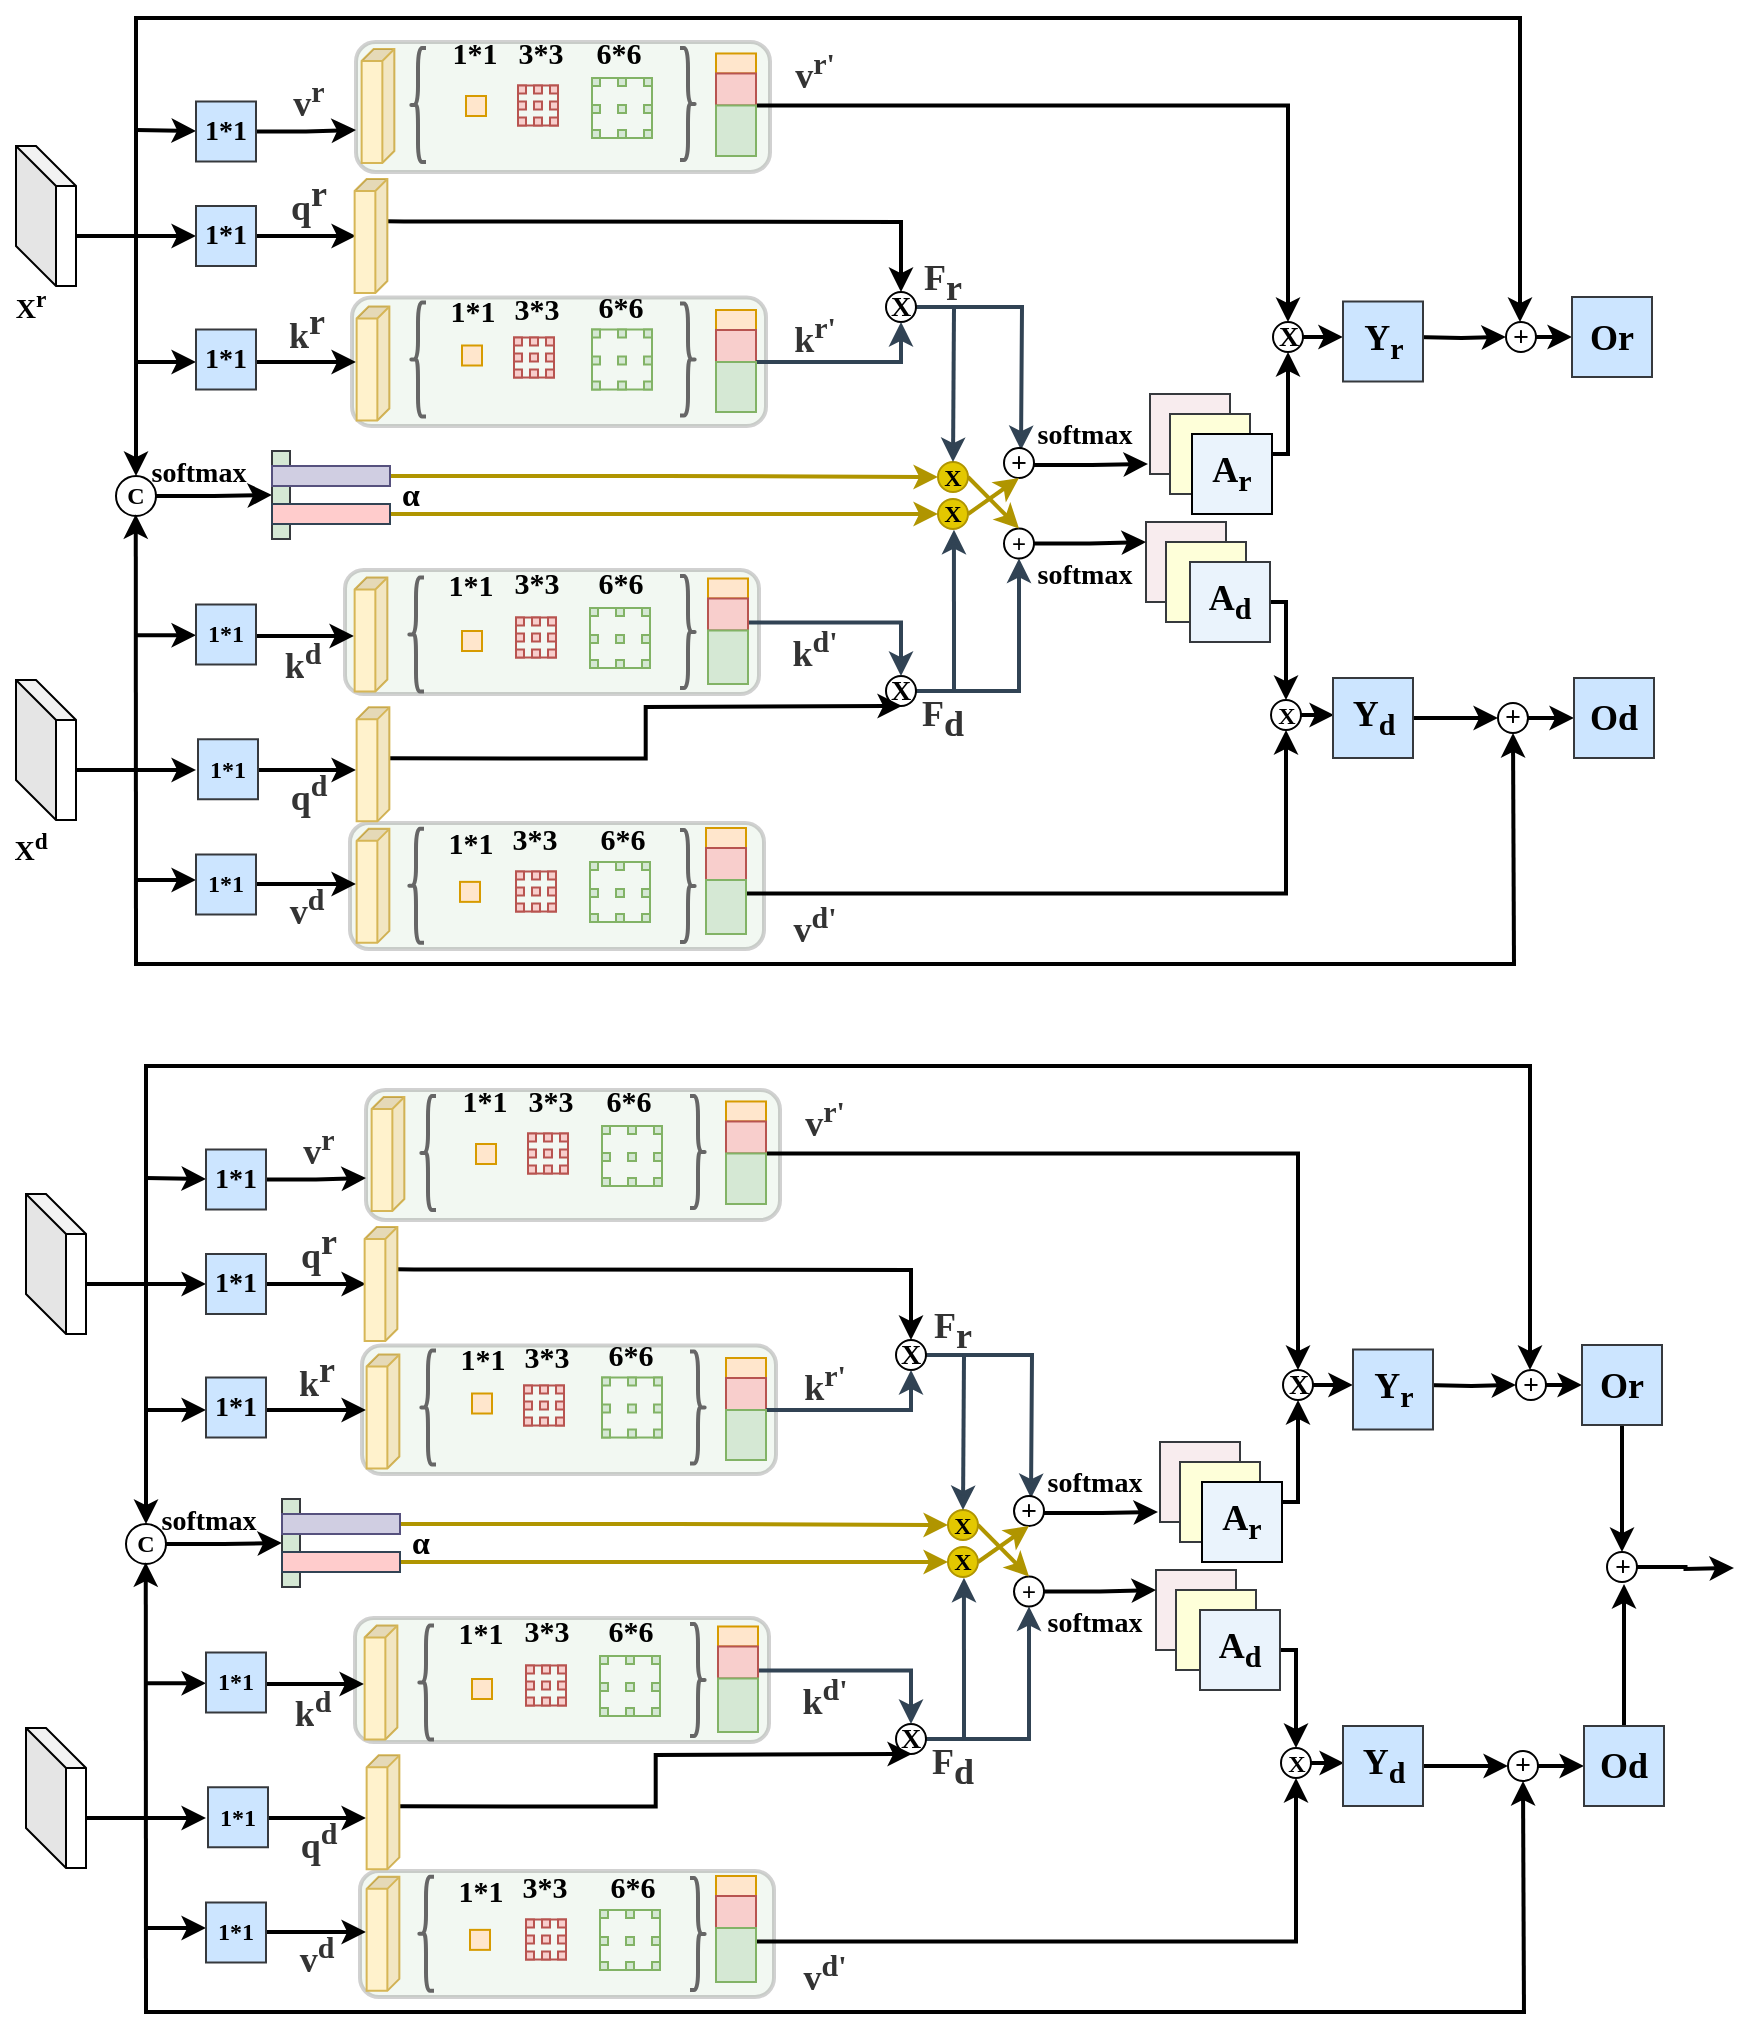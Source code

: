 <mxfile version="15.7.3" type="github">
  <diagram id="8cJA8IoX43Oh-N6bYJDm" name="Page-1">
    <mxGraphModel dx="1381" dy="720" grid="1" gridSize="10" guides="1" tooltips="1" connect="1" arrows="1" fold="1" page="1" pageScale="1" pageWidth="850" pageHeight="520" math="0" shadow="0">
      <root>
        <object label="" id="0">
          <mxCell />
        </object>
        <mxCell id="1" parent="0" />
        <mxCell id="g2t2JYv7G72z_9Z9ewV7-10" value="" style="rounded=1;whiteSpace=wrap;html=1;strokeColor=#666666;strokeWidth=2;fillColor=#D5E8D4;opacity=30;" parent="1" vertex="1">
          <mxGeometry x="178" y="419.5" width="207" height="63" as="geometry" />
        </mxCell>
        <mxCell id="g2t2JYv7G72z_9Z9ewV7-8" value="" style="rounded=1;whiteSpace=wrap;html=1;strokeColor=#666666;strokeWidth=2;fillColor=#D5E8D4;opacity=30;" parent="1" vertex="1">
          <mxGeometry x="175.5" y="293" width="207" height="62" as="geometry" />
        </mxCell>
        <mxCell id="g2t2JYv7G72z_9Z9ewV7-1" value="" style="rounded=1;whiteSpace=wrap;html=1;strokeColor=#666666;strokeWidth=2;fillColor=#D5E8D4;opacity=30;" parent="1" vertex="1">
          <mxGeometry x="179" y="156.75" width="207" height="64.25" as="geometry" />
        </mxCell>
        <mxCell id="VNnDimrutekPzXAT0fa--4" value="" style="rounded=1;whiteSpace=wrap;html=1;strokeColor=#666666;strokeWidth=2;fillColor=#D5E8D4;opacity=30;" parent="1" vertex="1">
          <mxGeometry x="181" y="29" width="207" height="65" as="geometry" />
        </mxCell>
        <mxCell id="VNnDimrutekPzXAT0fa--5" style="edgeStyle=orthogonalEdgeStyle;rounded=0;orthogonalLoop=1;jettySize=auto;html=1;exitX=0;exitY=0;exitDx=30;exitDy=45;exitPerimeter=0;strokeWidth=2;" parent="1" source="VNnDimrutekPzXAT0fa--6" edge="1">
          <mxGeometry relative="1" as="geometry">
            <mxPoint x="101" y="126" as="targetPoint" />
          </mxGeometry>
        </mxCell>
        <mxCell id="VNnDimrutekPzXAT0fa--6" value="" style="shape=cube;whiteSpace=wrap;html=1;boundedLbl=1;backgroundOutline=1;darkOpacity=0.05;darkOpacity2=0.1;" parent="1" vertex="1">
          <mxGeometry x="11" y="81" width="30" height="70" as="geometry" />
        </mxCell>
        <mxCell id="VNnDimrutekPzXAT0fa--7" style="edgeStyle=orthogonalEdgeStyle;rounded=0;orthogonalLoop=1;jettySize=auto;html=1;exitX=0;exitY=0;exitDx=30;exitDy=45;exitPerimeter=0;entryX=0;entryY=0.5;entryDx=0;entryDy=0;strokeWidth=2;" parent="1" source="VNnDimrutekPzXAT0fa--8" edge="1">
          <mxGeometry relative="1" as="geometry">
            <mxPoint x="101" y="393" as="targetPoint" />
          </mxGeometry>
        </mxCell>
        <mxCell id="VNnDimrutekPzXAT0fa--8" value="" style="shape=cube;whiteSpace=wrap;html=1;boundedLbl=1;backgroundOutline=1;darkOpacity=0.05;darkOpacity2=0.1;" parent="1" vertex="1">
          <mxGeometry x="11" y="348" width="30" height="70" as="geometry" />
        </mxCell>
        <mxCell id="VNnDimrutekPzXAT0fa--9" value="" style="endArrow=classic;html=1;strokeWidth=2;" parent="1" target="VNnDimrutekPzXAT0fa--19" edge="1">
          <mxGeometry width="50" height="50" relative="1" as="geometry">
            <mxPoint x="71" y="73" as="sourcePoint" />
            <mxPoint x="101" y="73" as="targetPoint" />
          </mxGeometry>
        </mxCell>
        <mxCell id="VNnDimrutekPzXAT0fa--10" value="" style="endArrow=classic;html=1;entryX=0;entryY=0.5;entryDx=0;entryDy=0;strokeWidth=2;" parent="1" edge="1">
          <mxGeometry width="50" height="50" relative="1" as="geometry">
            <mxPoint x="71" y="448" as="sourcePoint" />
            <mxPoint x="101" y="448" as="targetPoint" />
          </mxGeometry>
        </mxCell>
        <mxCell id="VNnDimrutekPzXAT0fa--11" value="" style="endArrow=classic;html=1;entryX=0;entryY=0.5;entryDx=0;entryDy=0;strokeWidth=2;" parent="1" edge="1">
          <mxGeometry width="50" height="50" relative="1" as="geometry">
            <mxPoint x="71" y="189" as="sourcePoint" />
            <mxPoint x="101" y="189" as="targetPoint" />
          </mxGeometry>
        </mxCell>
        <mxCell id="VNnDimrutekPzXAT0fa--12" value="" style="endArrow=classic;html=1;entryX=0;entryY=0.5;entryDx=0;entryDy=0;strokeWidth=2;" parent="1" edge="1">
          <mxGeometry width="50" height="50" relative="1" as="geometry">
            <mxPoint x="71" y="325.66" as="sourcePoint" />
            <mxPoint x="101" y="325.66" as="targetPoint" />
          </mxGeometry>
        </mxCell>
        <mxCell id="VNnDimrutekPzXAT0fa--14" style="edgeStyle=orthogonalEdgeStyle;rounded=0;orthogonalLoop=1;jettySize=auto;html=1;exitX=1;exitY=0.5;exitDx=0;exitDy=0;strokeWidth=2;entryX=0;entryY=0.5;entryDx=0;entryDy=0;" parent="1" source="VNnDimrutekPzXAT0fa--15" target="VNnDimrutekPzXAT0fa--203" edge="1">
          <mxGeometry relative="1" as="geometry">
            <mxPoint x="121" y="280" as="targetPoint" />
          </mxGeometry>
        </mxCell>
        <mxCell id="VNnDimrutekPzXAT0fa--15" value="&lt;b&gt;&lt;font face=&quot;Times New Roman&quot;&gt;C&lt;/font&gt;&lt;/b&gt;" style="ellipse;whiteSpace=wrap;html=1;aspect=fixed;" parent="1" vertex="1">
          <mxGeometry x="61" y="246" width="20" height="20" as="geometry" />
        </mxCell>
        <mxCell id="VNnDimrutekPzXAT0fa--16" style="edgeStyle=orthogonalEdgeStyle;rounded=0;orthogonalLoop=1;jettySize=auto;html=1;exitX=1;exitY=0.5;exitDx=0;exitDy=0;entryX=0.5;entryY=0;entryDx=0;entryDy=0;strokeWidth=2;fillColor=#647687;strokeColor=#314354;" parent="1" source="VNnDimrutekPzXAT0fa--17" edge="1">
          <mxGeometry relative="1" as="geometry">
            <mxPoint x="513.5" y="233" as="targetPoint" />
          </mxGeometry>
        </mxCell>
        <mxCell id="VNnDimrutekPzXAT0fa--17" value="&lt;b&gt;&lt;font face=&quot;Times New Roman&quot; style=&quot;font-size: 14px&quot;&gt;X&lt;/font&gt;&lt;/b&gt;" style="ellipse;whiteSpace=wrap;html=1;aspect=fixed;" parent="1" vertex="1">
          <mxGeometry x="446" y="154" width="15" height="15" as="geometry" />
        </mxCell>
        <mxCell id="VNnDimrutekPzXAT0fa--18" style="edgeStyle=orthogonalEdgeStyle;rounded=0;orthogonalLoop=1;jettySize=auto;html=1;exitX=1;exitY=0.5;exitDx=0;exitDy=0;entryX=0;entryY=0.5;entryDx=0;entryDy=0;strokeWidth=2;" parent="1" source="VNnDimrutekPzXAT0fa--19" edge="1">
          <mxGeometry relative="1" as="geometry">
            <mxPoint x="181" y="73" as="targetPoint" />
          </mxGeometry>
        </mxCell>
        <mxCell id="VNnDimrutekPzXAT0fa--19" value="&lt;font face=&quot;Times New Roman&quot; size=&quot;1&quot;&gt;&lt;b style=&quot;font-size: 14px&quot;&gt;1*1&lt;/b&gt;&lt;/font&gt;" style="rounded=0;whiteSpace=wrap;html=1;strokeColor=#36393d;fillColor=#CCE5FF;" parent="1" vertex="1">
          <mxGeometry x="101" y="58.75" width="30" height="30" as="geometry" />
        </mxCell>
        <mxCell id="VNnDimrutekPzXAT0fa--20" style="edgeStyle=orthogonalEdgeStyle;rounded=0;orthogonalLoop=1;jettySize=auto;html=1;entryX=0;entryY=0.5;entryDx=0;entryDy=0;strokeWidth=2;" parent="1" edge="1">
          <mxGeometry relative="1" as="geometry">
            <mxPoint x="131" y="126" as="sourcePoint" />
            <mxPoint x="181" y="126" as="targetPoint" />
          </mxGeometry>
        </mxCell>
        <mxCell id="VNnDimrutekPzXAT0fa--21" style="edgeStyle=orthogonalEdgeStyle;rounded=0;orthogonalLoop=1;jettySize=auto;html=1;entryX=0;entryY=0.5;entryDx=0;entryDy=0;strokeWidth=2;" parent="1" edge="1">
          <mxGeometry relative="1" as="geometry">
            <mxPoint x="131" y="189" as="sourcePoint" />
            <mxPoint x="181" y="189" as="targetPoint" />
          </mxGeometry>
        </mxCell>
        <mxCell id="VNnDimrutekPzXAT0fa--22" style="edgeStyle=orthogonalEdgeStyle;rounded=0;orthogonalLoop=1;jettySize=auto;html=1;entryX=0;entryY=0.5;entryDx=0;entryDy=0;strokeWidth=2;" parent="1" edge="1">
          <mxGeometry relative="1" as="geometry">
            <mxPoint x="131" y="326" as="sourcePoint" />
            <mxPoint x="180" y="326" as="targetPoint" />
          </mxGeometry>
        </mxCell>
        <mxCell id="VNnDimrutekPzXAT0fa--23" style="edgeStyle=orthogonalEdgeStyle;rounded=0;orthogonalLoop=1;jettySize=auto;html=1;entryX=0;entryY=0.5;entryDx=0;entryDy=0;strokeWidth=2;" parent="1" edge="1">
          <mxGeometry relative="1" as="geometry">
            <mxPoint x="131" y="393" as="sourcePoint" />
            <mxPoint x="181" y="393" as="targetPoint" />
          </mxGeometry>
        </mxCell>
        <mxCell id="VNnDimrutekPzXAT0fa--24" style="edgeStyle=orthogonalEdgeStyle;rounded=0;orthogonalLoop=1;jettySize=auto;html=1;entryX=0;entryY=0.5;entryDx=0;entryDy=0;strokeWidth=2;" parent="1" edge="1">
          <mxGeometry relative="1" as="geometry">
            <mxPoint x="131" y="450" as="sourcePoint" />
            <mxPoint x="181" y="450" as="targetPoint" />
          </mxGeometry>
        </mxCell>
        <mxCell id="VNnDimrutekPzXAT0fa--25" style="edgeStyle=orthogonalEdgeStyle;rounded=0;orthogonalLoop=1;jettySize=auto;html=1;entryX=0.5;entryY=1;entryDx=0;entryDy=0;strokeWidth=2;exitX=1;exitY=0.25;exitDx=0;exitDy=0;" parent="1" source="VNnDimrutekPzXAT0fa--187" target="VNnDimrutekPzXAT0fa--36" edge="1">
          <mxGeometry relative="1" as="geometry">
            <mxPoint x="431" y="483" as="sourcePoint" />
          </mxGeometry>
        </mxCell>
        <mxCell id="VNnDimrutekPzXAT0fa--26" style="edgeStyle=orthogonalEdgeStyle;rounded=0;orthogonalLoop=1;jettySize=auto;html=1;exitX=1;exitY=0.5;exitDx=0;exitDy=0;entryX=0.5;entryY=1;entryDx=0;entryDy=0;strokeWidth=2;fillColor=#647687;strokeColor=#314354;" parent="1" source="VNnDimrutekPzXAT0fa--27" target="VNnDimrutekPzXAT0fa--198" edge="1">
          <mxGeometry relative="1" as="geometry" />
        </mxCell>
        <mxCell id="VNnDimrutekPzXAT0fa--27" value="&lt;b&gt;&lt;font face=&quot;Times New Roman&quot; style=&quot;font-size: 14px&quot;&gt;X&lt;/font&gt;&lt;/b&gt;" style="ellipse;whiteSpace=wrap;html=1;aspect=fixed;" parent="1" vertex="1">
          <mxGeometry x="446" y="346" width="15" height="15" as="geometry" />
        </mxCell>
        <mxCell id="VNnDimrutekPzXAT0fa--28" value="&lt;b&gt;&lt;font face=&quot;Times New Roman&quot; style=&quot;font-size: 14px&quot;&gt;softmax&lt;/font&gt;&lt;/b&gt;" style="text;html=1;resizable=0;autosize=1;align=center;verticalAlign=middle;points=[];fillColor=none;strokeColor=none;rounded=0;" parent="1" vertex="1">
          <mxGeometry x="515" y="216.25" width="60" height="20" as="geometry" />
        </mxCell>
        <mxCell id="VNnDimrutekPzXAT0fa--29" value="Ar" style="whiteSpace=wrap;html=1;aspect=fixed;fillColor=#eeeeee;strokeColor=#36393d;" parent="1" vertex="1">
          <mxGeometry x="578" y="205" width="40" height="40" as="geometry" />
        </mxCell>
        <mxCell id="VNnDimrutekPzXAT0fa--30" value="Ad" style="whiteSpace=wrap;html=1;aspect=fixed;fillColor=#eeeeee;strokeColor=#36393d;" parent="1" vertex="1">
          <mxGeometry x="576" y="269" width="40" height="40" as="geometry" />
        </mxCell>
        <mxCell id="VNnDimrutekPzXAT0fa--31" value="&lt;b&gt;&lt;font face=&quot;Times New Roman&quot; style=&quot;font-size: 14px&quot;&gt;softmax&lt;/font&gt;&lt;/b&gt;" style="text;html=1;resizable=0;autosize=1;align=center;verticalAlign=middle;points=[];fillColor=none;strokeColor=none;rounded=0;" parent="1" vertex="1">
          <mxGeometry x="515" y="286" width="60" height="20" as="geometry" />
        </mxCell>
        <mxCell id="VNnDimrutekPzXAT0fa--32" value="&lt;b&gt;&lt;font face=&quot;Times New Roman&quot;&gt;X&lt;/font&gt;&lt;/b&gt;" style="ellipse;whiteSpace=wrap;html=1;aspect=fixed;fillColor=#e3c800;strokeColor=#B09500;fontColor=#000000;" parent="1" vertex="1">
          <mxGeometry x="472" y="257.5" width="15" height="15" as="geometry" />
        </mxCell>
        <mxCell id="VNnDimrutekPzXAT0fa--33" style="edgeStyle=orthogonalEdgeStyle;rounded=0;orthogonalLoop=1;jettySize=auto;html=1;exitX=1;exitY=0.5;exitDx=0;exitDy=0;strokeWidth=2;entryX=-0.002;entryY=0.443;entryDx=0;entryDy=0;entryPerimeter=0;" parent="1" source="VNnDimrutekPzXAT0fa--34" target="VNnDimrutekPzXAT0fa--149" edge="1">
          <mxGeometry relative="1" as="geometry">
            <mxPoint x="657.5" y="176.5" as="sourcePoint" />
            <mxPoint x="673" y="177" as="targetPoint" />
          </mxGeometry>
        </mxCell>
        <mxCell id="VNnDimrutekPzXAT0fa--34" value="&lt;b&gt;&lt;font face=&quot;Times New Roman&quot; style=&quot;font-size: 14px&quot;&gt;X&lt;/font&gt;&lt;/b&gt;" style="ellipse;whiteSpace=wrap;html=1;aspect=fixed;" parent="1" vertex="1">
          <mxGeometry x="639.5" y="169" width="15" height="15" as="geometry" />
        </mxCell>
        <mxCell id="VNnDimrutekPzXAT0fa--35" style="edgeStyle=orthogonalEdgeStyle;rounded=0;orthogonalLoop=1;jettySize=auto;html=1;exitX=1;exitY=0.5;exitDx=0;exitDy=0;strokeWidth=2;" parent="1" source="VNnDimrutekPzXAT0fa--36" edge="1">
          <mxGeometry relative="1" as="geometry">
            <mxPoint x="670" y="366" as="targetPoint" />
          </mxGeometry>
        </mxCell>
        <mxCell id="VNnDimrutekPzXAT0fa--36" value="&lt;font face=&quot;Times New Roman&quot;&gt;&lt;b&gt;X&lt;/b&gt;&lt;/font&gt;" style="ellipse;whiteSpace=wrap;html=1;aspect=fixed;" parent="1" vertex="1">
          <mxGeometry x="638.5" y="358" width="15" height="15" as="geometry" />
        </mxCell>
        <mxCell id="VNnDimrutekPzXAT0fa--37" value="" style="endArrow=none;html=1;strokeWidth=2;" parent="1" edge="1">
          <mxGeometry width="50" height="50" relative="1" as="geometry">
            <mxPoint x="71" y="17" as="sourcePoint" />
            <mxPoint x="763" y="17" as="targetPoint" />
          </mxGeometry>
        </mxCell>
        <mxCell id="VNnDimrutekPzXAT0fa--38" style="edgeStyle=orthogonalEdgeStyle;rounded=0;orthogonalLoop=1;jettySize=auto;html=1;exitX=1;exitY=0.5;exitDx=0;exitDy=0;strokeWidth=2;" parent="1" source="VNnDimrutekPzXAT0fa--39" edge="1">
          <mxGeometry relative="1" as="geometry">
            <mxPoint x="789" y="176.5" as="targetPoint" />
          </mxGeometry>
        </mxCell>
        <mxCell id="VNnDimrutekPzXAT0fa--39" value="&lt;font face=&quot;Times New Roman&quot; size=&quot;1&quot;&gt;&lt;b style=&quot;font-size: 14px&quot;&gt;+&lt;/b&gt;&lt;/font&gt;" style="ellipse;whiteSpace=wrap;html=1;aspect=fixed;" parent="1" vertex="1">
          <mxGeometry x="756" y="169" width="15" height="15" as="geometry" />
        </mxCell>
        <mxCell id="VNnDimrutekPzXAT0fa--40" value="" style="endArrow=classic;html=1;strokeWidth=2;" parent="1" edge="1">
          <mxGeometry width="50" height="50" relative="1" as="geometry">
            <mxPoint x="763" y="16" as="sourcePoint" />
            <mxPoint x="763" y="169" as="targetPoint" />
          </mxGeometry>
        </mxCell>
        <mxCell id="VNnDimrutekPzXAT0fa--41" style="edgeStyle=orthogonalEdgeStyle;rounded=0;orthogonalLoop=1;jettySize=auto;html=1;exitX=1;exitY=0.5;exitDx=0;exitDy=0;strokeWidth=2;" parent="1" source="VNnDimrutekPzXAT0fa--42" edge="1">
          <mxGeometry relative="1" as="geometry">
            <mxPoint x="790" y="367.167" as="targetPoint" />
          </mxGeometry>
        </mxCell>
        <mxCell id="VNnDimrutekPzXAT0fa--42" value="&lt;b&gt;&lt;font face=&quot;Times New Roman&quot; style=&quot;font-size: 14px&quot;&gt;+&lt;/font&gt;&lt;/b&gt;" style="ellipse;whiteSpace=wrap;html=1;aspect=fixed;" parent="1" vertex="1">
          <mxGeometry x="752" y="359.5" width="15" height="15" as="geometry" />
        </mxCell>
        <mxCell id="VNnDimrutekPzXAT0fa--43" value="" style="endArrow=none;html=1;strokeWidth=2;" parent="1" edge="1">
          <mxGeometry width="50" height="50" relative="1" as="geometry">
            <mxPoint x="72" y="490" as="sourcePoint" />
            <mxPoint x="761" y="490" as="targetPoint" />
          </mxGeometry>
        </mxCell>
        <mxCell id="VNnDimrutekPzXAT0fa--44" style="edgeStyle=orthogonalEdgeStyle;rounded=0;orthogonalLoop=1;jettySize=auto;html=1;exitX=1;exitY=0.5;exitDx=0;exitDy=0;entryX=0;entryY=0.5;entryDx=0;entryDy=0;strokeWidth=2;" parent="1" source="VNnDimrutekPzXAT0fa--45" target="VNnDimrutekPzXAT0fa--42" edge="1">
          <mxGeometry relative="1" as="geometry" />
        </mxCell>
        <mxCell id="VNnDimrutekPzXAT0fa--45" value="" style="whiteSpace=wrap;html=1;aspect=fixed;fillColor=#eeeeee;strokeColor=#36393d;" parent="1" vertex="1">
          <mxGeometry x="669.5" y="347" width="40" height="40" as="geometry" />
        </mxCell>
        <mxCell id="VNnDimrutekPzXAT0fa--46" value="" style="endArrow=classic;html=1;entryX=0.5;entryY=1;entryDx=0;entryDy=0;strokeWidth=2;" parent="1" edge="1">
          <mxGeometry width="50" height="50" relative="1" as="geometry">
            <mxPoint x="760" y="491" as="sourcePoint" />
            <mxPoint x="759.5" y="374.5" as="targetPoint" />
            <Array as="points" />
          </mxGeometry>
        </mxCell>
        <mxCell id="VNnDimrutekPzXAT0fa--47" style="edgeStyle=orthogonalEdgeStyle;rounded=0;orthogonalLoop=1;jettySize=auto;html=1;exitX=1;exitY=0.5;exitDx=0;exitDy=0;strokeWidth=2;entryX=0;entryY=0.5;entryDx=0;entryDy=0;" parent="1" target="VNnDimrutekPzXAT0fa--39" edge="1">
          <mxGeometry relative="1" as="geometry">
            <mxPoint x="751" y="176.5" as="targetPoint" />
            <mxPoint x="710.5" y="176.5" as="sourcePoint" />
          </mxGeometry>
        </mxCell>
        <mxCell id="VNnDimrutekPzXAT0fa--49" value="&lt;b&gt;&lt;font face=&quot;Times New Roman&quot; style=&quot;font-size: 18px&quot;&gt;Or&lt;/font&gt;&lt;/b&gt;" style="whiteSpace=wrap;html=1;aspect=fixed;fillColor=#cce5ff;strokeColor=#36393d;" parent="1" vertex="1">
          <mxGeometry x="789" y="156.5" width="40" height="40" as="geometry" />
        </mxCell>
        <mxCell id="VNnDimrutekPzXAT0fa--51" value="" style="whiteSpace=wrap;html=1;aspect=fixed;fillColor=#ffe6cc;strokeColor=#d79b00;" parent="1" vertex="1">
          <mxGeometry x="236" y="56" width="10" height="10" as="geometry" />
        </mxCell>
        <mxCell id="VNnDimrutekPzXAT0fa--52" value="" style="whiteSpace=wrap;html=1;aspect=fixed;strokeColor=#b85450;fillColor=none;" parent="1" vertex="1">
          <mxGeometry x="262" y="50.75" width="20" height="20" as="geometry" />
        </mxCell>
        <mxCell id="VNnDimrutekPzXAT0fa--53" value="" style="whiteSpace=wrap;html=1;aspect=fixed;strokeColor=#82b366;fillColor=none;" parent="1" vertex="1">
          <mxGeometry x="299" y="47" width="30" height="30" as="geometry" />
        </mxCell>
        <mxCell id="VNnDimrutekPzXAT0fa--55" value="" style="whiteSpace=wrap;html=1;aspect=fixed;fillColor=#f8cecc;strokeColor=#b85450;" parent="1" vertex="1">
          <mxGeometry x="278" y="50.75" width="4" height="4" as="geometry" />
        </mxCell>
        <mxCell id="VNnDimrutekPzXAT0fa--56" value="" style="whiteSpace=wrap;html=1;aspect=fixed;fillColor=#f8cecc;strokeColor=#b85450;" parent="1" vertex="1">
          <mxGeometry x="262" y="50.75" width="4" height="4" as="geometry" />
        </mxCell>
        <mxCell id="VNnDimrutekPzXAT0fa--57" value="" style="whiteSpace=wrap;html=1;aspect=fixed;fillColor=#f8cecc;strokeColor=#b85450;" parent="1" vertex="1">
          <mxGeometry x="262" y="66.75" width="4" height="4" as="geometry" />
        </mxCell>
        <mxCell id="VNnDimrutekPzXAT0fa--58" value="" style="whiteSpace=wrap;html=1;aspect=fixed;fillColor=#f8cecc;strokeColor=#b85450;" parent="1" vertex="1">
          <mxGeometry x="278" y="66.75" width="4" height="4" as="geometry" />
        </mxCell>
        <mxCell id="VNnDimrutekPzXAT0fa--59" value="" style="whiteSpace=wrap;html=1;aspect=fixed;fillColor=#f8cecc;strokeColor=#b85450;" parent="1" vertex="1">
          <mxGeometry x="278" y="58.75" width="4" height="4" as="geometry" />
        </mxCell>
        <mxCell id="VNnDimrutekPzXAT0fa--60" value="" style="whiteSpace=wrap;html=1;aspect=fixed;fillColor=#f8cecc;strokeColor=#b85450;" parent="1" vertex="1">
          <mxGeometry x="262" y="58.75" width="4" height="4" as="geometry" />
        </mxCell>
        <mxCell id="VNnDimrutekPzXAT0fa--61" value="" style="whiteSpace=wrap;html=1;aspect=fixed;fillColor=#f8cecc;strokeColor=#b85450;" parent="1" vertex="1">
          <mxGeometry x="270" y="50.75" width="4" height="4" as="geometry" />
        </mxCell>
        <mxCell id="VNnDimrutekPzXAT0fa--62" value="" style="whiteSpace=wrap;html=1;aspect=fixed;fillColor=#f8cecc;strokeColor=#b85450;" parent="1" vertex="1">
          <mxGeometry x="270" y="66.75" width="4" height="4" as="geometry" />
        </mxCell>
        <mxCell id="VNnDimrutekPzXAT0fa--63" value="" style="whiteSpace=wrap;html=1;aspect=fixed;fillColor=#f8cecc;strokeColor=#b85450;" parent="1" vertex="1">
          <mxGeometry x="270" y="58.75" width="4" height="4" as="geometry" />
        </mxCell>
        <mxCell id="VNnDimrutekPzXAT0fa--64" value="" style="whiteSpace=wrap;html=1;aspect=fixed;fillColor=#d5e8d4;strokeColor=#82b366;" parent="1" vertex="1">
          <mxGeometry x="299" y="47" width="4" height="4" as="geometry" />
        </mxCell>
        <mxCell id="VNnDimrutekPzXAT0fa--65" value="" style="whiteSpace=wrap;html=1;aspect=fixed;fillColor=#d5e8d4;strokeColor=#82b366;" parent="1" vertex="1">
          <mxGeometry x="312" y="47" width="4" height="4" as="geometry" />
        </mxCell>
        <mxCell id="VNnDimrutekPzXAT0fa--66" value="" style="whiteSpace=wrap;html=1;aspect=fixed;fillColor=#d5e8d4;strokeColor=#82b366;" parent="1" vertex="1">
          <mxGeometry x="325" y="47" width="4" height="4" as="geometry" />
        </mxCell>
        <mxCell id="VNnDimrutekPzXAT0fa--67" value="" style="whiteSpace=wrap;html=1;aspect=fixed;fillColor=#d5e8d4;strokeColor=#82b366;" parent="1" vertex="1">
          <mxGeometry x="299" y="73" width="4" height="4" as="geometry" />
        </mxCell>
        <mxCell id="VNnDimrutekPzXAT0fa--68" value="" style="whiteSpace=wrap;html=1;aspect=fixed;fillColor=#d5e8d4;strokeColor=#82b366;" parent="1" vertex="1">
          <mxGeometry x="312" y="73" width="4" height="4" as="geometry" />
        </mxCell>
        <mxCell id="VNnDimrutekPzXAT0fa--69" value="" style="whiteSpace=wrap;html=1;aspect=fixed;fillColor=#d5e8d4;strokeColor=#82b366;" parent="1" vertex="1">
          <mxGeometry x="325" y="73" width="4" height="4" as="geometry" />
        </mxCell>
        <mxCell id="VNnDimrutekPzXAT0fa--70" value="" style="whiteSpace=wrap;html=1;aspect=fixed;fillColor=#d5e8d4;strokeColor=#82b366;" parent="1" vertex="1">
          <mxGeometry x="299" y="60.5" width="4" height="4" as="geometry" />
        </mxCell>
        <mxCell id="VNnDimrutekPzXAT0fa--71" value="" style="whiteSpace=wrap;html=1;aspect=fixed;fillColor=#d5e8d4;strokeColor=#82b366;" parent="1" vertex="1">
          <mxGeometry x="312" y="60.5" width="4" height="4" as="geometry" />
        </mxCell>
        <mxCell id="VNnDimrutekPzXAT0fa--72" value="" style="whiteSpace=wrap;html=1;aspect=fixed;fillColor=#d5e8d4;strokeColor=#82b366;" parent="1" vertex="1">
          <mxGeometry x="325" y="60.5" width="4" height="4" as="geometry" />
        </mxCell>
        <mxCell id="VNnDimrutekPzXAT0fa--73" value="&lt;p style=&quot;line-height: 30%&quot;&gt;&lt;font face=&quot;Times New Roman&quot; size=&quot;1&quot;&gt;&lt;b style=&quot;font-size: 15px&quot;&gt;1*1&lt;/b&gt;&lt;/font&gt;&lt;/p&gt;" style="text;html=1;resizable=0;autosize=1;align=center;verticalAlign=middle;points=[];fillColor=none;strokeColor=none;rounded=0;" parent="1" vertex="1">
          <mxGeometry x="220" y="21" width="40" height="30" as="geometry" />
        </mxCell>
        <mxCell id="VNnDimrutekPzXAT0fa--75" value="&lt;p style=&quot;line-height: 30%&quot;&gt;&lt;font face=&quot;Times New Roman&quot; size=&quot;1&quot;&gt;&lt;b style=&quot;font-size: 15px&quot;&gt;6*6&lt;/b&gt;&lt;/font&gt;&lt;/p&gt;" style="text;html=1;resizable=0;autosize=1;align=center;verticalAlign=middle;points=[];fillColor=none;strokeColor=none;rounded=0;" parent="1" vertex="1">
          <mxGeometry x="292" y="21" width="40" height="30" as="geometry" />
        </mxCell>
        <mxCell id="VNnDimrutekPzXAT0fa--76" value="" style="whiteSpace=wrap;html=1;aspect=fixed;fillColor=#ffe6cc;strokeColor=#d79b00;fontStyle=1" parent="1" vertex="1">
          <mxGeometry x="234" y="323.5" width="10" height="10" as="geometry" />
        </mxCell>
        <mxCell id="VNnDimrutekPzXAT0fa--77" value="" style="whiteSpace=wrap;html=1;aspect=fixed;strokeColor=#b85450;fillColor=none;fontStyle=1" parent="1" vertex="1">
          <mxGeometry x="261" y="316.75" width="20" height="20" as="geometry" />
        </mxCell>
        <mxCell id="VNnDimrutekPzXAT0fa--78" value="" style="whiteSpace=wrap;html=1;aspect=fixed;strokeColor=#82b366;fillColor=none;fontStyle=1" parent="1" vertex="1">
          <mxGeometry x="298" y="312" width="30" height="30" as="geometry" />
        </mxCell>
        <mxCell id="VNnDimrutekPzXAT0fa--79" value="" style="whiteSpace=wrap;html=1;aspect=fixed;fillColor=#f8cecc;strokeColor=#b85450;fontStyle=1" parent="1" vertex="1">
          <mxGeometry x="277" y="316.75" width="4" height="4" as="geometry" />
        </mxCell>
        <mxCell id="VNnDimrutekPzXAT0fa--80" value="" style="whiteSpace=wrap;html=1;aspect=fixed;fillColor=#f8cecc;strokeColor=#b85450;fontStyle=1" parent="1" vertex="1">
          <mxGeometry x="261" y="316.75" width="4" height="4" as="geometry" />
        </mxCell>
        <mxCell id="VNnDimrutekPzXAT0fa--81" value="" style="whiteSpace=wrap;html=1;aspect=fixed;fillColor=#f8cecc;strokeColor=#b85450;fontStyle=1" parent="1" vertex="1">
          <mxGeometry x="261" y="332.75" width="4" height="4" as="geometry" />
        </mxCell>
        <mxCell id="VNnDimrutekPzXAT0fa--82" value="" style="whiteSpace=wrap;html=1;aspect=fixed;fillColor=#f8cecc;strokeColor=#b85450;fontStyle=1" parent="1" vertex="1">
          <mxGeometry x="277" y="332.75" width="4" height="4" as="geometry" />
        </mxCell>
        <mxCell id="VNnDimrutekPzXAT0fa--83" value="" style="whiteSpace=wrap;html=1;aspect=fixed;fillColor=#f8cecc;strokeColor=#b85450;fontStyle=1" parent="1" vertex="1">
          <mxGeometry x="277" y="324.75" width="4" height="4" as="geometry" />
        </mxCell>
        <mxCell id="VNnDimrutekPzXAT0fa--84" value="" style="whiteSpace=wrap;html=1;aspect=fixed;fillColor=#f8cecc;strokeColor=#b85450;fontStyle=1" parent="1" vertex="1">
          <mxGeometry x="261" y="324.75" width="4" height="4" as="geometry" />
        </mxCell>
        <mxCell id="VNnDimrutekPzXAT0fa--85" value="" style="whiteSpace=wrap;html=1;aspect=fixed;fillColor=#f8cecc;strokeColor=#b85450;fontStyle=1" parent="1" vertex="1">
          <mxGeometry x="269" y="316.75" width="4" height="4" as="geometry" />
        </mxCell>
        <mxCell id="VNnDimrutekPzXAT0fa--86" value="" style="whiteSpace=wrap;html=1;aspect=fixed;fillColor=#f8cecc;strokeColor=#b85450;fontStyle=1" parent="1" vertex="1">
          <mxGeometry x="269" y="332.75" width="4" height="4" as="geometry" />
        </mxCell>
        <mxCell id="VNnDimrutekPzXAT0fa--87" value="" style="whiteSpace=wrap;html=1;aspect=fixed;fillColor=#f8cecc;strokeColor=#b85450;fontStyle=1" parent="1" vertex="1">
          <mxGeometry x="269" y="324.75" width="4" height="4" as="geometry" />
        </mxCell>
        <mxCell id="VNnDimrutekPzXAT0fa--88" value="" style="whiteSpace=wrap;html=1;aspect=fixed;fillColor=#d5e8d4;strokeColor=#82b366;fontStyle=1" parent="1" vertex="1">
          <mxGeometry x="298" y="312" width="4" height="4" as="geometry" />
        </mxCell>
        <mxCell id="VNnDimrutekPzXAT0fa--89" value="" style="whiteSpace=wrap;html=1;aspect=fixed;fillColor=#d5e8d4;strokeColor=#82b366;fontStyle=1" parent="1" vertex="1">
          <mxGeometry x="311" y="312" width="4" height="4" as="geometry" />
        </mxCell>
        <mxCell id="VNnDimrutekPzXAT0fa--90" value="" style="whiteSpace=wrap;html=1;aspect=fixed;fillColor=#d5e8d4;strokeColor=#82b366;fontStyle=1" parent="1" vertex="1">
          <mxGeometry x="324" y="312" width="4" height="4" as="geometry" />
        </mxCell>
        <mxCell id="VNnDimrutekPzXAT0fa--91" value="" style="whiteSpace=wrap;html=1;aspect=fixed;fillColor=#d5e8d4;strokeColor=#82b366;fontStyle=1" parent="1" vertex="1">
          <mxGeometry x="298" y="338" width="4" height="4" as="geometry" />
        </mxCell>
        <mxCell id="VNnDimrutekPzXAT0fa--92" value="" style="whiteSpace=wrap;html=1;aspect=fixed;fillColor=#d5e8d4;strokeColor=#82b366;fontStyle=1" parent="1" vertex="1">
          <mxGeometry x="311" y="338" width="4" height="4" as="geometry" />
        </mxCell>
        <mxCell id="VNnDimrutekPzXAT0fa--93" value="" style="whiteSpace=wrap;html=1;aspect=fixed;fillColor=#d5e8d4;strokeColor=#82b366;fontStyle=1" parent="1" vertex="1">
          <mxGeometry x="324" y="338" width="4" height="4" as="geometry" />
        </mxCell>
        <mxCell id="VNnDimrutekPzXAT0fa--94" value="" style="whiteSpace=wrap;html=1;aspect=fixed;fillColor=#d5e8d4;strokeColor=#82b366;fontStyle=1" parent="1" vertex="1">
          <mxGeometry x="298" y="325.5" width="4" height="4" as="geometry" />
        </mxCell>
        <mxCell id="VNnDimrutekPzXAT0fa--95" value="" style="whiteSpace=wrap;html=1;aspect=fixed;fillColor=#d5e8d4;strokeColor=#82b366;fontStyle=1" parent="1" vertex="1">
          <mxGeometry x="311" y="325.5" width="4" height="4" as="geometry" />
        </mxCell>
        <mxCell id="VNnDimrutekPzXAT0fa--96" value="" style="whiteSpace=wrap;html=1;aspect=fixed;fillColor=#d5e8d4;strokeColor=#82b366;fontStyle=1" parent="1" vertex="1">
          <mxGeometry x="324" y="325.5" width="4" height="4" as="geometry" />
        </mxCell>
        <mxCell id="VNnDimrutekPzXAT0fa--98" value="&lt;p style=&quot;line-height: 30%&quot;&gt;&lt;font face=&quot;Times New Roman&quot; style=&quot;font-size: 15px&quot;&gt;6*6&lt;/font&gt;&lt;/p&gt;" style="text;html=1;resizable=0;autosize=1;align=center;verticalAlign=middle;points=[];fillColor=none;strokeColor=none;rounded=0;fontStyle=1" parent="1" vertex="1">
          <mxGeometry x="293" y="286" width="40" height="30" as="geometry" />
        </mxCell>
        <mxCell id="VNnDimrutekPzXAT0fa--99" value="" style="whiteSpace=wrap;html=1;aspect=fixed;fillColor=#ffe6cc;strokeColor=#d79b00;" parent="1" vertex="1">
          <mxGeometry x="233" y="448.93" width="10" height="10" as="geometry" />
        </mxCell>
        <mxCell id="VNnDimrutekPzXAT0fa--100" value="" style="whiteSpace=wrap;html=1;aspect=fixed;strokeColor=#b85450;fillColor=none;" parent="1" vertex="1">
          <mxGeometry x="261" y="443.75" width="20" height="20" as="geometry" />
        </mxCell>
        <mxCell id="VNnDimrutekPzXAT0fa--101" value="" style="whiteSpace=wrap;html=1;aspect=fixed;strokeColor=#82b366;fillColor=none;" parent="1" vertex="1">
          <mxGeometry x="298" y="439" width="30" height="30" as="geometry" />
        </mxCell>
        <mxCell id="VNnDimrutekPzXAT0fa--102" value="" style="whiteSpace=wrap;html=1;aspect=fixed;fillColor=#f8cecc;strokeColor=#b85450;" parent="1" vertex="1">
          <mxGeometry x="277" y="443.75" width="4" height="4" as="geometry" />
        </mxCell>
        <mxCell id="VNnDimrutekPzXAT0fa--103" value="" style="whiteSpace=wrap;html=1;aspect=fixed;fillColor=#f8cecc;strokeColor=#b85450;" parent="1" vertex="1">
          <mxGeometry x="261" y="443.75" width="4" height="4" as="geometry" />
        </mxCell>
        <mxCell id="VNnDimrutekPzXAT0fa--104" value="" style="whiteSpace=wrap;html=1;aspect=fixed;fillColor=#f8cecc;strokeColor=#b85450;" parent="1" vertex="1">
          <mxGeometry x="261" y="459.75" width="4" height="4" as="geometry" />
        </mxCell>
        <mxCell id="VNnDimrutekPzXAT0fa--105" value="" style="whiteSpace=wrap;html=1;aspect=fixed;fillColor=#f8cecc;strokeColor=#b85450;" parent="1" vertex="1">
          <mxGeometry x="277" y="459.75" width="4" height="4" as="geometry" />
        </mxCell>
        <mxCell id="VNnDimrutekPzXAT0fa--106" value="" style="whiteSpace=wrap;html=1;aspect=fixed;fillColor=#f8cecc;strokeColor=#b85450;" parent="1" vertex="1">
          <mxGeometry x="277" y="451.75" width="4" height="4" as="geometry" />
        </mxCell>
        <mxCell id="VNnDimrutekPzXAT0fa--107" value="" style="whiteSpace=wrap;html=1;aspect=fixed;fillColor=#f8cecc;strokeColor=#b85450;" parent="1" vertex="1">
          <mxGeometry x="261" y="451.75" width="4" height="4" as="geometry" />
        </mxCell>
        <mxCell id="VNnDimrutekPzXAT0fa--108" value="" style="whiteSpace=wrap;html=1;aspect=fixed;fillColor=#f8cecc;strokeColor=#b85450;" parent="1" vertex="1">
          <mxGeometry x="269" y="443.75" width="4" height="4" as="geometry" />
        </mxCell>
        <mxCell id="VNnDimrutekPzXAT0fa--109" value="" style="whiteSpace=wrap;html=1;aspect=fixed;fillColor=#f8cecc;strokeColor=#b85450;" parent="1" vertex="1">
          <mxGeometry x="269" y="459.75" width="4" height="4" as="geometry" />
        </mxCell>
        <mxCell id="VNnDimrutekPzXAT0fa--110" value="" style="whiteSpace=wrap;html=1;aspect=fixed;fillColor=#f8cecc;strokeColor=#b85450;" parent="1" vertex="1">
          <mxGeometry x="269" y="451.75" width="4" height="4" as="geometry" />
        </mxCell>
        <mxCell id="VNnDimrutekPzXAT0fa--111" value="" style="whiteSpace=wrap;html=1;aspect=fixed;fillColor=#d5e8d4;strokeColor=#82b366;" parent="1" vertex="1">
          <mxGeometry x="298" y="439" width="4" height="4" as="geometry" />
        </mxCell>
        <mxCell id="VNnDimrutekPzXAT0fa--112" value="" style="whiteSpace=wrap;html=1;aspect=fixed;fillColor=#d5e8d4;strokeColor=#82b366;" parent="1" vertex="1">
          <mxGeometry x="311" y="439" width="4" height="4" as="geometry" />
        </mxCell>
        <mxCell id="VNnDimrutekPzXAT0fa--113" value="" style="whiteSpace=wrap;html=1;aspect=fixed;fillColor=#d5e8d4;strokeColor=#82b366;" parent="1" vertex="1">
          <mxGeometry x="324" y="439" width="4" height="4" as="geometry" />
        </mxCell>
        <mxCell id="VNnDimrutekPzXAT0fa--114" value="" style="whiteSpace=wrap;html=1;aspect=fixed;fillColor=#d5e8d4;strokeColor=#82b366;" parent="1" vertex="1">
          <mxGeometry x="298" y="465" width="4" height="4" as="geometry" />
        </mxCell>
        <mxCell id="VNnDimrutekPzXAT0fa--115" value="" style="whiteSpace=wrap;html=1;aspect=fixed;fillColor=#d5e8d4;strokeColor=#82b366;" parent="1" vertex="1">
          <mxGeometry x="311" y="465" width="4" height="4" as="geometry" />
        </mxCell>
        <mxCell id="VNnDimrutekPzXAT0fa--116" value="" style="whiteSpace=wrap;html=1;aspect=fixed;fillColor=#d5e8d4;strokeColor=#82b366;" parent="1" vertex="1">
          <mxGeometry x="324" y="465" width="4" height="4" as="geometry" />
        </mxCell>
        <mxCell id="VNnDimrutekPzXAT0fa--117" value="" style="whiteSpace=wrap;html=1;aspect=fixed;fillColor=#d5e8d4;strokeColor=#82b366;" parent="1" vertex="1">
          <mxGeometry x="298" y="452.5" width="4" height="4" as="geometry" />
        </mxCell>
        <mxCell id="VNnDimrutekPzXAT0fa--118" value="" style="whiteSpace=wrap;html=1;aspect=fixed;fillColor=#d5e8d4;strokeColor=#82b366;" parent="1" vertex="1">
          <mxGeometry x="311" y="452.5" width="4" height="4" as="geometry" />
        </mxCell>
        <mxCell id="VNnDimrutekPzXAT0fa--119" value="" style="whiteSpace=wrap;html=1;aspect=fixed;fillColor=#d5e8d4;strokeColor=#82b366;" parent="1" vertex="1">
          <mxGeometry x="324" y="452.5" width="4" height="4" as="geometry" />
        </mxCell>
        <mxCell id="VNnDimrutekPzXAT0fa--121" value="&lt;p style=&quot;line-height: 30%&quot;&gt;&lt;b&gt;&lt;font face=&quot;Times New Roman&quot; style=&quot;font-size: 15px&quot;&gt;6*6&lt;/font&gt;&lt;/b&gt;&lt;/p&gt;" style="text;html=1;resizable=0;autosize=1;align=center;verticalAlign=middle;points=[];fillColor=none;strokeColor=none;rounded=0;" parent="1" vertex="1">
          <mxGeometry x="294" y="413.75" width="40" height="30" as="geometry" />
        </mxCell>
        <mxCell id="VNnDimrutekPzXAT0fa--122" value="" style="whiteSpace=wrap;html=1;aspect=fixed;fillColor=#ffe6cc;strokeColor=#d79b00;" parent="1" vertex="1">
          <mxGeometry x="234" y="180.75" width="10" height="10" as="geometry" />
        </mxCell>
        <mxCell id="VNnDimrutekPzXAT0fa--123" value="" style="whiteSpace=wrap;html=1;aspect=fixed;strokeColor=#b85450;fillColor=none;" parent="1" vertex="1">
          <mxGeometry x="260" y="176.75" width="20" height="20" as="geometry" />
        </mxCell>
        <mxCell id="VNnDimrutekPzXAT0fa--124" value="" style="whiteSpace=wrap;html=1;aspect=fixed;strokeColor=#82b366;fillColor=none;" parent="1" vertex="1">
          <mxGeometry x="299" y="172.75" width="30" height="30" as="geometry" />
        </mxCell>
        <mxCell id="VNnDimrutekPzXAT0fa--125" value="" style="whiteSpace=wrap;html=1;aspect=fixed;fillColor=#f8cecc;strokeColor=#b85450;" parent="1" vertex="1">
          <mxGeometry x="276" y="176.75" width="4" height="4" as="geometry" />
        </mxCell>
        <mxCell id="VNnDimrutekPzXAT0fa--126" value="" style="whiteSpace=wrap;html=1;aspect=fixed;fillColor=#f8cecc;strokeColor=#b85450;" parent="1" vertex="1">
          <mxGeometry x="260" y="176.75" width="4" height="4" as="geometry" />
        </mxCell>
        <mxCell id="VNnDimrutekPzXAT0fa--127" value="" style="whiteSpace=wrap;html=1;aspect=fixed;fillColor=#f8cecc;strokeColor=#b85450;" parent="1" vertex="1">
          <mxGeometry x="260" y="192.75" width="4" height="4" as="geometry" />
        </mxCell>
        <mxCell id="VNnDimrutekPzXAT0fa--128" value="" style="whiteSpace=wrap;html=1;aspect=fixed;fillColor=#f8cecc;strokeColor=#b85450;" parent="1" vertex="1">
          <mxGeometry x="276" y="192.75" width="4" height="4" as="geometry" />
        </mxCell>
        <mxCell id="VNnDimrutekPzXAT0fa--129" value="" style="whiteSpace=wrap;html=1;aspect=fixed;fillColor=#f8cecc;strokeColor=#b85450;" parent="1" vertex="1">
          <mxGeometry x="276" y="184.75" width="4" height="4" as="geometry" />
        </mxCell>
        <mxCell id="VNnDimrutekPzXAT0fa--130" value="" style="whiteSpace=wrap;html=1;aspect=fixed;fillColor=#f8cecc;strokeColor=#b85450;" parent="1" vertex="1">
          <mxGeometry x="260" y="184.75" width="4" height="4" as="geometry" />
        </mxCell>
        <mxCell id="VNnDimrutekPzXAT0fa--131" value="" style="whiteSpace=wrap;html=1;aspect=fixed;fillColor=#f8cecc;strokeColor=#b85450;" parent="1" vertex="1">
          <mxGeometry x="268" y="176.75" width="4" height="4" as="geometry" />
        </mxCell>
        <mxCell id="VNnDimrutekPzXAT0fa--132" value="" style="whiteSpace=wrap;html=1;aspect=fixed;fillColor=#f8cecc;strokeColor=#b85450;" parent="1" vertex="1">
          <mxGeometry x="268" y="192.75" width="4" height="4" as="geometry" />
        </mxCell>
        <mxCell id="VNnDimrutekPzXAT0fa--133" value="" style="whiteSpace=wrap;html=1;aspect=fixed;fillColor=#f8cecc;strokeColor=#b85450;" parent="1" vertex="1">
          <mxGeometry x="268" y="184.75" width="4" height="4" as="geometry" />
        </mxCell>
        <mxCell id="VNnDimrutekPzXAT0fa--134" value="" style="whiteSpace=wrap;html=1;aspect=fixed;fillColor=#d5e8d4;strokeColor=#82b366;" parent="1" vertex="1">
          <mxGeometry x="299" y="172.75" width="4" height="4" as="geometry" />
        </mxCell>
        <mxCell id="VNnDimrutekPzXAT0fa--135" value="" style="whiteSpace=wrap;html=1;aspect=fixed;fillColor=#d5e8d4;strokeColor=#82b366;" parent="1" vertex="1">
          <mxGeometry x="312" y="172.75" width="4" height="4" as="geometry" />
        </mxCell>
        <mxCell id="VNnDimrutekPzXAT0fa--136" value="" style="whiteSpace=wrap;html=1;aspect=fixed;fillColor=#d5e8d4;strokeColor=#82b366;" parent="1" vertex="1">
          <mxGeometry x="325" y="172.75" width="4" height="4" as="geometry" />
        </mxCell>
        <mxCell id="VNnDimrutekPzXAT0fa--137" value="" style="whiteSpace=wrap;html=1;aspect=fixed;fillColor=#d5e8d4;strokeColor=#82b366;" parent="1" vertex="1">
          <mxGeometry x="299" y="198.75" width="4" height="4" as="geometry" />
        </mxCell>
        <mxCell id="VNnDimrutekPzXAT0fa--138" value="" style="whiteSpace=wrap;html=1;aspect=fixed;fillColor=#d5e8d4;strokeColor=#82b366;" parent="1" vertex="1">
          <mxGeometry x="312" y="198.75" width="4" height="4" as="geometry" />
        </mxCell>
        <mxCell id="VNnDimrutekPzXAT0fa--139" value="" style="whiteSpace=wrap;html=1;aspect=fixed;fillColor=#d5e8d4;strokeColor=#82b366;" parent="1" vertex="1">
          <mxGeometry x="325" y="198.75" width="4" height="4" as="geometry" />
        </mxCell>
        <mxCell id="VNnDimrutekPzXAT0fa--140" value="" style="whiteSpace=wrap;html=1;aspect=fixed;fillColor=#d5e8d4;strokeColor=#82b366;" parent="1" vertex="1">
          <mxGeometry x="299" y="186.25" width="4" height="4" as="geometry" />
        </mxCell>
        <mxCell id="VNnDimrutekPzXAT0fa--141" value="" style="whiteSpace=wrap;html=1;aspect=fixed;fillColor=#d5e8d4;strokeColor=#82b366;" parent="1" vertex="1">
          <mxGeometry x="312" y="186.25" width="4" height="4" as="geometry" />
        </mxCell>
        <mxCell id="VNnDimrutekPzXAT0fa--142" value="" style="whiteSpace=wrap;html=1;aspect=fixed;fillColor=#d5e8d4;strokeColor=#82b366;" parent="1" vertex="1">
          <mxGeometry x="325" y="186.25" width="4" height="4" as="geometry" />
        </mxCell>
        <mxCell id="VNnDimrutekPzXAT0fa--144" value="&lt;p style=&quot;line-height: 30%&quot;&gt;&lt;font face=&quot;Times New Roman&quot; size=&quot;1&quot;&gt;&lt;b style=&quot;font-size: 15px&quot;&gt;6*6&lt;/b&gt;&lt;/font&gt;&lt;/p&gt;" style="text;html=1;resizable=0;autosize=1;align=center;verticalAlign=middle;points=[];fillColor=none;strokeColor=none;rounded=0;" parent="1" vertex="1">
          <mxGeometry x="293" y="148" width="40" height="30" as="geometry" />
        </mxCell>
        <mxCell id="VNnDimrutekPzXAT0fa--145" value="&lt;p style=&quot;line-height: 30%&quot;&gt;&lt;font face=&quot;Times New Roman&quot; size=&quot;1&quot;&gt;&lt;b style=&quot;font-size: 15px&quot;&gt;1*1&lt;/b&gt;&lt;/font&gt;&lt;/p&gt;" style="text;html=1;resizable=0;autosize=1;align=center;verticalAlign=middle;points=[];fillColor=none;strokeColor=none;rounded=0;" parent="1" vertex="1">
          <mxGeometry x="219" y="150" width="40" height="30" as="geometry" />
        </mxCell>
        <mxCell id="VNnDimrutekPzXAT0fa--146" value="&lt;p style=&quot;line-height: 30%&quot;&gt;&lt;font face=&quot;Times New Roman&quot; size=&quot;1&quot;&gt;&lt;b style=&quot;font-size: 15px&quot;&gt;1*1&lt;/b&gt;&lt;/font&gt;&lt;/p&gt;" style="text;html=1;resizable=0;autosize=1;align=center;verticalAlign=middle;points=[];fillColor=none;strokeColor=none;rounded=0;" parent="1" vertex="1">
          <mxGeometry x="218" y="287" width="40" height="30" as="geometry" />
        </mxCell>
        <mxCell id="VNnDimrutekPzXAT0fa--147" value="&lt;p style=&quot;line-height: 30%&quot;&gt;&lt;font face=&quot;Times New Roman&quot; size=&quot;1&quot;&gt;&lt;b style=&quot;font-size: 15px&quot;&gt;1*1&lt;/b&gt;&lt;/font&gt;&lt;/p&gt;" style="text;html=1;resizable=0;autosize=1;align=center;verticalAlign=middle;points=[];fillColor=none;strokeColor=none;rounded=0;" parent="1" vertex="1">
          <mxGeometry x="218" y="415.75" width="40" height="30" as="geometry" />
        </mxCell>
        <mxCell id="VNnDimrutekPzXAT0fa--149" value="&lt;font face=&quot;Times New Roman&quot; style=&quot;font-size: 18px&quot;&gt;&lt;b&gt;Y&lt;sub&gt;r&lt;/sub&gt;&lt;/b&gt;&lt;/font&gt;" style="whiteSpace=wrap;html=1;aspect=fixed;fillColor=#cce5ff;strokeColor=#36393d;" parent="1" vertex="1">
          <mxGeometry x="674.5" y="158.75" width="40" height="40" as="geometry" />
        </mxCell>
        <mxCell id="VNnDimrutekPzXAT0fa--150" value="A&lt;sub&gt;d&lt;/sub&gt;" style="whiteSpace=wrap;html=1;aspect=fixed;strokeColor=#36393d;fillColor=#F8ECEE;" parent="1" vertex="1">
          <mxGeometry x="576" y="269" width="40" height="40" as="geometry" />
        </mxCell>
        <mxCell id="VNnDimrutekPzXAT0fa--151" value="A&lt;sub&gt;r&lt;/sub&gt;" style="whiteSpace=wrap;html=1;aspect=fixed;strokeColor=#36393d;fillColor=#F8ECEE;" parent="1" vertex="1">
          <mxGeometry x="578" y="205" width="40" height="40" as="geometry" />
        </mxCell>
        <mxCell id="VNnDimrutekPzXAT0fa--152" value="&lt;font face=&quot;Times New Roman&quot; style=&quot;font-size: 18px&quot;&gt;&lt;b&gt;Y&lt;sub&gt;d&lt;/sub&gt;&lt;/b&gt;&lt;/font&gt;" style="whiteSpace=wrap;html=1;aspect=fixed;fillColor=#cce5ff;strokeColor=#36393d;" parent="1" vertex="1">
          <mxGeometry x="669.5" y="347" width="40" height="40" as="geometry" />
        </mxCell>
        <mxCell id="VNnDimrutekPzXAT0fa--153" value="&lt;b&gt;&lt;font face=&quot;Times New Roman&quot; style=&quot;font-size: 18px&quot;&gt;Od&lt;/font&gt;&lt;/b&gt;" style="whiteSpace=wrap;html=1;aspect=fixed;fillColor=#cce5ff;strokeColor=#36393d;" parent="1" vertex="1">
          <mxGeometry x="790" y="347" width="40" height="40" as="geometry" />
        </mxCell>
        <mxCell id="VNnDimrutekPzXAT0fa--154" value="&lt;font face=&quot;Times New Roman&quot; style=&quot;font-size: 14px&quot;&gt;&lt;b&gt;X&lt;sup&gt;r&lt;/sup&gt;&lt;/b&gt;&lt;/font&gt;" style="text;html=1;resizable=0;autosize=1;align=center;verticalAlign=middle;points=[];fillColor=none;strokeColor=none;rounded=0;" parent="1" vertex="1">
          <mxGeometry x="3" y="151" width="30" height="20" as="geometry" />
        </mxCell>
        <mxCell id="VNnDimrutekPzXAT0fa--155" value="&lt;b style=&quot;font-size: 14px&quot;&gt;&lt;font face=&quot;Times New Roman&quot; style=&quot;font-size: 14px&quot;&gt;X&lt;sup&gt;d&lt;/sup&gt;&lt;/font&gt;&lt;/b&gt;" style="text;html=1;resizable=0;autosize=1;align=center;verticalAlign=middle;points=[];fillColor=none;strokeColor=none;rounded=0;" parent="1" vertex="1">
          <mxGeometry x="3" y="421.5" width="30" height="20" as="geometry" />
        </mxCell>
        <mxCell id="VNnDimrutekPzXAT0fa--156" value="&lt;b&gt;&lt;font face=&quot;Times New Roman&quot; style=&quot;font-size: 14px&quot;&gt;1*1&lt;/font&gt;&lt;/b&gt;" style="rounded=0;whiteSpace=wrap;html=1;strokeColor=#36393d;fillColor=#CCE5FF;" parent="1" vertex="1">
          <mxGeometry x="101" y="111" width="30" height="30" as="geometry" />
        </mxCell>
        <mxCell id="VNnDimrutekPzXAT0fa--157" value="&lt;font face=&quot;Times New Roman&quot; size=&quot;1&quot;&gt;&lt;b style=&quot;font-size: 14px&quot;&gt;1*1&lt;/b&gt;&lt;/font&gt;" style="rounded=0;whiteSpace=wrap;html=1;strokeColor=#36393d;fillColor=#CCE5FF;" parent="1" vertex="1">
          <mxGeometry x="101" y="172.75" width="30" height="30" as="geometry" />
        </mxCell>
        <mxCell id="VNnDimrutekPzXAT0fa--158" value="&lt;font face=&quot;Times New Roman&quot;&gt;&lt;b&gt;1*1&lt;/b&gt;&lt;/font&gt;" style="rounded=0;whiteSpace=wrap;html=1;strokeColor=#36393d;fillColor=#CCE5FF;" parent="1" vertex="1">
          <mxGeometry x="101" y="435.25" width="30" height="30" as="geometry" />
        </mxCell>
        <mxCell id="VNnDimrutekPzXAT0fa--159" value="" style="shape=cube;whiteSpace=wrap;html=1;boundedLbl=1;backgroundOutline=1;darkOpacity=0.05;darkOpacity2=0.1;size=6;rotation=90;fillColor=#fff2cc;strokeColor=#d6b656;" parent="1" vertex="1">
          <mxGeometry x="163.5" y="52.81" width="57" height="16.37" as="geometry" />
        </mxCell>
        <mxCell id="VNnDimrutekPzXAT0fa--160" style="edgeStyle=orthogonalEdgeStyle;rounded=0;orthogonalLoop=1;jettySize=auto;html=1;entryX=0.5;entryY=0;entryDx=0;entryDy=0;strokeWidth=2;exitX=0.371;exitY=0.051;exitDx=0;exitDy=0;exitPerimeter=0;" parent="1" source="VNnDimrutekPzXAT0fa--212" target="VNnDimrutekPzXAT0fa--17" edge="1">
          <mxGeometry relative="1" as="geometry">
            <Array as="points">
              <mxPoint x="205" y="119" />
              <mxPoint x="399" y="119" />
            </Array>
            <mxPoint x="205" y="141" as="sourcePoint" />
          </mxGeometry>
        </mxCell>
        <mxCell id="VNnDimrutekPzXAT0fa--161" value="&lt;font color=&quot;#333333&quot; face=&quot;Times New Roman&quot;&gt;&lt;span style=&quot;background-color: rgb(255 , 255 , 255) ; font-size: 18px&quot;&gt;&lt;b&gt;&lt;span&gt;q&lt;/span&gt;&lt;sup&gt;&lt;font style=&quot;font-size: 18px&quot;&gt;r&lt;/font&gt;&lt;/sup&gt;&lt;/b&gt;&lt;/span&gt;&lt;/font&gt;" style="text;html=1;resizable=0;autosize=1;align=center;verticalAlign=middle;points=[];fillColor=none;strokeColor=none;rounded=0;" parent="1" vertex="1">
          <mxGeometry x="142" y="94" width="30" height="30" as="geometry" />
        </mxCell>
        <mxCell id="VNnDimrutekPzXAT0fa--162" value="&lt;span style=&quot;color: rgb(51 , 51 , 51) ; font-family: &amp;#34;pingfang sc&amp;#34; , &amp;#34;lantinghei sc&amp;#34; , &amp;#34;microsoft yahei&amp;#34; , &amp;#34;arial&amp;#34; , , sans-serif , &amp;#34;tahoma&amp;#34; ; font-size: 16px ; background-color: rgb(255 , 255 , 255)&quot;&gt;&lt;b style=&quot;font-size: 18px&quot;&gt;&lt;font face=&quot;Times New Roman&quot; style=&quot;font-size: 18px&quot;&gt;q&lt;sup&gt;d&lt;/sup&gt;&lt;/font&gt;&lt;/b&gt;&lt;/span&gt;" style="text;html=1;resizable=0;autosize=1;align=center;verticalAlign=middle;points=[];fillColor=none;strokeColor=none;rounded=0;" parent="1" vertex="1">
          <mxGeometry x="141.5" y="389.75" width="30" height="30" as="geometry" />
        </mxCell>
        <mxCell id="VNnDimrutekPzXAT0fa--163" value="&lt;font color=&quot;#333333&quot; face=&quot;Times New Roman&quot;&gt;&lt;span style=&quot;background-color: rgb(255 , 255 , 255) ; font-size: 18px&quot;&gt;&lt;b&gt;&lt;span&gt;k&lt;/span&gt;&lt;sup&gt;&lt;font style=&quot;font-size: 18px&quot;&gt;r&lt;/font&gt;&lt;/sup&gt;&lt;/b&gt;&lt;/span&gt;&lt;/font&gt;" style="text;html=1;resizable=0;autosize=1;align=center;verticalAlign=middle;points=[];fillColor=none;strokeColor=none;rounded=0;" parent="1" vertex="1">
          <mxGeometry x="141" y="158.25" width="30" height="30" as="geometry" />
        </mxCell>
        <mxCell id="VNnDimrutekPzXAT0fa--164" value="&lt;b style=&quot;font-size: 18px&quot;&gt;&lt;font face=&quot;Times New Roman&quot; style=&quot;font-size: 18px&quot;&gt;&lt;span style=&quot;color: rgb(51 , 51 , 51) ; background-color: rgb(255 , 255 , 255)&quot;&gt;k&lt;/span&gt;&lt;span style=&quot;color: rgb(51 , 51 , 51) ; background-color: rgb(255 , 255 , 255)&quot;&gt;&lt;sup&gt;d&lt;/sup&gt;&lt;/span&gt;&lt;/font&gt;&lt;/b&gt;" style="text;html=1;resizable=0;autosize=1;align=center;verticalAlign=middle;points=[];fillColor=none;strokeColor=none;rounded=0;" parent="1" vertex="1">
          <mxGeometry x="139" y="324" width="30" height="30" as="geometry" />
        </mxCell>
        <mxCell id="VNnDimrutekPzXAT0fa--165" value="&lt;font color=&quot;#333333&quot; face=&quot;Times New Roman&quot; style=&quot;font-size: 18px&quot;&gt;&lt;span style=&quot;background-color: rgb(255 , 255 , 255)&quot;&gt;&lt;b&gt;v&lt;/b&gt;&lt;b&gt;&lt;sup&gt;r&lt;/sup&gt;&lt;/b&gt;&lt;/span&gt;&lt;/font&gt;" style="text;html=1;resizable=0;autosize=1;align=center;verticalAlign=middle;points=[];fillColor=none;strokeColor=none;rounded=0;" parent="1" vertex="1">
          <mxGeometry x="142" y="43" width="30" height="30" as="geometry" />
        </mxCell>
        <mxCell id="VNnDimrutekPzXAT0fa--166" value="&lt;font color=&quot;#333333&quot; face=&quot;Times New Roman&quot;&gt;&lt;span style=&quot;background-color: rgb(255 , 255 , 255) ; font-size: 18px&quot;&gt;&lt;b&gt;&lt;span&gt;v&lt;/span&gt;&lt;font style=&quot;font-size: 18px&quot;&gt;&lt;sup&gt;d&lt;/sup&gt;&lt;/font&gt;&lt;/b&gt;&lt;/span&gt;&lt;/font&gt;" style="text;html=1;resizable=0;autosize=1;align=center;verticalAlign=middle;points=[];fillColor=none;strokeColor=none;rounded=0;" parent="1" vertex="1">
          <mxGeometry x="141" y="447" width="30" height="30" as="geometry" />
        </mxCell>
        <mxCell id="VNnDimrutekPzXAT0fa--167" value="&lt;font color=&quot;#333333&quot; face=&quot;Times New Roman&quot;&gt;&lt;span style=&quot;font-size: 18px ; background-color: rgb(255 , 255 , 255)&quot;&gt;&lt;b&gt;k&lt;sup&gt;r&#39;&lt;/sup&gt;&lt;/b&gt;&lt;/span&gt;&lt;/font&gt;" style="text;html=1;resizable=0;autosize=1;align=center;verticalAlign=middle;points=[];fillColor=none;strokeColor=none;rounded=0;" parent="1" vertex="1">
          <mxGeometry x="390" y="160.75" width="40" height="30" as="geometry" />
        </mxCell>
        <mxCell id="VNnDimrutekPzXAT0fa--168" value="&lt;font color=&quot;#333333&quot; face=&quot;Times New Roman&quot;&gt;&lt;span style=&quot;font-size: 18px ; background-color: rgb(255 , 255 , 255)&quot;&gt;&lt;b&gt;v&lt;sup&gt;r&#39;&lt;/sup&gt;&lt;/b&gt;&lt;/span&gt;&lt;/font&gt;" style="text;html=1;resizable=0;autosize=1;align=center;verticalAlign=middle;points=[];fillColor=none;strokeColor=none;rounded=0;" parent="1" vertex="1">
          <mxGeometry x="390" y="29" width="40" height="30" as="geometry" />
        </mxCell>
        <mxCell id="VNnDimrutekPzXAT0fa--171" value="&lt;span style=&quot;font-size: 16px ; background-color: rgb(255 , 255 , 255)&quot;&gt;&lt;b&gt;&lt;font face=&quot;Times New Roman&quot;&gt;α&lt;/font&gt;&lt;/b&gt;&lt;/span&gt;" style="text;html=1;resizable=0;autosize=1;align=center;verticalAlign=middle;points=[];strokeColor=none;rounded=0;fillColor=none;" parent="1" vertex="1">
          <mxGeometry x="198" y="245" width="19" height="19" as="geometry" />
        </mxCell>
        <mxCell id="VNnDimrutekPzXAT0fa--172" value="&lt;font color=&quot;#333333&quot; face=&quot;Times New Roman&quot;&gt;&lt;span style=&quot;background-color: rgb(255 , 255 , 255) ; font-size: 18px&quot;&gt;&lt;b&gt;&lt;span&gt;F&lt;/span&gt;&lt;sub&gt;&lt;font style=&quot;font-size: 18px&quot;&gt;d&lt;/font&gt;&lt;/sub&gt;&lt;/b&gt;&lt;/span&gt;&lt;/font&gt;" style="text;html=1;resizable=0;autosize=1;align=center;verticalAlign=middle;points=[];fillColor=none;strokeColor=none;rounded=0;" parent="1" vertex="1">
          <mxGeometry x="454" y="358" width="40" height="20" as="geometry" />
        </mxCell>
        <mxCell id="VNnDimrutekPzXAT0fa--173" value="&lt;font color=&quot;#333333&quot; face=&quot;Times New Roman&quot;&gt;&lt;span style=&quot;background-color: rgb(255 , 255 , 255) ; font-size: 18px&quot;&gt;&lt;b&gt;&lt;span&gt;F&lt;/span&gt;&lt;sub&gt;&lt;font style=&quot;font-size: 18px&quot;&gt;r&lt;/font&gt;&lt;/sub&gt;&lt;/b&gt;&lt;/span&gt;&lt;/font&gt;" style="text;html=1;resizable=0;autosize=1;align=center;verticalAlign=middle;points=[];fillColor=none;strokeColor=none;rounded=0;" parent="1" vertex="1">
          <mxGeometry x="459" y="140.25" width="30" height="20" as="geometry" />
        </mxCell>
        <mxCell id="VNnDimrutekPzXAT0fa--174" value="" style="rounded=0;whiteSpace=wrap;html=1;fillColor=#ffe6cc;strokeColor=#d79b00;" parent="1" vertex="1">
          <mxGeometry x="361" y="34.74" width="20" height="10" as="geometry" />
        </mxCell>
        <mxCell id="g2t2JYv7G72z_9Z9ewV7-4" style="edgeStyle=orthogonalEdgeStyle;rounded=0;orthogonalLoop=1;jettySize=auto;html=1;exitX=1;exitY=1;exitDx=0;exitDy=0;entryX=0.5;entryY=0;entryDx=0;entryDy=0;strokeColor=#000000;strokeWidth=2;" parent="1" source="VNnDimrutekPzXAT0fa--175" target="VNnDimrutekPzXAT0fa--34" edge="1">
          <mxGeometry relative="1" as="geometry">
            <Array as="points">
              <mxPoint x="647" y="61" />
            </Array>
          </mxGeometry>
        </mxCell>
        <mxCell id="VNnDimrutekPzXAT0fa--175" value="" style="rounded=0;whiteSpace=wrap;html=1;fillColor=#f8cecc;strokeColor=#b85450;" parent="1" vertex="1">
          <mxGeometry x="361" y="44.74" width="20" height="16" as="geometry" />
        </mxCell>
        <mxCell id="VNnDimrutekPzXAT0fa--176" value="" style="rounded=0;whiteSpace=wrap;html=1;fillColor=#d5e8d4;strokeColor=#82b366;" parent="1" vertex="1">
          <mxGeometry x="361" y="60.74" width="20" height="25.26" as="geometry" />
        </mxCell>
        <mxCell id="VNnDimrutekPzXAT0fa--177" value="" style="rounded=0;whiteSpace=wrap;html=1;fillColor=#ffe6cc;strokeColor=#d79b00;" parent="1" vertex="1">
          <mxGeometry x="361" y="163" width="20" height="10" as="geometry" />
        </mxCell>
        <mxCell id="VNnDimrutekPzXAT0fa--178" value="" style="rounded=0;whiteSpace=wrap;html=1;fillColor=#f8cecc;strokeColor=#b85450;" parent="1" vertex="1">
          <mxGeometry x="361" y="173" width="20" height="16" as="geometry" />
        </mxCell>
        <mxCell id="VNnDimrutekPzXAT0fa--179" style="edgeStyle=orthogonalEdgeStyle;rounded=0;orthogonalLoop=1;jettySize=auto;html=1;exitX=1;exitY=0;exitDx=0;exitDy=0;entryX=0.5;entryY=1;entryDx=0;entryDy=0;strokeWidth=2;fillColor=#647687;strokeColor=#314354;" parent="1" source="VNnDimrutekPzXAT0fa--180" target="VNnDimrutekPzXAT0fa--17" edge="1">
          <mxGeometry relative="1" as="geometry">
            <Array as="points">
              <mxPoint x="453" y="189" />
            </Array>
          </mxGeometry>
        </mxCell>
        <mxCell id="VNnDimrutekPzXAT0fa--180" value="" style="rounded=0;whiteSpace=wrap;html=1;fillColor=#d5e8d4;strokeColor=#82b366;" parent="1" vertex="1">
          <mxGeometry x="361" y="189" width="20" height="25" as="geometry" />
        </mxCell>
        <mxCell id="VNnDimrutekPzXAT0fa--181" value="" style="rounded=0;whiteSpace=wrap;html=1;fillColor=#ffe6cc;strokeColor=#d79b00;" parent="1" vertex="1">
          <mxGeometry x="357" y="297.25" width="20" height="10" as="geometry" />
        </mxCell>
        <mxCell id="VNnDimrutekPzXAT0fa--182" style="edgeStyle=orthogonalEdgeStyle;rounded=0;orthogonalLoop=1;jettySize=auto;html=1;exitX=1;exitY=0.75;exitDx=0;exitDy=0;entryX=0.5;entryY=0;entryDx=0;entryDy=0;strokeWidth=2;fillColor=#647687;strokeColor=#314354;" parent="1" source="VNnDimrutekPzXAT0fa--183" target="VNnDimrutekPzXAT0fa--27" edge="1">
          <mxGeometry relative="1" as="geometry" />
        </mxCell>
        <mxCell id="VNnDimrutekPzXAT0fa--183" value="" style="rounded=0;whiteSpace=wrap;html=1;fillColor=#f8cecc;strokeColor=#b85450;" parent="1" vertex="1">
          <mxGeometry x="357" y="307.25" width="20" height="16" as="geometry" />
        </mxCell>
        <mxCell id="VNnDimrutekPzXAT0fa--184" value="" style="rounded=0;whiteSpace=wrap;html=1;fillColor=#d5e8d4;strokeColor=#82b366;" parent="1" vertex="1">
          <mxGeometry x="357" y="323.25" width="20" height="26.75" as="geometry" />
        </mxCell>
        <mxCell id="VNnDimrutekPzXAT0fa--185" value="" style="rounded=0;whiteSpace=wrap;html=1;fillColor=#ffe6cc;strokeColor=#d79b00;" parent="1" vertex="1">
          <mxGeometry x="356" y="422" width="20" height="10" as="geometry" />
        </mxCell>
        <mxCell id="VNnDimrutekPzXAT0fa--186" value="" style="rounded=0;whiteSpace=wrap;html=1;fillColor=#f8cecc;strokeColor=#b85450;" parent="1" vertex="1">
          <mxGeometry x="356" y="432" width="20" height="16" as="geometry" />
        </mxCell>
        <mxCell id="VNnDimrutekPzXAT0fa--187" value="" style="rounded=0;whiteSpace=wrap;html=1;fillColor=#d5e8d4;strokeColor=#82b366;" parent="1" vertex="1">
          <mxGeometry x="356" y="448" width="20" height="27" as="geometry" />
        </mxCell>
        <mxCell id="VNnDimrutekPzXAT0fa--188" value="A&lt;sub&gt;r&lt;/sub&gt;" style="whiteSpace=wrap;html=1;aspect=fixed;strokeColor=#36393d;fillColor=#FEFFD9;" parent="1" vertex="1">
          <mxGeometry x="588" y="215" width="40" height="40" as="geometry" />
        </mxCell>
        <mxCell id="g2t2JYv7G72z_9Z9ewV7-13" style="edgeStyle=orthogonalEdgeStyle;rounded=0;orthogonalLoop=1;jettySize=auto;html=1;exitX=1;exitY=0.25;exitDx=0;exitDy=0;entryX=0.5;entryY=1;entryDx=0;entryDy=0;strokeColor=#000000;strokeWidth=2;" parent="1" source="VNnDimrutekPzXAT0fa--189" target="VNnDimrutekPzXAT0fa--34" edge="1">
          <mxGeometry relative="1" as="geometry">
            <Array as="points">
              <mxPoint x="647" y="235" />
            </Array>
          </mxGeometry>
        </mxCell>
        <mxCell id="VNnDimrutekPzXAT0fa--189" value="&lt;font face=&quot;Times New Roman&quot; style=&quot;font-size: 18px&quot;&gt;&lt;b&gt;A&lt;sub&gt;r&lt;/sub&gt;&lt;/b&gt;&lt;/font&gt;" style="whiteSpace=wrap;html=1;aspect=fixed;strokeColor=#000000;fillColor=#EAF3FC;" parent="1" vertex="1">
          <mxGeometry x="599" y="225" width="40" height="40" as="geometry" />
        </mxCell>
        <mxCell id="VNnDimrutekPzXAT0fa--190" value="A&lt;sub&gt;d&lt;/sub&gt;" style="whiteSpace=wrap;html=1;aspect=fixed;strokeColor=#36393d;fillColor=#FEFFD9;" parent="1" vertex="1">
          <mxGeometry x="586" y="279" width="40" height="40" as="geometry" />
        </mxCell>
        <mxCell id="g2t2JYv7G72z_9Z9ewV7-15" style="edgeStyle=orthogonalEdgeStyle;rounded=0;orthogonalLoop=1;jettySize=auto;html=1;exitX=1;exitY=0.5;exitDx=0;exitDy=0;strokeColor=#000000;strokeWidth=2;entryX=0.5;entryY=0;entryDx=0;entryDy=0;" parent="1" source="VNnDimrutekPzXAT0fa--192" target="VNnDimrutekPzXAT0fa--36" edge="1">
          <mxGeometry relative="1" as="geometry">
            <mxPoint x="642" y="359" as="targetPoint" />
            <Array as="points">
              <mxPoint x="646" y="309" />
            </Array>
          </mxGeometry>
        </mxCell>
        <mxCell id="VNnDimrutekPzXAT0fa--192" value="&lt;b style=&quot;font-size: 18px&quot;&gt;&lt;font face=&quot;Times New Roman&quot; style=&quot;font-size: 18px&quot;&gt;A&lt;sub&gt;d&lt;/sub&gt;&lt;/font&gt;&lt;/b&gt;" style="whiteSpace=wrap;html=1;aspect=fixed;strokeColor=#36393d;fillColor=#EAF3FC;" parent="1" vertex="1">
          <mxGeometry x="598" y="289" width="40" height="40" as="geometry" />
        </mxCell>
        <mxCell id="VNnDimrutekPzXAT0fa--193" value="&lt;b&gt;&lt;font face=&quot;Times New Roman&quot;&gt;1*1&lt;/font&gt;&lt;/b&gt;" style="rounded=0;whiteSpace=wrap;html=1;strokeColor=#36393d;fillColor=#CCE5FF;" parent="1" vertex="1">
          <mxGeometry x="101" y="310.25" width="30" height="30" as="geometry" />
        </mxCell>
        <mxCell id="VNnDimrutekPzXAT0fa--194" value="&lt;b&gt;&lt;font face=&quot;Times New Roman&quot;&gt;1*1&lt;/font&gt;&lt;/b&gt;" style="rounded=0;whiteSpace=wrap;html=1;strokeColor=#36393d;fillColor=#CCE5FF;" parent="1" vertex="1">
          <mxGeometry x="102" y="377.63" width="30" height="30" as="geometry" />
        </mxCell>
        <mxCell id="VNnDimrutekPzXAT0fa--195" value="" style="endArrow=classic;html=1;strokeWidth=2;" parent="1" edge="1">
          <mxGeometry width="50" height="50" relative="1" as="geometry">
            <mxPoint x="71" y="491" as="sourcePoint" />
            <mxPoint x="70.88" y="265.18" as="targetPoint" />
          </mxGeometry>
        </mxCell>
        <mxCell id="VNnDimrutekPzXAT0fa--234" style="edgeStyle=orthogonalEdgeStyle;rounded=0;orthogonalLoop=1;jettySize=auto;html=1;exitX=1;exitY=0.5;exitDx=0;exitDy=0;entryX=0;entryY=0.25;entryDx=0;entryDy=0;strokeWidth=2;" parent="1" source="VNnDimrutekPzXAT0fa--198" target="VNnDimrutekPzXAT0fa--150" edge="1">
          <mxGeometry relative="1" as="geometry" />
        </mxCell>
        <mxCell id="VNnDimrutekPzXAT0fa--198" value="+" style="ellipse;whiteSpace=wrap;html=1;aspect=fixed;" parent="1" vertex="1">
          <mxGeometry x="505" y="272.24" width="15" height="15" as="geometry" />
        </mxCell>
        <mxCell id="VNnDimrutekPzXAT0fa--199" style="edgeStyle=orthogonalEdgeStyle;rounded=0;orthogonalLoop=1;jettySize=auto;html=1;exitX=1;exitY=0.5;exitDx=0;exitDy=0;entryX=0;entryY=0.25;entryDx=0;entryDy=0;strokeWidth=2;" parent="1" edge="1">
          <mxGeometry relative="1" as="geometry">
            <mxPoint x="520.0" y="240.5" as="sourcePoint" />
            <mxPoint x="577" y="240" as="targetPoint" />
            <Array as="points">
              <mxPoint x="549" y="241" />
              <mxPoint x="577" y="240" />
            </Array>
          </mxGeometry>
        </mxCell>
        <mxCell id="VNnDimrutekPzXAT0fa--200" value="&lt;b&gt;&lt;font face=&quot;Times New Roman&quot; style=&quot;font-size: 14px&quot;&gt;+&lt;/font&gt;&lt;/b&gt;" style="ellipse;whiteSpace=wrap;html=1;aspect=fixed;" parent="1" vertex="1">
          <mxGeometry x="505" y="232" width="15" height="15" as="geometry" />
        </mxCell>
        <mxCell id="VNnDimrutekPzXAT0fa--201" value="" style="endArrow=classic;html=1;entryX=0.5;entryY=1;entryDx=0;entryDy=0;strokeWidth=2;startArrow=none;fillColor=#e3c800;strokeColor=#B09500;exitX=1;exitY=0.5;exitDx=0;exitDy=0;" parent="1" source="VNnDimrutekPzXAT0fa--32" target="VNnDimrutekPzXAT0fa--200" edge="1">
          <mxGeometry width="50" height="50" relative="1" as="geometry">
            <mxPoint x="490" y="265" as="sourcePoint" />
            <mxPoint x="469.5" y="234" as="targetPoint" />
          </mxGeometry>
        </mxCell>
        <mxCell id="VNnDimrutekPzXAT0fa--202" value="" style="endArrow=classic;html=1;entryX=0.5;entryY=0;entryDx=0;entryDy=0;strokeWidth=2;exitX=1;exitY=0.5;exitDx=0;exitDy=0;fillColor=#e3c800;strokeColor=#B09500;" parent="1" source="VNnDimrutekPzXAT0fa--216" target="VNnDimrutekPzXAT0fa--198" edge="1">
          <mxGeometry width="50" height="50" relative="1" as="geometry">
            <mxPoint x="484.803" y="275.303" as="sourcePoint" />
            <mxPoint x="471" y="188" as="targetPoint" />
          </mxGeometry>
        </mxCell>
        <mxCell id="VNnDimrutekPzXAT0fa--203" value="" style="rounded=0;whiteSpace=wrap;html=1;fillColor=#D5E8D4;strokeColor=#36393d;" parent="1" vertex="1">
          <mxGeometry x="139" y="233.5" width="9" height="44" as="geometry" />
        </mxCell>
        <mxCell id="g2t2JYv7G72z_9Z9ewV7-2" style="edgeStyle=orthogonalEdgeStyle;rounded=0;orthogonalLoop=1;jettySize=auto;html=1;exitX=1;exitY=0.5;exitDx=0;exitDy=0;entryX=0;entryY=0.5;entryDx=0;entryDy=0;strokeColor=#B09500;strokeWidth=2;" parent="1" source="VNnDimrutekPzXAT0fa--205" target="VNnDimrutekPzXAT0fa--216" edge="1">
          <mxGeometry relative="1" as="geometry" />
        </mxCell>
        <mxCell id="VNnDimrutekPzXAT0fa--205" value="" style="rounded=0;whiteSpace=wrap;html=1;strokeColor=#56517e;fillColor=#D0CEE2;" parent="1" vertex="1">
          <mxGeometry x="139" y="241" width="59" height="10" as="geometry" />
        </mxCell>
        <mxCell id="VNnDimrutekPzXAT0fa--206" style="edgeStyle=orthogonalEdgeStyle;rounded=0;orthogonalLoop=1;jettySize=auto;html=1;exitX=1;exitY=0.5;exitDx=0;exitDy=0;entryX=0;entryY=0.5;entryDx=0;entryDy=0;strokeWidth=2;strokeColor=#B09500;fillColor=#e3c800;" parent="1" source="VNnDimrutekPzXAT0fa--207" target="VNnDimrutekPzXAT0fa--32" edge="1">
          <mxGeometry relative="1" as="geometry" />
        </mxCell>
        <mxCell id="VNnDimrutekPzXAT0fa--207" value="" style="rounded=0;whiteSpace=wrap;html=1;fillColor=#FFCCCC;strokeColor=#314354;fontColor=#ffffff;" parent="1" vertex="1">
          <mxGeometry x="139" y="260" width="59" height="10" as="geometry" />
        </mxCell>
        <mxCell id="VNnDimrutekPzXAT0fa--209" value="" style="shape=curlyBracket;whiteSpace=wrap;html=1;rounded=1;fillColor=#FEFFD9;strokeColor=#666666;strokeWidth=2;" parent="1" vertex="1">
          <mxGeometry x="208" y="32" width="8" height="57" as="geometry" />
        </mxCell>
        <mxCell id="VNnDimrutekPzXAT0fa--210" value="" style="shape=curlyBracket;whiteSpace=wrap;html=1;rounded=1;flipH=1;strokeColor=#666666;strokeWidth=2;fillColor=#FEFFD9;" parent="1" vertex="1">
          <mxGeometry x="343" y="32" width="8" height="56" as="geometry" />
        </mxCell>
        <mxCell id="VNnDimrutekPzXAT0fa--212" value="" style="shape=cube;whiteSpace=wrap;html=1;boundedLbl=1;backgroundOutline=1;darkOpacity=0.05;darkOpacity2=0.1;size=6;rotation=90;fillColor=#fff2cc;strokeColor=#d6b656;" parent="1" vertex="1">
          <mxGeometry x="160" y="117.82" width="57" height="16.37" as="geometry" />
        </mxCell>
        <mxCell id="VNnDimrutekPzXAT0fa--213" value="" style="shape=cube;whiteSpace=wrap;html=1;boundedLbl=1;backgroundOutline=1;darkOpacity=0.05;darkOpacity2=0.1;size=6;rotation=90;fillColor=#fff2cc;strokeColor=#d6b656;" parent="1" vertex="1">
          <mxGeometry x="161" y="181.56" width="57" height="16.37" as="geometry" />
        </mxCell>
        <mxCell id="VNnDimrutekPzXAT0fa--214" value="" style="shape=curlyBracket;whiteSpace=wrap;html=1;rounded=1;fillColor=#FEFFD9;strokeColor=#666666;strokeWidth=2;" parent="1" vertex="1">
          <mxGeometry x="208" y="159.25" width="8" height="57" as="geometry" />
        </mxCell>
        <mxCell id="VNnDimrutekPzXAT0fa--215" value="" style="shape=curlyBracket;whiteSpace=wrap;html=1;rounded=1;flipH=1;strokeColor=#666666;strokeWidth=2;fillColor=#FEFFD9;" parent="1" vertex="1">
          <mxGeometry x="343" y="159.75" width="8" height="56" as="geometry" />
        </mxCell>
        <mxCell id="VNnDimrutekPzXAT0fa--216" value="&lt;b&gt;&lt;font face=&quot;Times New Roman&quot;&gt;X&lt;/font&gt;&lt;/b&gt;" style="ellipse;whiteSpace=wrap;html=1;aspect=fixed;fillColor=#e3c800;strokeColor=#B09500;fontColor=#000000;" parent="1" vertex="1">
          <mxGeometry x="472" y="239" width="15" height="15" as="geometry" />
        </mxCell>
        <mxCell id="VNnDimrutekPzXAT0fa--217" value="" style="endArrow=classic;html=1;strokeWidth=2;entryX=0.5;entryY=0;entryDx=0;entryDy=0;fillColor=#647687;strokeColor=#314354;" parent="1" target="VNnDimrutekPzXAT0fa--216" edge="1">
          <mxGeometry width="50" height="50" relative="1" as="geometry">
            <mxPoint x="480" y="162" as="sourcePoint" />
            <mxPoint x="479.5" y="248" as="targetPoint" />
          </mxGeometry>
        </mxCell>
        <mxCell id="VNnDimrutekPzXAT0fa--218" value="" style="endArrow=classic;html=1;strokeWidth=2;fillColor=#647687;strokeColor=#314354;entryX=0.532;entryY=1.024;entryDx=0;entryDy=0;entryPerimeter=0;" parent="1" target="VNnDimrutekPzXAT0fa--32" edge="1">
          <mxGeometry width="50" height="50" relative="1" as="geometry">
            <mxPoint x="480" y="353" as="sourcePoint" />
            <mxPoint x="480" y="275" as="targetPoint" />
          </mxGeometry>
        </mxCell>
        <mxCell id="VNnDimrutekPzXAT0fa--219" value="" style="shape=cube;whiteSpace=wrap;html=1;boundedLbl=1;backgroundOutline=1;darkOpacity=0.05;darkOpacity2=0.1;size=6;rotation=90;fillColor=#fff2cc;strokeColor=#d6b656;" parent="1" vertex="1">
          <mxGeometry x="160" y="317.06" width="57" height="16.37" as="geometry" />
        </mxCell>
        <mxCell id="VNnDimrutekPzXAT0fa--220" style="edgeStyle=orthogonalEdgeStyle;rounded=0;orthogonalLoop=1;jettySize=auto;html=1;exitX=0;exitY=0;exitDx=25.5;exitDy=0;exitPerimeter=0;strokeWidth=2;fillColor=#647687;strokeColor=#000000;" parent="1" source="VNnDimrutekPzXAT0fa--221" edge="1">
          <mxGeometry relative="1" as="geometry">
            <mxPoint x="454" y="361" as="targetPoint" />
          </mxGeometry>
        </mxCell>
        <mxCell id="VNnDimrutekPzXAT0fa--221" value="" style="shape=cube;whiteSpace=wrap;html=1;boundedLbl=1;backgroundOutline=1;darkOpacity=0.05;darkOpacity2=0.1;size=6;rotation=90;fillColor=#fff2cc;strokeColor=#d6b656;" parent="1" vertex="1">
          <mxGeometry x="161" y="382" width="57" height="16.37" as="geometry" />
        </mxCell>
        <mxCell id="VNnDimrutekPzXAT0fa--222" value="" style="shape=curlyBracket;whiteSpace=wrap;html=1;rounded=1;fillColor=#FEFFD9;strokeColor=#666666;strokeWidth=2;" parent="1" vertex="1">
          <mxGeometry x="207" y="296.74" width="8" height="57" as="geometry" />
        </mxCell>
        <mxCell id="VNnDimrutekPzXAT0fa--223" value="" style="shape=curlyBracket;whiteSpace=wrap;html=1;rounded=1;flipH=1;strokeColor=#666666;strokeWidth=2;fillColor=#FEFFD9;" parent="1" vertex="1">
          <mxGeometry x="343" y="296" width="8" height="56" as="geometry" />
        </mxCell>
        <mxCell id="VNnDimrutekPzXAT0fa--224" value="" style="shape=cube;whiteSpace=wrap;html=1;boundedLbl=1;backgroundOutline=1;darkOpacity=0.05;darkOpacity2=0.1;size=6;rotation=90;fillColor=#fff2cc;strokeColor=#d6b656;" parent="1" vertex="1">
          <mxGeometry x="161" y="442.75" width="57" height="16.37" as="geometry" />
        </mxCell>
        <mxCell id="VNnDimrutekPzXAT0fa--225" value="" style="shape=curlyBracket;whiteSpace=wrap;html=1;rounded=1;flipH=1;strokeColor=#666666;strokeWidth=2;fillColor=#FEFFD9;" parent="1" vertex="1">
          <mxGeometry x="343" y="423" width="8" height="56" as="geometry" />
        </mxCell>
        <mxCell id="VNnDimrutekPzXAT0fa--226" value="" style="shape=curlyBracket;whiteSpace=wrap;html=1;rounded=1;fillColor=#FEFFD9;strokeColor=#666666;strokeWidth=2;" parent="1" vertex="1">
          <mxGeometry x="207" y="422.43" width="8" height="57" as="geometry" />
        </mxCell>
        <mxCell id="VNnDimrutekPzXAT0fa--208" value="&lt;b&gt;&lt;font face=&quot;Times New Roman&quot; style=&quot;font-size: 14px&quot;&gt;softmax&lt;/font&gt;&lt;/b&gt;" style="text;html=1;resizable=0;autosize=1;align=center;verticalAlign=middle;points=[];fillColor=none;strokeColor=none;rounded=0;" parent="1" vertex="1">
          <mxGeometry x="72" y="235.25" width="60" height="20" as="geometry" />
        </mxCell>
        <mxCell id="VNnDimrutekPzXAT0fa--235" value="" style="endArrow=classic;html=1;strokeWidth=2;entryX=0.5;entryY=0;entryDx=0;entryDy=0;" parent="1" target="VNnDimrutekPzXAT0fa--15" edge="1">
          <mxGeometry width="50" height="50" relative="1" as="geometry">
            <mxPoint x="71" y="16" as="sourcePoint" />
            <mxPoint x="71" y="241" as="targetPoint" />
          </mxGeometry>
        </mxCell>
        <mxCell id="g2t2JYv7G72z_9Z9ewV7-6" value="&lt;p style=&quot;line-height: 30%&quot;&gt;&lt;font face=&quot;Times New Roman&quot; size=&quot;1&quot;&gt;&lt;b style=&quot;font-size: 15px&quot;&gt;3*3&lt;/b&gt;&lt;/font&gt;&lt;/p&gt;" style="text;html=1;resizable=0;autosize=1;align=center;verticalAlign=middle;points=[];fillColor=none;strokeColor=none;rounded=0;" parent="1" vertex="1">
          <mxGeometry x="251" y="149" width="40" height="30" as="geometry" />
        </mxCell>
        <mxCell id="g2t2JYv7G72z_9Z9ewV7-7" value="&lt;p style=&quot;line-height: 30%&quot;&gt;&lt;font face=&quot;Times New Roman&quot; size=&quot;1&quot;&gt;&lt;b style=&quot;font-size: 15px&quot;&gt;3*3&lt;/b&gt;&lt;/font&gt;&lt;/p&gt;" style="text;html=1;resizable=0;autosize=1;align=center;verticalAlign=middle;points=[];fillColor=none;strokeColor=none;rounded=0;" parent="1" vertex="1">
          <mxGeometry x="253" y="20.75" width="40" height="30" as="geometry" />
        </mxCell>
        <mxCell id="g2t2JYv7G72z_9Z9ewV7-12" value="&lt;p style=&quot;line-height: 30%&quot;&gt;&lt;font face=&quot;Times New Roman&quot; size=&quot;1&quot;&gt;&lt;b style=&quot;font-size: 15px&quot;&gt;3*3&lt;/b&gt;&lt;/font&gt;&lt;/p&gt;" style="text;html=1;resizable=0;autosize=1;align=center;verticalAlign=middle;points=[];fillColor=none;strokeColor=none;rounded=0;" parent="1" vertex="1">
          <mxGeometry x="250" y="413.75" width="40" height="30" as="geometry" />
        </mxCell>
        <mxCell id="YxdaCFha_yaKdA_xqGyD-1" value="&lt;font color=&quot;#333333&quot; face=&quot;Times New Roman&quot;&gt;&lt;span style=&quot;font-size: 18px ; background-color: rgb(255 , 255 , 255)&quot;&gt;&lt;b&gt;k&lt;sup&gt;d&#39;&lt;/sup&gt;&lt;/b&gt;&lt;/span&gt;&lt;/font&gt;" style="text;html=1;resizable=0;autosize=1;align=center;verticalAlign=middle;points=[];fillColor=none;strokeColor=none;rounded=0;" parent="1" vertex="1">
          <mxGeometry x="390" y="318" width="40" height="30" as="geometry" />
        </mxCell>
        <mxCell id="YxdaCFha_yaKdA_xqGyD-2" value="&lt;font color=&quot;#333333&quot; face=&quot;Times New Roman&quot;&gt;&lt;span style=&quot;font-size: 18px ; background-color: rgb(255 , 255 , 255)&quot;&gt;&lt;b&gt;v&lt;sup&gt;d&#39;&lt;/sup&gt;&lt;/b&gt;&lt;/span&gt;&lt;/font&gt;" style="text;html=1;resizable=0;autosize=1;align=center;verticalAlign=middle;points=[];fillColor=none;strokeColor=none;rounded=0;" parent="1" vertex="1">
          <mxGeometry x="390" y="455.75" width="40" height="30" as="geometry" />
        </mxCell>
        <mxCell id="YxdaCFha_yaKdA_xqGyD-5" value="&lt;p style=&quot;line-height: 30%&quot;&gt;&lt;font face=&quot;Times New Roman&quot; size=&quot;1&quot;&gt;&lt;b style=&quot;font-size: 15px&quot;&gt;3*3&lt;/b&gt;&lt;/font&gt;&lt;/p&gt;" style="text;html=1;resizable=0;autosize=1;align=center;verticalAlign=middle;points=[];fillColor=none;strokeColor=none;rounded=0;" parent="1" vertex="1">
          <mxGeometry x="251" y="286" width="40" height="30" as="geometry" />
        </mxCell>
        <mxCell id="RQzYUrmhNU7C5UKwpVV7-1" value="" style="rounded=1;whiteSpace=wrap;html=1;strokeColor=#666666;strokeWidth=2;fillColor=#D5E8D4;opacity=30;" vertex="1" parent="1">
          <mxGeometry x="183" y="943.5" width="207" height="63" as="geometry" />
        </mxCell>
        <mxCell id="RQzYUrmhNU7C5UKwpVV7-2" value="" style="rounded=1;whiteSpace=wrap;html=1;strokeColor=#666666;strokeWidth=2;fillColor=#D5E8D4;opacity=30;" vertex="1" parent="1">
          <mxGeometry x="180.5" y="817" width="207" height="62" as="geometry" />
        </mxCell>
        <mxCell id="RQzYUrmhNU7C5UKwpVV7-3" value="" style="rounded=1;whiteSpace=wrap;html=1;strokeColor=#666666;strokeWidth=2;fillColor=#D5E8D4;opacity=30;" vertex="1" parent="1">
          <mxGeometry x="184" y="680.75" width="207" height="64.25" as="geometry" />
        </mxCell>
        <mxCell id="RQzYUrmhNU7C5UKwpVV7-4" value="" style="rounded=1;whiteSpace=wrap;html=1;strokeColor=#666666;strokeWidth=2;fillColor=#D5E8D4;opacity=30;" vertex="1" parent="1">
          <mxGeometry x="186" y="553" width="207" height="65" as="geometry" />
        </mxCell>
        <mxCell id="RQzYUrmhNU7C5UKwpVV7-5" style="edgeStyle=orthogonalEdgeStyle;rounded=0;orthogonalLoop=1;jettySize=auto;html=1;exitX=0;exitY=0;exitDx=30;exitDy=45;exitPerimeter=0;strokeWidth=2;" edge="1" parent="1" source="RQzYUrmhNU7C5UKwpVV7-6">
          <mxGeometry relative="1" as="geometry">
            <mxPoint x="106" y="650" as="targetPoint" />
          </mxGeometry>
        </mxCell>
        <mxCell id="RQzYUrmhNU7C5UKwpVV7-6" value="" style="shape=cube;whiteSpace=wrap;html=1;boundedLbl=1;backgroundOutline=1;darkOpacity=0.05;darkOpacity2=0.1;" vertex="1" parent="1">
          <mxGeometry x="16" y="605" width="30" height="70" as="geometry" />
        </mxCell>
        <mxCell id="RQzYUrmhNU7C5UKwpVV7-7" style="edgeStyle=orthogonalEdgeStyle;rounded=0;orthogonalLoop=1;jettySize=auto;html=1;exitX=0;exitY=0;exitDx=30;exitDy=45;exitPerimeter=0;entryX=0;entryY=0.5;entryDx=0;entryDy=0;strokeWidth=2;" edge="1" parent="1" source="RQzYUrmhNU7C5UKwpVV7-8">
          <mxGeometry relative="1" as="geometry">
            <mxPoint x="106" y="917" as="targetPoint" />
          </mxGeometry>
        </mxCell>
        <mxCell id="RQzYUrmhNU7C5UKwpVV7-8" value="" style="shape=cube;whiteSpace=wrap;html=1;boundedLbl=1;backgroundOutline=1;darkOpacity=0.05;darkOpacity2=0.1;" vertex="1" parent="1">
          <mxGeometry x="16" y="872" width="30" height="70" as="geometry" />
        </mxCell>
        <mxCell id="RQzYUrmhNU7C5UKwpVV7-9" value="" style="endArrow=classic;html=1;strokeWidth=2;" edge="1" parent="1" target="RQzYUrmhNU7C5UKwpVV7-18">
          <mxGeometry width="50" height="50" relative="1" as="geometry">
            <mxPoint x="76" y="597" as="sourcePoint" />
            <mxPoint x="106" y="597" as="targetPoint" />
          </mxGeometry>
        </mxCell>
        <mxCell id="RQzYUrmhNU7C5UKwpVV7-10" value="" style="endArrow=classic;html=1;entryX=0;entryY=0.5;entryDx=0;entryDy=0;strokeWidth=2;" edge="1" parent="1">
          <mxGeometry width="50" height="50" relative="1" as="geometry">
            <mxPoint x="76" y="972" as="sourcePoint" />
            <mxPoint x="106" y="972" as="targetPoint" />
          </mxGeometry>
        </mxCell>
        <mxCell id="RQzYUrmhNU7C5UKwpVV7-11" value="" style="endArrow=classic;html=1;entryX=0;entryY=0.5;entryDx=0;entryDy=0;strokeWidth=2;" edge="1" parent="1">
          <mxGeometry width="50" height="50" relative="1" as="geometry">
            <mxPoint x="76" y="713" as="sourcePoint" />
            <mxPoint x="106" y="713" as="targetPoint" />
          </mxGeometry>
        </mxCell>
        <mxCell id="RQzYUrmhNU7C5UKwpVV7-12" value="" style="endArrow=classic;html=1;entryX=0;entryY=0.5;entryDx=0;entryDy=0;strokeWidth=2;" edge="1" parent="1">
          <mxGeometry width="50" height="50" relative="1" as="geometry">
            <mxPoint x="76" y="849.66" as="sourcePoint" />
            <mxPoint x="106" y="849.66" as="targetPoint" />
          </mxGeometry>
        </mxCell>
        <mxCell id="RQzYUrmhNU7C5UKwpVV7-13" style="edgeStyle=orthogonalEdgeStyle;rounded=0;orthogonalLoop=1;jettySize=auto;html=1;exitX=1;exitY=0.5;exitDx=0;exitDy=0;strokeWidth=2;entryX=0;entryY=0.5;entryDx=0;entryDy=0;" edge="1" parent="1" source="RQzYUrmhNU7C5UKwpVV7-14" target="RQzYUrmhNU7C5UKwpVV7-191">
          <mxGeometry relative="1" as="geometry">
            <mxPoint x="126" y="804" as="targetPoint" />
          </mxGeometry>
        </mxCell>
        <mxCell id="RQzYUrmhNU7C5UKwpVV7-14" value="&lt;b&gt;&lt;font face=&quot;Times New Roman&quot;&gt;C&lt;/font&gt;&lt;/b&gt;" style="ellipse;whiteSpace=wrap;html=1;aspect=fixed;" vertex="1" parent="1">
          <mxGeometry x="66" y="770" width="20" height="20" as="geometry" />
        </mxCell>
        <mxCell id="RQzYUrmhNU7C5UKwpVV7-15" style="edgeStyle=orthogonalEdgeStyle;rounded=0;orthogonalLoop=1;jettySize=auto;html=1;exitX=1;exitY=0.5;exitDx=0;exitDy=0;entryX=0.5;entryY=0;entryDx=0;entryDy=0;strokeWidth=2;fillColor=#647687;strokeColor=#314354;" edge="1" parent="1" source="RQzYUrmhNU7C5UKwpVV7-16">
          <mxGeometry relative="1" as="geometry">
            <mxPoint x="518.5" y="757" as="targetPoint" />
          </mxGeometry>
        </mxCell>
        <mxCell id="RQzYUrmhNU7C5UKwpVV7-16" value="&lt;b&gt;&lt;font face=&quot;Times New Roman&quot; style=&quot;font-size: 14px&quot;&gt;X&lt;/font&gt;&lt;/b&gt;" style="ellipse;whiteSpace=wrap;html=1;aspect=fixed;" vertex="1" parent="1">
          <mxGeometry x="451" y="678" width="15" height="15" as="geometry" />
        </mxCell>
        <mxCell id="RQzYUrmhNU7C5UKwpVV7-17" style="edgeStyle=orthogonalEdgeStyle;rounded=0;orthogonalLoop=1;jettySize=auto;html=1;exitX=1;exitY=0.5;exitDx=0;exitDy=0;entryX=0;entryY=0.5;entryDx=0;entryDy=0;strokeWidth=2;" edge="1" parent="1" source="RQzYUrmhNU7C5UKwpVV7-18">
          <mxGeometry relative="1" as="geometry">
            <mxPoint x="186" y="597" as="targetPoint" />
          </mxGeometry>
        </mxCell>
        <mxCell id="RQzYUrmhNU7C5UKwpVV7-18" value="&lt;font face=&quot;Times New Roman&quot; size=&quot;1&quot;&gt;&lt;b style=&quot;font-size: 14px&quot;&gt;1*1&lt;/b&gt;&lt;/font&gt;" style="rounded=0;whiteSpace=wrap;html=1;strokeColor=#36393d;fillColor=#CCE5FF;" vertex="1" parent="1">
          <mxGeometry x="106" y="582.75" width="30" height="30" as="geometry" />
        </mxCell>
        <mxCell id="RQzYUrmhNU7C5UKwpVV7-19" style="edgeStyle=orthogonalEdgeStyle;rounded=0;orthogonalLoop=1;jettySize=auto;html=1;entryX=0;entryY=0.5;entryDx=0;entryDy=0;strokeWidth=2;" edge="1" parent="1">
          <mxGeometry relative="1" as="geometry">
            <mxPoint x="136" y="650" as="sourcePoint" />
            <mxPoint x="186" y="650" as="targetPoint" />
          </mxGeometry>
        </mxCell>
        <mxCell id="RQzYUrmhNU7C5UKwpVV7-20" style="edgeStyle=orthogonalEdgeStyle;rounded=0;orthogonalLoop=1;jettySize=auto;html=1;entryX=0;entryY=0.5;entryDx=0;entryDy=0;strokeWidth=2;" edge="1" parent="1">
          <mxGeometry relative="1" as="geometry">
            <mxPoint x="136" y="713" as="sourcePoint" />
            <mxPoint x="186" y="713" as="targetPoint" />
          </mxGeometry>
        </mxCell>
        <mxCell id="RQzYUrmhNU7C5UKwpVV7-21" style="edgeStyle=orthogonalEdgeStyle;rounded=0;orthogonalLoop=1;jettySize=auto;html=1;entryX=0;entryY=0.5;entryDx=0;entryDy=0;strokeWidth=2;" edge="1" parent="1">
          <mxGeometry relative="1" as="geometry">
            <mxPoint x="136" y="850" as="sourcePoint" />
            <mxPoint x="185" y="850" as="targetPoint" />
          </mxGeometry>
        </mxCell>
        <mxCell id="RQzYUrmhNU7C5UKwpVV7-22" style="edgeStyle=orthogonalEdgeStyle;rounded=0;orthogonalLoop=1;jettySize=auto;html=1;entryX=0;entryY=0.5;entryDx=0;entryDy=0;strokeWidth=2;" edge="1" parent="1">
          <mxGeometry relative="1" as="geometry">
            <mxPoint x="136" y="917" as="sourcePoint" />
            <mxPoint x="186" y="917" as="targetPoint" />
          </mxGeometry>
        </mxCell>
        <mxCell id="RQzYUrmhNU7C5UKwpVV7-23" style="edgeStyle=orthogonalEdgeStyle;rounded=0;orthogonalLoop=1;jettySize=auto;html=1;entryX=0;entryY=0.5;entryDx=0;entryDy=0;strokeWidth=2;" edge="1" parent="1">
          <mxGeometry relative="1" as="geometry">
            <mxPoint x="136" y="974" as="sourcePoint" />
            <mxPoint x="186" y="974" as="targetPoint" />
          </mxGeometry>
        </mxCell>
        <mxCell id="RQzYUrmhNU7C5UKwpVV7-24" style="edgeStyle=orthogonalEdgeStyle;rounded=0;orthogonalLoop=1;jettySize=auto;html=1;entryX=0.5;entryY=1;entryDx=0;entryDy=0;strokeWidth=2;exitX=1;exitY=0.25;exitDx=0;exitDy=0;" edge="1" parent="1" source="RQzYUrmhNU7C5UKwpVV7-175" target="RQzYUrmhNU7C5UKwpVV7-35">
          <mxGeometry relative="1" as="geometry">
            <mxPoint x="436" y="1007" as="sourcePoint" />
          </mxGeometry>
        </mxCell>
        <mxCell id="RQzYUrmhNU7C5UKwpVV7-25" style="edgeStyle=orthogonalEdgeStyle;rounded=0;orthogonalLoop=1;jettySize=auto;html=1;exitX=1;exitY=0.5;exitDx=0;exitDy=0;entryX=0.5;entryY=1;entryDx=0;entryDy=0;strokeWidth=2;fillColor=#647687;strokeColor=#314354;" edge="1" parent="1" source="RQzYUrmhNU7C5UKwpVV7-26" target="RQzYUrmhNU7C5UKwpVV7-186">
          <mxGeometry relative="1" as="geometry" />
        </mxCell>
        <mxCell id="RQzYUrmhNU7C5UKwpVV7-26" value="&lt;b&gt;&lt;font face=&quot;Times New Roman&quot; style=&quot;font-size: 14px&quot;&gt;X&lt;/font&gt;&lt;/b&gt;" style="ellipse;whiteSpace=wrap;html=1;aspect=fixed;" vertex="1" parent="1">
          <mxGeometry x="451" y="870" width="15" height="15" as="geometry" />
        </mxCell>
        <mxCell id="RQzYUrmhNU7C5UKwpVV7-27" value="&lt;b&gt;&lt;font face=&quot;Times New Roman&quot; style=&quot;font-size: 14px&quot;&gt;softmax&lt;/font&gt;&lt;/b&gt;" style="text;html=1;resizable=0;autosize=1;align=center;verticalAlign=middle;points=[];fillColor=none;strokeColor=none;rounded=0;" vertex="1" parent="1">
          <mxGeometry x="520" y="740.25" width="60" height="20" as="geometry" />
        </mxCell>
        <mxCell id="RQzYUrmhNU7C5UKwpVV7-28" value="Ar" style="whiteSpace=wrap;html=1;aspect=fixed;fillColor=#eeeeee;strokeColor=#36393d;" vertex="1" parent="1">
          <mxGeometry x="583" y="729" width="40" height="40" as="geometry" />
        </mxCell>
        <mxCell id="RQzYUrmhNU7C5UKwpVV7-29" value="Ad" style="whiteSpace=wrap;html=1;aspect=fixed;fillColor=#eeeeee;strokeColor=#36393d;" vertex="1" parent="1">
          <mxGeometry x="581" y="793" width="40" height="40" as="geometry" />
        </mxCell>
        <mxCell id="RQzYUrmhNU7C5UKwpVV7-30" value="&lt;b&gt;&lt;font face=&quot;Times New Roman&quot; style=&quot;font-size: 14px&quot;&gt;softmax&lt;/font&gt;&lt;/b&gt;" style="text;html=1;resizable=0;autosize=1;align=center;verticalAlign=middle;points=[];fillColor=none;strokeColor=none;rounded=0;" vertex="1" parent="1">
          <mxGeometry x="520" y="810" width="60" height="20" as="geometry" />
        </mxCell>
        <mxCell id="RQzYUrmhNU7C5UKwpVV7-31" value="&lt;b&gt;&lt;font face=&quot;Times New Roman&quot;&gt;X&lt;/font&gt;&lt;/b&gt;" style="ellipse;whiteSpace=wrap;html=1;aspect=fixed;fillColor=#e3c800;strokeColor=#B09500;fontColor=#000000;" vertex="1" parent="1">
          <mxGeometry x="477" y="781.5" width="15" height="15" as="geometry" />
        </mxCell>
        <mxCell id="RQzYUrmhNU7C5UKwpVV7-32" style="edgeStyle=orthogonalEdgeStyle;rounded=0;orthogonalLoop=1;jettySize=auto;html=1;exitX=1;exitY=0.5;exitDx=0;exitDy=0;strokeWidth=2;entryX=-0.002;entryY=0.443;entryDx=0;entryDy=0;entryPerimeter=0;" edge="1" parent="1" source="RQzYUrmhNU7C5UKwpVV7-33" target="RQzYUrmhNU7C5UKwpVV7-140">
          <mxGeometry relative="1" as="geometry">
            <mxPoint x="662.5" y="700.5" as="sourcePoint" />
            <mxPoint x="678" y="701" as="targetPoint" />
          </mxGeometry>
        </mxCell>
        <mxCell id="RQzYUrmhNU7C5UKwpVV7-33" value="&lt;b&gt;&lt;font face=&quot;Times New Roman&quot; style=&quot;font-size: 14px&quot;&gt;X&lt;/font&gt;&lt;/b&gt;" style="ellipse;whiteSpace=wrap;html=1;aspect=fixed;" vertex="1" parent="1">
          <mxGeometry x="644.5" y="693" width="15" height="15" as="geometry" />
        </mxCell>
        <mxCell id="RQzYUrmhNU7C5UKwpVV7-34" style="edgeStyle=orthogonalEdgeStyle;rounded=0;orthogonalLoop=1;jettySize=auto;html=1;exitX=1;exitY=0.5;exitDx=0;exitDy=0;strokeWidth=2;" edge="1" parent="1" source="RQzYUrmhNU7C5UKwpVV7-35">
          <mxGeometry relative="1" as="geometry">
            <mxPoint x="675" y="890" as="targetPoint" />
          </mxGeometry>
        </mxCell>
        <mxCell id="RQzYUrmhNU7C5UKwpVV7-35" value="&lt;font face=&quot;Times New Roman&quot;&gt;&lt;b&gt;X&lt;/b&gt;&lt;/font&gt;" style="ellipse;whiteSpace=wrap;html=1;aspect=fixed;" vertex="1" parent="1">
          <mxGeometry x="643.5" y="882" width="15" height="15" as="geometry" />
        </mxCell>
        <mxCell id="RQzYUrmhNU7C5UKwpVV7-36" value="" style="endArrow=none;html=1;strokeWidth=2;" edge="1" parent="1">
          <mxGeometry width="50" height="50" relative="1" as="geometry">
            <mxPoint x="76" y="541" as="sourcePoint" />
            <mxPoint x="768" y="541" as="targetPoint" />
          </mxGeometry>
        </mxCell>
        <mxCell id="RQzYUrmhNU7C5UKwpVV7-37" style="edgeStyle=orthogonalEdgeStyle;rounded=0;orthogonalLoop=1;jettySize=auto;html=1;exitX=1;exitY=0.5;exitDx=0;exitDy=0;strokeWidth=2;" edge="1" parent="1" source="RQzYUrmhNU7C5UKwpVV7-38">
          <mxGeometry relative="1" as="geometry">
            <mxPoint x="794" y="700.5" as="targetPoint" />
          </mxGeometry>
        </mxCell>
        <mxCell id="RQzYUrmhNU7C5UKwpVV7-38" value="&lt;font face=&quot;Times New Roman&quot; size=&quot;1&quot;&gt;&lt;b style=&quot;font-size: 14px&quot;&gt;+&lt;/b&gt;&lt;/font&gt;" style="ellipse;whiteSpace=wrap;html=1;aspect=fixed;" vertex="1" parent="1">
          <mxGeometry x="761" y="693" width="15" height="15" as="geometry" />
        </mxCell>
        <mxCell id="RQzYUrmhNU7C5UKwpVV7-39" value="" style="endArrow=classic;html=1;strokeWidth=2;" edge="1" parent="1">
          <mxGeometry width="50" height="50" relative="1" as="geometry">
            <mxPoint x="768" y="540" as="sourcePoint" />
            <mxPoint x="768" y="693" as="targetPoint" />
          </mxGeometry>
        </mxCell>
        <mxCell id="RQzYUrmhNU7C5UKwpVV7-40" style="edgeStyle=orthogonalEdgeStyle;rounded=0;orthogonalLoop=1;jettySize=auto;html=1;exitX=1;exitY=0.5;exitDx=0;exitDy=0;strokeWidth=2;" edge="1" parent="1" source="RQzYUrmhNU7C5UKwpVV7-41">
          <mxGeometry relative="1" as="geometry">
            <mxPoint x="795" y="891.167" as="targetPoint" />
          </mxGeometry>
        </mxCell>
        <mxCell id="RQzYUrmhNU7C5UKwpVV7-41" value="&lt;b&gt;&lt;font face=&quot;Times New Roman&quot; style=&quot;font-size: 14px&quot;&gt;+&lt;/font&gt;&lt;/b&gt;" style="ellipse;whiteSpace=wrap;html=1;aspect=fixed;" vertex="1" parent="1">
          <mxGeometry x="757" y="883.5" width="15" height="15" as="geometry" />
        </mxCell>
        <mxCell id="RQzYUrmhNU7C5UKwpVV7-42" value="" style="endArrow=none;html=1;strokeWidth=2;" edge="1" parent="1">
          <mxGeometry width="50" height="50" relative="1" as="geometry">
            <mxPoint x="77" y="1014" as="sourcePoint" />
            <mxPoint x="766" y="1014" as="targetPoint" />
          </mxGeometry>
        </mxCell>
        <mxCell id="RQzYUrmhNU7C5UKwpVV7-43" style="edgeStyle=orthogonalEdgeStyle;rounded=0;orthogonalLoop=1;jettySize=auto;html=1;exitX=1;exitY=0.5;exitDx=0;exitDy=0;entryX=0;entryY=0.5;entryDx=0;entryDy=0;strokeWidth=2;" edge="1" parent="1" source="RQzYUrmhNU7C5UKwpVV7-44" target="RQzYUrmhNU7C5UKwpVV7-41">
          <mxGeometry relative="1" as="geometry" />
        </mxCell>
        <mxCell id="RQzYUrmhNU7C5UKwpVV7-44" value="" style="whiteSpace=wrap;html=1;aspect=fixed;fillColor=#eeeeee;strokeColor=#36393d;" vertex="1" parent="1">
          <mxGeometry x="674.5" y="871" width="40" height="40" as="geometry" />
        </mxCell>
        <mxCell id="RQzYUrmhNU7C5UKwpVV7-45" value="" style="endArrow=classic;html=1;entryX=0.5;entryY=1;entryDx=0;entryDy=0;strokeWidth=2;" edge="1" parent="1">
          <mxGeometry width="50" height="50" relative="1" as="geometry">
            <mxPoint x="765" y="1015" as="sourcePoint" />
            <mxPoint x="764.5" y="898.5" as="targetPoint" />
            <Array as="points" />
          </mxGeometry>
        </mxCell>
        <mxCell id="RQzYUrmhNU7C5UKwpVV7-46" style="edgeStyle=orthogonalEdgeStyle;rounded=0;orthogonalLoop=1;jettySize=auto;html=1;exitX=1;exitY=0.5;exitDx=0;exitDy=0;strokeWidth=2;entryX=0;entryY=0.5;entryDx=0;entryDy=0;" edge="1" parent="1" target="RQzYUrmhNU7C5UKwpVV7-38">
          <mxGeometry relative="1" as="geometry">
            <mxPoint x="756" y="700.5" as="targetPoint" />
            <mxPoint x="715.5" y="700.5" as="sourcePoint" />
          </mxGeometry>
        </mxCell>
        <mxCell id="RQzYUrmhNU7C5UKwpVV7-221" style="edgeStyle=orthogonalEdgeStyle;rounded=0;orthogonalLoop=1;jettySize=auto;html=1;exitX=0.5;exitY=1;exitDx=0;exitDy=0;entryX=0.5;entryY=0;entryDx=0;entryDy=0;strokeWidth=2;" edge="1" parent="1" source="RQzYUrmhNU7C5UKwpVV7-47" target="RQzYUrmhNU7C5UKwpVV7-222">
          <mxGeometry relative="1" as="geometry">
            <mxPoint x="814" y="780" as="targetPoint" />
          </mxGeometry>
        </mxCell>
        <mxCell id="RQzYUrmhNU7C5UKwpVV7-47" value="&lt;b&gt;&lt;font face=&quot;Times New Roman&quot; style=&quot;font-size: 18px&quot;&gt;Or&lt;/font&gt;&lt;/b&gt;" style="whiteSpace=wrap;html=1;aspect=fixed;fillColor=#cce5ff;strokeColor=#36393d;" vertex="1" parent="1">
          <mxGeometry x="794" y="680.5" width="40" height="40" as="geometry" />
        </mxCell>
        <mxCell id="RQzYUrmhNU7C5UKwpVV7-48" value="" style="whiteSpace=wrap;html=1;aspect=fixed;fillColor=#ffe6cc;strokeColor=#d79b00;" vertex="1" parent="1">
          <mxGeometry x="241" y="580" width="10" height="10" as="geometry" />
        </mxCell>
        <mxCell id="RQzYUrmhNU7C5UKwpVV7-49" value="" style="whiteSpace=wrap;html=1;aspect=fixed;strokeColor=#b85450;fillColor=none;" vertex="1" parent="1">
          <mxGeometry x="267" y="574.75" width="20" height="20" as="geometry" />
        </mxCell>
        <mxCell id="RQzYUrmhNU7C5UKwpVV7-50" value="" style="whiteSpace=wrap;html=1;aspect=fixed;strokeColor=#82b366;fillColor=none;" vertex="1" parent="1">
          <mxGeometry x="304" y="571" width="30" height="30" as="geometry" />
        </mxCell>
        <mxCell id="RQzYUrmhNU7C5UKwpVV7-51" value="" style="whiteSpace=wrap;html=1;aspect=fixed;fillColor=#f8cecc;strokeColor=#b85450;" vertex="1" parent="1">
          <mxGeometry x="283" y="574.75" width="4" height="4" as="geometry" />
        </mxCell>
        <mxCell id="RQzYUrmhNU7C5UKwpVV7-52" value="" style="whiteSpace=wrap;html=1;aspect=fixed;fillColor=#f8cecc;strokeColor=#b85450;" vertex="1" parent="1">
          <mxGeometry x="267" y="574.75" width="4" height="4" as="geometry" />
        </mxCell>
        <mxCell id="RQzYUrmhNU7C5UKwpVV7-53" value="" style="whiteSpace=wrap;html=1;aspect=fixed;fillColor=#f8cecc;strokeColor=#b85450;" vertex="1" parent="1">
          <mxGeometry x="267" y="590.75" width="4" height="4" as="geometry" />
        </mxCell>
        <mxCell id="RQzYUrmhNU7C5UKwpVV7-54" value="" style="whiteSpace=wrap;html=1;aspect=fixed;fillColor=#f8cecc;strokeColor=#b85450;" vertex="1" parent="1">
          <mxGeometry x="283" y="590.75" width="4" height="4" as="geometry" />
        </mxCell>
        <mxCell id="RQzYUrmhNU7C5UKwpVV7-55" value="" style="whiteSpace=wrap;html=1;aspect=fixed;fillColor=#f8cecc;strokeColor=#b85450;" vertex="1" parent="1">
          <mxGeometry x="283" y="582.75" width="4" height="4" as="geometry" />
        </mxCell>
        <mxCell id="RQzYUrmhNU7C5UKwpVV7-56" value="" style="whiteSpace=wrap;html=1;aspect=fixed;fillColor=#f8cecc;strokeColor=#b85450;" vertex="1" parent="1">
          <mxGeometry x="267" y="582.75" width="4" height="4" as="geometry" />
        </mxCell>
        <mxCell id="RQzYUrmhNU7C5UKwpVV7-57" value="" style="whiteSpace=wrap;html=1;aspect=fixed;fillColor=#f8cecc;strokeColor=#b85450;" vertex="1" parent="1">
          <mxGeometry x="275" y="574.75" width="4" height="4" as="geometry" />
        </mxCell>
        <mxCell id="RQzYUrmhNU7C5UKwpVV7-58" value="" style="whiteSpace=wrap;html=1;aspect=fixed;fillColor=#f8cecc;strokeColor=#b85450;" vertex="1" parent="1">
          <mxGeometry x="275" y="590.75" width="4" height="4" as="geometry" />
        </mxCell>
        <mxCell id="RQzYUrmhNU7C5UKwpVV7-59" value="" style="whiteSpace=wrap;html=1;aspect=fixed;fillColor=#f8cecc;strokeColor=#b85450;" vertex="1" parent="1">
          <mxGeometry x="275" y="582.75" width="4" height="4" as="geometry" />
        </mxCell>
        <mxCell id="RQzYUrmhNU7C5UKwpVV7-60" value="" style="whiteSpace=wrap;html=1;aspect=fixed;fillColor=#d5e8d4;strokeColor=#82b366;" vertex="1" parent="1">
          <mxGeometry x="304" y="571" width="4" height="4" as="geometry" />
        </mxCell>
        <mxCell id="RQzYUrmhNU7C5UKwpVV7-61" value="" style="whiteSpace=wrap;html=1;aspect=fixed;fillColor=#d5e8d4;strokeColor=#82b366;" vertex="1" parent="1">
          <mxGeometry x="317" y="571" width="4" height="4" as="geometry" />
        </mxCell>
        <mxCell id="RQzYUrmhNU7C5UKwpVV7-62" value="" style="whiteSpace=wrap;html=1;aspect=fixed;fillColor=#d5e8d4;strokeColor=#82b366;" vertex="1" parent="1">
          <mxGeometry x="330" y="571" width="4" height="4" as="geometry" />
        </mxCell>
        <mxCell id="RQzYUrmhNU7C5UKwpVV7-63" value="" style="whiteSpace=wrap;html=1;aspect=fixed;fillColor=#d5e8d4;strokeColor=#82b366;" vertex="1" parent="1">
          <mxGeometry x="304" y="597" width="4" height="4" as="geometry" />
        </mxCell>
        <mxCell id="RQzYUrmhNU7C5UKwpVV7-64" value="" style="whiteSpace=wrap;html=1;aspect=fixed;fillColor=#d5e8d4;strokeColor=#82b366;" vertex="1" parent="1">
          <mxGeometry x="317" y="597" width="4" height="4" as="geometry" />
        </mxCell>
        <mxCell id="RQzYUrmhNU7C5UKwpVV7-65" value="" style="whiteSpace=wrap;html=1;aspect=fixed;fillColor=#d5e8d4;strokeColor=#82b366;" vertex="1" parent="1">
          <mxGeometry x="330" y="597" width="4" height="4" as="geometry" />
        </mxCell>
        <mxCell id="RQzYUrmhNU7C5UKwpVV7-66" value="" style="whiteSpace=wrap;html=1;aspect=fixed;fillColor=#d5e8d4;strokeColor=#82b366;" vertex="1" parent="1">
          <mxGeometry x="304" y="584.5" width="4" height="4" as="geometry" />
        </mxCell>
        <mxCell id="RQzYUrmhNU7C5UKwpVV7-67" value="" style="whiteSpace=wrap;html=1;aspect=fixed;fillColor=#d5e8d4;strokeColor=#82b366;" vertex="1" parent="1">
          <mxGeometry x="317" y="584.5" width="4" height="4" as="geometry" />
        </mxCell>
        <mxCell id="RQzYUrmhNU7C5UKwpVV7-68" value="" style="whiteSpace=wrap;html=1;aspect=fixed;fillColor=#d5e8d4;strokeColor=#82b366;" vertex="1" parent="1">
          <mxGeometry x="330" y="584.5" width="4" height="4" as="geometry" />
        </mxCell>
        <mxCell id="RQzYUrmhNU7C5UKwpVV7-69" value="&lt;p style=&quot;line-height: 30%&quot;&gt;&lt;font face=&quot;Times New Roman&quot; size=&quot;1&quot;&gt;&lt;b style=&quot;font-size: 15px&quot;&gt;1*1&lt;/b&gt;&lt;/font&gt;&lt;/p&gt;" style="text;html=1;resizable=0;autosize=1;align=center;verticalAlign=middle;points=[];fillColor=none;strokeColor=none;rounded=0;" vertex="1" parent="1">
          <mxGeometry x="225" y="545" width="40" height="30" as="geometry" />
        </mxCell>
        <mxCell id="RQzYUrmhNU7C5UKwpVV7-70" value="&lt;p style=&quot;line-height: 30%&quot;&gt;&lt;font face=&quot;Times New Roman&quot; size=&quot;1&quot;&gt;&lt;b style=&quot;font-size: 15px&quot;&gt;6*6&lt;/b&gt;&lt;/font&gt;&lt;/p&gt;" style="text;html=1;resizable=0;autosize=1;align=center;verticalAlign=middle;points=[];fillColor=none;strokeColor=none;rounded=0;" vertex="1" parent="1">
          <mxGeometry x="297" y="545" width="40" height="30" as="geometry" />
        </mxCell>
        <mxCell id="RQzYUrmhNU7C5UKwpVV7-71" value="" style="whiteSpace=wrap;html=1;aspect=fixed;fillColor=#ffe6cc;strokeColor=#d79b00;fontStyle=1" vertex="1" parent="1">
          <mxGeometry x="239" y="847.5" width="10" height="10" as="geometry" />
        </mxCell>
        <mxCell id="RQzYUrmhNU7C5UKwpVV7-72" value="" style="whiteSpace=wrap;html=1;aspect=fixed;strokeColor=#b85450;fillColor=none;fontStyle=1" vertex="1" parent="1">
          <mxGeometry x="266" y="840.75" width="20" height="20" as="geometry" />
        </mxCell>
        <mxCell id="RQzYUrmhNU7C5UKwpVV7-73" value="" style="whiteSpace=wrap;html=1;aspect=fixed;strokeColor=#82b366;fillColor=none;fontStyle=1" vertex="1" parent="1">
          <mxGeometry x="303" y="836" width="30" height="30" as="geometry" />
        </mxCell>
        <mxCell id="RQzYUrmhNU7C5UKwpVV7-74" value="" style="whiteSpace=wrap;html=1;aspect=fixed;fillColor=#f8cecc;strokeColor=#b85450;fontStyle=1" vertex="1" parent="1">
          <mxGeometry x="282" y="840.75" width="4" height="4" as="geometry" />
        </mxCell>
        <mxCell id="RQzYUrmhNU7C5UKwpVV7-75" value="" style="whiteSpace=wrap;html=1;aspect=fixed;fillColor=#f8cecc;strokeColor=#b85450;fontStyle=1" vertex="1" parent="1">
          <mxGeometry x="266" y="840.75" width="4" height="4" as="geometry" />
        </mxCell>
        <mxCell id="RQzYUrmhNU7C5UKwpVV7-76" value="" style="whiteSpace=wrap;html=1;aspect=fixed;fillColor=#f8cecc;strokeColor=#b85450;fontStyle=1" vertex="1" parent="1">
          <mxGeometry x="266" y="856.75" width="4" height="4" as="geometry" />
        </mxCell>
        <mxCell id="RQzYUrmhNU7C5UKwpVV7-77" value="" style="whiteSpace=wrap;html=1;aspect=fixed;fillColor=#f8cecc;strokeColor=#b85450;fontStyle=1" vertex="1" parent="1">
          <mxGeometry x="282" y="856.75" width="4" height="4" as="geometry" />
        </mxCell>
        <mxCell id="RQzYUrmhNU7C5UKwpVV7-78" value="" style="whiteSpace=wrap;html=1;aspect=fixed;fillColor=#f8cecc;strokeColor=#b85450;fontStyle=1" vertex="1" parent="1">
          <mxGeometry x="282" y="848.75" width="4" height="4" as="geometry" />
        </mxCell>
        <mxCell id="RQzYUrmhNU7C5UKwpVV7-79" value="" style="whiteSpace=wrap;html=1;aspect=fixed;fillColor=#f8cecc;strokeColor=#b85450;fontStyle=1" vertex="1" parent="1">
          <mxGeometry x="266" y="848.75" width="4" height="4" as="geometry" />
        </mxCell>
        <mxCell id="RQzYUrmhNU7C5UKwpVV7-80" value="" style="whiteSpace=wrap;html=1;aspect=fixed;fillColor=#f8cecc;strokeColor=#b85450;fontStyle=1" vertex="1" parent="1">
          <mxGeometry x="274" y="840.75" width="4" height="4" as="geometry" />
        </mxCell>
        <mxCell id="RQzYUrmhNU7C5UKwpVV7-81" value="" style="whiteSpace=wrap;html=1;aspect=fixed;fillColor=#f8cecc;strokeColor=#b85450;fontStyle=1" vertex="1" parent="1">
          <mxGeometry x="274" y="856.75" width="4" height="4" as="geometry" />
        </mxCell>
        <mxCell id="RQzYUrmhNU7C5UKwpVV7-82" value="" style="whiteSpace=wrap;html=1;aspect=fixed;fillColor=#f8cecc;strokeColor=#b85450;fontStyle=1" vertex="1" parent="1">
          <mxGeometry x="274" y="848.75" width="4" height="4" as="geometry" />
        </mxCell>
        <mxCell id="RQzYUrmhNU7C5UKwpVV7-83" value="" style="whiteSpace=wrap;html=1;aspect=fixed;fillColor=#d5e8d4;strokeColor=#82b366;fontStyle=1" vertex="1" parent="1">
          <mxGeometry x="303" y="836" width="4" height="4" as="geometry" />
        </mxCell>
        <mxCell id="RQzYUrmhNU7C5UKwpVV7-84" value="" style="whiteSpace=wrap;html=1;aspect=fixed;fillColor=#d5e8d4;strokeColor=#82b366;fontStyle=1" vertex="1" parent="1">
          <mxGeometry x="316" y="836" width="4" height="4" as="geometry" />
        </mxCell>
        <mxCell id="RQzYUrmhNU7C5UKwpVV7-85" value="" style="whiteSpace=wrap;html=1;aspect=fixed;fillColor=#d5e8d4;strokeColor=#82b366;fontStyle=1" vertex="1" parent="1">
          <mxGeometry x="329" y="836" width="4" height="4" as="geometry" />
        </mxCell>
        <mxCell id="RQzYUrmhNU7C5UKwpVV7-86" value="" style="whiteSpace=wrap;html=1;aspect=fixed;fillColor=#d5e8d4;strokeColor=#82b366;fontStyle=1" vertex="1" parent="1">
          <mxGeometry x="303" y="862" width="4" height="4" as="geometry" />
        </mxCell>
        <mxCell id="RQzYUrmhNU7C5UKwpVV7-87" value="" style="whiteSpace=wrap;html=1;aspect=fixed;fillColor=#d5e8d4;strokeColor=#82b366;fontStyle=1" vertex="1" parent="1">
          <mxGeometry x="316" y="862" width="4" height="4" as="geometry" />
        </mxCell>
        <mxCell id="RQzYUrmhNU7C5UKwpVV7-88" value="" style="whiteSpace=wrap;html=1;aspect=fixed;fillColor=#d5e8d4;strokeColor=#82b366;fontStyle=1" vertex="1" parent="1">
          <mxGeometry x="329" y="862" width="4" height="4" as="geometry" />
        </mxCell>
        <mxCell id="RQzYUrmhNU7C5UKwpVV7-89" value="" style="whiteSpace=wrap;html=1;aspect=fixed;fillColor=#d5e8d4;strokeColor=#82b366;fontStyle=1" vertex="1" parent="1">
          <mxGeometry x="303" y="849.5" width="4" height="4" as="geometry" />
        </mxCell>
        <mxCell id="RQzYUrmhNU7C5UKwpVV7-90" value="" style="whiteSpace=wrap;html=1;aspect=fixed;fillColor=#d5e8d4;strokeColor=#82b366;fontStyle=1" vertex="1" parent="1">
          <mxGeometry x="316" y="849.5" width="4" height="4" as="geometry" />
        </mxCell>
        <mxCell id="RQzYUrmhNU7C5UKwpVV7-91" value="" style="whiteSpace=wrap;html=1;aspect=fixed;fillColor=#d5e8d4;strokeColor=#82b366;fontStyle=1" vertex="1" parent="1">
          <mxGeometry x="329" y="849.5" width="4" height="4" as="geometry" />
        </mxCell>
        <mxCell id="RQzYUrmhNU7C5UKwpVV7-92" value="&lt;p style=&quot;line-height: 30%&quot;&gt;&lt;font face=&quot;Times New Roman&quot; style=&quot;font-size: 15px&quot;&gt;6*6&lt;/font&gt;&lt;/p&gt;" style="text;html=1;resizable=0;autosize=1;align=center;verticalAlign=middle;points=[];fillColor=none;strokeColor=none;rounded=0;fontStyle=1" vertex="1" parent="1">
          <mxGeometry x="298" y="810" width="40" height="30" as="geometry" />
        </mxCell>
        <mxCell id="RQzYUrmhNU7C5UKwpVV7-93" value="" style="whiteSpace=wrap;html=1;aspect=fixed;fillColor=#ffe6cc;strokeColor=#d79b00;" vertex="1" parent="1">
          <mxGeometry x="238" y="972.93" width="10" height="10" as="geometry" />
        </mxCell>
        <mxCell id="RQzYUrmhNU7C5UKwpVV7-94" value="" style="whiteSpace=wrap;html=1;aspect=fixed;strokeColor=#b85450;fillColor=none;" vertex="1" parent="1">
          <mxGeometry x="266" y="967.75" width="20" height="20" as="geometry" />
        </mxCell>
        <mxCell id="RQzYUrmhNU7C5UKwpVV7-95" value="" style="whiteSpace=wrap;html=1;aspect=fixed;strokeColor=#82b366;fillColor=none;" vertex="1" parent="1">
          <mxGeometry x="303" y="963" width="30" height="30" as="geometry" />
        </mxCell>
        <mxCell id="RQzYUrmhNU7C5UKwpVV7-96" value="" style="whiteSpace=wrap;html=1;aspect=fixed;fillColor=#f8cecc;strokeColor=#b85450;" vertex="1" parent="1">
          <mxGeometry x="282" y="967.75" width="4" height="4" as="geometry" />
        </mxCell>
        <mxCell id="RQzYUrmhNU7C5UKwpVV7-97" value="" style="whiteSpace=wrap;html=1;aspect=fixed;fillColor=#f8cecc;strokeColor=#b85450;" vertex="1" parent="1">
          <mxGeometry x="266" y="967.75" width="4" height="4" as="geometry" />
        </mxCell>
        <mxCell id="RQzYUrmhNU7C5UKwpVV7-98" value="" style="whiteSpace=wrap;html=1;aspect=fixed;fillColor=#f8cecc;strokeColor=#b85450;" vertex="1" parent="1">
          <mxGeometry x="266" y="983.75" width="4" height="4" as="geometry" />
        </mxCell>
        <mxCell id="RQzYUrmhNU7C5UKwpVV7-99" value="" style="whiteSpace=wrap;html=1;aspect=fixed;fillColor=#f8cecc;strokeColor=#b85450;" vertex="1" parent="1">
          <mxGeometry x="282" y="983.75" width="4" height="4" as="geometry" />
        </mxCell>
        <mxCell id="RQzYUrmhNU7C5UKwpVV7-100" value="" style="whiteSpace=wrap;html=1;aspect=fixed;fillColor=#f8cecc;strokeColor=#b85450;" vertex="1" parent="1">
          <mxGeometry x="282" y="975.75" width="4" height="4" as="geometry" />
        </mxCell>
        <mxCell id="RQzYUrmhNU7C5UKwpVV7-101" value="" style="whiteSpace=wrap;html=1;aspect=fixed;fillColor=#f8cecc;strokeColor=#b85450;" vertex="1" parent="1">
          <mxGeometry x="266" y="975.75" width="4" height="4" as="geometry" />
        </mxCell>
        <mxCell id="RQzYUrmhNU7C5UKwpVV7-102" value="" style="whiteSpace=wrap;html=1;aspect=fixed;fillColor=#f8cecc;strokeColor=#b85450;" vertex="1" parent="1">
          <mxGeometry x="274" y="967.75" width="4" height="4" as="geometry" />
        </mxCell>
        <mxCell id="RQzYUrmhNU7C5UKwpVV7-103" value="" style="whiteSpace=wrap;html=1;aspect=fixed;fillColor=#f8cecc;strokeColor=#b85450;" vertex="1" parent="1">
          <mxGeometry x="274" y="983.75" width="4" height="4" as="geometry" />
        </mxCell>
        <mxCell id="RQzYUrmhNU7C5UKwpVV7-104" value="" style="whiteSpace=wrap;html=1;aspect=fixed;fillColor=#f8cecc;strokeColor=#b85450;" vertex="1" parent="1">
          <mxGeometry x="274" y="975.75" width="4" height="4" as="geometry" />
        </mxCell>
        <mxCell id="RQzYUrmhNU7C5UKwpVV7-105" value="" style="whiteSpace=wrap;html=1;aspect=fixed;fillColor=#d5e8d4;strokeColor=#82b366;" vertex="1" parent="1">
          <mxGeometry x="303" y="963" width="4" height="4" as="geometry" />
        </mxCell>
        <mxCell id="RQzYUrmhNU7C5UKwpVV7-106" value="" style="whiteSpace=wrap;html=1;aspect=fixed;fillColor=#d5e8d4;strokeColor=#82b366;" vertex="1" parent="1">
          <mxGeometry x="316" y="963" width="4" height="4" as="geometry" />
        </mxCell>
        <mxCell id="RQzYUrmhNU7C5UKwpVV7-107" value="" style="whiteSpace=wrap;html=1;aspect=fixed;fillColor=#d5e8d4;strokeColor=#82b366;" vertex="1" parent="1">
          <mxGeometry x="329" y="963" width="4" height="4" as="geometry" />
        </mxCell>
        <mxCell id="RQzYUrmhNU7C5UKwpVV7-108" value="" style="whiteSpace=wrap;html=1;aspect=fixed;fillColor=#d5e8d4;strokeColor=#82b366;" vertex="1" parent="1">
          <mxGeometry x="303" y="989" width="4" height="4" as="geometry" />
        </mxCell>
        <mxCell id="RQzYUrmhNU7C5UKwpVV7-109" value="" style="whiteSpace=wrap;html=1;aspect=fixed;fillColor=#d5e8d4;strokeColor=#82b366;" vertex="1" parent="1">
          <mxGeometry x="316" y="989" width="4" height="4" as="geometry" />
        </mxCell>
        <mxCell id="RQzYUrmhNU7C5UKwpVV7-110" value="" style="whiteSpace=wrap;html=1;aspect=fixed;fillColor=#d5e8d4;strokeColor=#82b366;" vertex="1" parent="1">
          <mxGeometry x="329" y="989" width="4" height="4" as="geometry" />
        </mxCell>
        <mxCell id="RQzYUrmhNU7C5UKwpVV7-111" value="" style="whiteSpace=wrap;html=1;aspect=fixed;fillColor=#d5e8d4;strokeColor=#82b366;" vertex="1" parent="1">
          <mxGeometry x="303" y="976.5" width="4" height="4" as="geometry" />
        </mxCell>
        <mxCell id="RQzYUrmhNU7C5UKwpVV7-112" value="" style="whiteSpace=wrap;html=1;aspect=fixed;fillColor=#d5e8d4;strokeColor=#82b366;" vertex="1" parent="1">
          <mxGeometry x="316" y="976.5" width="4" height="4" as="geometry" />
        </mxCell>
        <mxCell id="RQzYUrmhNU7C5UKwpVV7-113" value="" style="whiteSpace=wrap;html=1;aspect=fixed;fillColor=#d5e8d4;strokeColor=#82b366;" vertex="1" parent="1">
          <mxGeometry x="329" y="976.5" width="4" height="4" as="geometry" />
        </mxCell>
        <mxCell id="RQzYUrmhNU7C5UKwpVV7-114" value="&lt;p style=&quot;line-height: 30%&quot;&gt;&lt;b&gt;&lt;font face=&quot;Times New Roman&quot; style=&quot;font-size: 15px&quot;&gt;6*6&lt;/font&gt;&lt;/b&gt;&lt;/p&gt;" style="text;html=1;resizable=0;autosize=1;align=center;verticalAlign=middle;points=[];fillColor=none;strokeColor=none;rounded=0;" vertex="1" parent="1">
          <mxGeometry x="299" y="937.75" width="40" height="30" as="geometry" />
        </mxCell>
        <mxCell id="RQzYUrmhNU7C5UKwpVV7-115" value="" style="whiteSpace=wrap;html=1;aspect=fixed;fillColor=#ffe6cc;strokeColor=#d79b00;" vertex="1" parent="1">
          <mxGeometry x="239" y="704.75" width="10" height="10" as="geometry" />
        </mxCell>
        <mxCell id="RQzYUrmhNU7C5UKwpVV7-116" value="" style="whiteSpace=wrap;html=1;aspect=fixed;strokeColor=#b85450;fillColor=none;" vertex="1" parent="1">
          <mxGeometry x="265" y="700.75" width="20" height="20" as="geometry" />
        </mxCell>
        <mxCell id="RQzYUrmhNU7C5UKwpVV7-117" value="" style="whiteSpace=wrap;html=1;aspect=fixed;strokeColor=#82b366;fillColor=none;" vertex="1" parent="1">
          <mxGeometry x="304" y="696.75" width="30" height="30" as="geometry" />
        </mxCell>
        <mxCell id="RQzYUrmhNU7C5UKwpVV7-118" value="" style="whiteSpace=wrap;html=1;aspect=fixed;fillColor=#f8cecc;strokeColor=#b85450;" vertex="1" parent="1">
          <mxGeometry x="281" y="700.75" width="4" height="4" as="geometry" />
        </mxCell>
        <mxCell id="RQzYUrmhNU7C5UKwpVV7-119" value="" style="whiteSpace=wrap;html=1;aspect=fixed;fillColor=#f8cecc;strokeColor=#b85450;" vertex="1" parent="1">
          <mxGeometry x="265" y="700.75" width="4" height="4" as="geometry" />
        </mxCell>
        <mxCell id="RQzYUrmhNU7C5UKwpVV7-120" value="" style="whiteSpace=wrap;html=1;aspect=fixed;fillColor=#f8cecc;strokeColor=#b85450;" vertex="1" parent="1">
          <mxGeometry x="265" y="716.75" width="4" height="4" as="geometry" />
        </mxCell>
        <mxCell id="RQzYUrmhNU7C5UKwpVV7-121" value="" style="whiteSpace=wrap;html=1;aspect=fixed;fillColor=#f8cecc;strokeColor=#b85450;" vertex="1" parent="1">
          <mxGeometry x="281" y="716.75" width="4" height="4" as="geometry" />
        </mxCell>
        <mxCell id="RQzYUrmhNU7C5UKwpVV7-122" value="" style="whiteSpace=wrap;html=1;aspect=fixed;fillColor=#f8cecc;strokeColor=#b85450;" vertex="1" parent="1">
          <mxGeometry x="281" y="708.75" width="4" height="4" as="geometry" />
        </mxCell>
        <mxCell id="RQzYUrmhNU7C5UKwpVV7-123" value="" style="whiteSpace=wrap;html=1;aspect=fixed;fillColor=#f8cecc;strokeColor=#b85450;" vertex="1" parent="1">
          <mxGeometry x="265" y="708.75" width="4" height="4" as="geometry" />
        </mxCell>
        <mxCell id="RQzYUrmhNU7C5UKwpVV7-124" value="" style="whiteSpace=wrap;html=1;aspect=fixed;fillColor=#f8cecc;strokeColor=#b85450;" vertex="1" parent="1">
          <mxGeometry x="273" y="700.75" width="4" height="4" as="geometry" />
        </mxCell>
        <mxCell id="RQzYUrmhNU7C5UKwpVV7-125" value="" style="whiteSpace=wrap;html=1;aspect=fixed;fillColor=#f8cecc;strokeColor=#b85450;" vertex="1" parent="1">
          <mxGeometry x="273" y="716.75" width="4" height="4" as="geometry" />
        </mxCell>
        <mxCell id="RQzYUrmhNU7C5UKwpVV7-126" value="" style="whiteSpace=wrap;html=1;aspect=fixed;fillColor=#f8cecc;strokeColor=#b85450;" vertex="1" parent="1">
          <mxGeometry x="273" y="708.75" width="4" height="4" as="geometry" />
        </mxCell>
        <mxCell id="RQzYUrmhNU7C5UKwpVV7-127" value="" style="whiteSpace=wrap;html=1;aspect=fixed;fillColor=#d5e8d4;strokeColor=#82b366;" vertex="1" parent="1">
          <mxGeometry x="304" y="696.75" width="4" height="4" as="geometry" />
        </mxCell>
        <mxCell id="RQzYUrmhNU7C5UKwpVV7-128" value="" style="whiteSpace=wrap;html=1;aspect=fixed;fillColor=#d5e8d4;strokeColor=#82b366;" vertex="1" parent="1">
          <mxGeometry x="317" y="696.75" width="4" height="4" as="geometry" />
        </mxCell>
        <mxCell id="RQzYUrmhNU7C5UKwpVV7-129" value="" style="whiteSpace=wrap;html=1;aspect=fixed;fillColor=#d5e8d4;strokeColor=#82b366;" vertex="1" parent="1">
          <mxGeometry x="330" y="696.75" width="4" height="4" as="geometry" />
        </mxCell>
        <mxCell id="RQzYUrmhNU7C5UKwpVV7-130" value="" style="whiteSpace=wrap;html=1;aspect=fixed;fillColor=#d5e8d4;strokeColor=#82b366;" vertex="1" parent="1">
          <mxGeometry x="304" y="722.75" width="4" height="4" as="geometry" />
        </mxCell>
        <mxCell id="RQzYUrmhNU7C5UKwpVV7-131" value="" style="whiteSpace=wrap;html=1;aspect=fixed;fillColor=#d5e8d4;strokeColor=#82b366;" vertex="1" parent="1">
          <mxGeometry x="317" y="722.75" width="4" height="4" as="geometry" />
        </mxCell>
        <mxCell id="RQzYUrmhNU7C5UKwpVV7-132" value="" style="whiteSpace=wrap;html=1;aspect=fixed;fillColor=#d5e8d4;strokeColor=#82b366;" vertex="1" parent="1">
          <mxGeometry x="330" y="722.75" width="4" height="4" as="geometry" />
        </mxCell>
        <mxCell id="RQzYUrmhNU7C5UKwpVV7-133" value="" style="whiteSpace=wrap;html=1;aspect=fixed;fillColor=#d5e8d4;strokeColor=#82b366;" vertex="1" parent="1">
          <mxGeometry x="304" y="710.25" width="4" height="4" as="geometry" />
        </mxCell>
        <mxCell id="RQzYUrmhNU7C5UKwpVV7-134" value="" style="whiteSpace=wrap;html=1;aspect=fixed;fillColor=#d5e8d4;strokeColor=#82b366;" vertex="1" parent="1">
          <mxGeometry x="317" y="710.25" width="4" height="4" as="geometry" />
        </mxCell>
        <mxCell id="RQzYUrmhNU7C5UKwpVV7-135" value="" style="whiteSpace=wrap;html=1;aspect=fixed;fillColor=#d5e8d4;strokeColor=#82b366;" vertex="1" parent="1">
          <mxGeometry x="330" y="710.25" width="4" height="4" as="geometry" />
        </mxCell>
        <mxCell id="RQzYUrmhNU7C5UKwpVV7-136" value="&lt;p style=&quot;line-height: 30%&quot;&gt;&lt;font face=&quot;Times New Roman&quot; size=&quot;1&quot;&gt;&lt;b style=&quot;font-size: 15px&quot;&gt;6*6&lt;/b&gt;&lt;/font&gt;&lt;/p&gt;" style="text;html=1;resizable=0;autosize=1;align=center;verticalAlign=middle;points=[];fillColor=none;strokeColor=none;rounded=0;" vertex="1" parent="1">
          <mxGeometry x="298" y="672" width="40" height="30" as="geometry" />
        </mxCell>
        <mxCell id="RQzYUrmhNU7C5UKwpVV7-137" value="&lt;p style=&quot;line-height: 30%&quot;&gt;&lt;font face=&quot;Times New Roman&quot; size=&quot;1&quot;&gt;&lt;b style=&quot;font-size: 15px&quot;&gt;1*1&lt;/b&gt;&lt;/font&gt;&lt;/p&gt;" style="text;html=1;resizable=0;autosize=1;align=center;verticalAlign=middle;points=[];fillColor=none;strokeColor=none;rounded=0;" vertex="1" parent="1">
          <mxGeometry x="224" y="674" width="40" height="30" as="geometry" />
        </mxCell>
        <mxCell id="RQzYUrmhNU7C5UKwpVV7-138" value="&lt;p style=&quot;line-height: 30%&quot;&gt;&lt;font face=&quot;Times New Roman&quot; size=&quot;1&quot;&gt;&lt;b style=&quot;font-size: 15px&quot;&gt;1*1&lt;/b&gt;&lt;/font&gt;&lt;/p&gt;" style="text;html=1;resizable=0;autosize=1;align=center;verticalAlign=middle;points=[];fillColor=none;strokeColor=none;rounded=0;" vertex="1" parent="1">
          <mxGeometry x="223" y="811" width="40" height="30" as="geometry" />
        </mxCell>
        <mxCell id="RQzYUrmhNU7C5UKwpVV7-139" value="&lt;p style=&quot;line-height: 30%&quot;&gt;&lt;font face=&quot;Times New Roman&quot; size=&quot;1&quot;&gt;&lt;b style=&quot;font-size: 15px&quot;&gt;1*1&lt;/b&gt;&lt;/font&gt;&lt;/p&gt;" style="text;html=1;resizable=0;autosize=1;align=center;verticalAlign=middle;points=[];fillColor=none;strokeColor=none;rounded=0;" vertex="1" parent="1">
          <mxGeometry x="223" y="939.75" width="40" height="30" as="geometry" />
        </mxCell>
        <mxCell id="RQzYUrmhNU7C5UKwpVV7-140" value="&lt;font face=&quot;Times New Roman&quot; style=&quot;font-size: 18px&quot;&gt;&lt;b&gt;Y&lt;sub&gt;r&lt;/sub&gt;&lt;/b&gt;&lt;/font&gt;" style="whiteSpace=wrap;html=1;aspect=fixed;fillColor=#cce5ff;strokeColor=#36393d;" vertex="1" parent="1">
          <mxGeometry x="679.5" y="682.75" width="40" height="40" as="geometry" />
        </mxCell>
        <mxCell id="RQzYUrmhNU7C5UKwpVV7-141" value="A&lt;sub&gt;d&lt;/sub&gt;" style="whiteSpace=wrap;html=1;aspect=fixed;strokeColor=#36393d;fillColor=#F8ECEE;" vertex="1" parent="1">
          <mxGeometry x="581" y="793" width="40" height="40" as="geometry" />
        </mxCell>
        <mxCell id="RQzYUrmhNU7C5UKwpVV7-142" value="A&lt;sub&gt;r&lt;/sub&gt;" style="whiteSpace=wrap;html=1;aspect=fixed;strokeColor=#36393d;fillColor=#F8ECEE;" vertex="1" parent="1">
          <mxGeometry x="583" y="729" width="40" height="40" as="geometry" />
        </mxCell>
        <mxCell id="RQzYUrmhNU7C5UKwpVV7-143" value="&lt;font face=&quot;Times New Roman&quot; style=&quot;font-size: 18px&quot;&gt;&lt;b&gt;Y&lt;sub&gt;d&lt;/sub&gt;&lt;/b&gt;&lt;/font&gt;" style="whiteSpace=wrap;html=1;aspect=fixed;fillColor=#cce5ff;strokeColor=#36393d;" vertex="1" parent="1">
          <mxGeometry x="674.5" y="871" width="40" height="40" as="geometry" />
        </mxCell>
        <mxCell id="RQzYUrmhNU7C5UKwpVV7-224" style="edgeStyle=orthogonalEdgeStyle;rounded=0;orthogonalLoop=1;jettySize=auto;html=1;exitX=0.5;exitY=0;exitDx=0;exitDy=0;strokeWidth=2;" edge="1" parent="1" source="RQzYUrmhNU7C5UKwpVV7-144">
          <mxGeometry relative="1" as="geometry">
            <mxPoint x="815" y="800" as="targetPoint" />
          </mxGeometry>
        </mxCell>
        <mxCell id="RQzYUrmhNU7C5UKwpVV7-144" value="&lt;b&gt;&lt;font face=&quot;Times New Roman&quot; style=&quot;font-size: 18px&quot;&gt;Od&lt;/font&gt;&lt;/b&gt;" style="whiteSpace=wrap;html=1;aspect=fixed;fillColor=#cce5ff;strokeColor=#36393d;" vertex="1" parent="1">
          <mxGeometry x="795" y="871" width="40" height="40" as="geometry" />
        </mxCell>
        <mxCell id="RQzYUrmhNU7C5UKwpVV7-145" value="&lt;b&gt;&lt;font face=&quot;Times New Roman&quot; style=&quot;font-size: 14px&quot;&gt;1*1&lt;/font&gt;&lt;/b&gt;" style="rounded=0;whiteSpace=wrap;html=1;strokeColor=#36393d;fillColor=#CCE5FF;" vertex="1" parent="1">
          <mxGeometry x="106" y="635" width="30" height="30" as="geometry" />
        </mxCell>
        <mxCell id="RQzYUrmhNU7C5UKwpVV7-146" value="&lt;font face=&quot;Times New Roman&quot; size=&quot;1&quot;&gt;&lt;b style=&quot;font-size: 14px&quot;&gt;1*1&lt;/b&gt;&lt;/font&gt;" style="rounded=0;whiteSpace=wrap;html=1;strokeColor=#36393d;fillColor=#CCE5FF;" vertex="1" parent="1">
          <mxGeometry x="106" y="696.75" width="30" height="30" as="geometry" />
        </mxCell>
        <mxCell id="RQzYUrmhNU7C5UKwpVV7-147" value="&lt;font face=&quot;Times New Roman&quot;&gt;&lt;b&gt;1*1&lt;/b&gt;&lt;/font&gt;" style="rounded=0;whiteSpace=wrap;html=1;strokeColor=#36393d;fillColor=#CCE5FF;" vertex="1" parent="1">
          <mxGeometry x="106" y="959.25" width="30" height="30" as="geometry" />
        </mxCell>
        <mxCell id="RQzYUrmhNU7C5UKwpVV7-148" value="" style="shape=cube;whiteSpace=wrap;html=1;boundedLbl=1;backgroundOutline=1;darkOpacity=0.05;darkOpacity2=0.1;size=6;rotation=90;fillColor=#fff2cc;strokeColor=#d6b656;" vertex="1" parent="1">
          <mxGeometry x="168.5" y="576.81" width="57" height="16.37" as="geometry" />
        </mxCell>
        <mxCell id="RQzYUrmhNU7C5UKwpVV7-149" style="edgeStyle=orthogonalEdgeStyle;rounded=0;orthogonalLoop=1;jettySize=auto;html=1;entryX=0.5;entryY=0;entryDx=0;entryDy=0;strokeWidth=2;exitX=0.371;exitY=0.051;exitDx=0;exitDy=0;exitPerimeter=0;" edge="1" parent="1" source="RQzYUrmhNU7C5UKwpVV7-198" target="RQzYUrmhNU7C5UKwpVV7-16">
          <mxGeometry relative="1" as="geometry">
            <Array as="points">
              <mxPoint x="210" y="643" />
              <mxPoint x="404" y="643" />
            </Array>
            <mxPoint x="210" y="665" as="sourcePoint" />
          </mxGeometry>
        </mxCell>
        <mxCell id="RQzYUrmhNU7C5UKwpVV7-150" value="&lt;font color=&quot;#333333&quot; face=&quot;Times New Roman&quot;&gt;&lt;span style=&quot;background-color: rgb(255 , 255 , 255) ; font-size: 18px&quot;&gt;&lt;b&gt;&lt;span&gt;q&lt;/span&gt;&lt;sup&gt;&lt;font style=&quot;font-size: 18px&quot;&gt;r&lt;/font&gt;&lt;/sup&gt;&lt;/b&gt;&lt;/span&gt;&lt;/font&gt;" style="text;html=1;resizable=0;autosize=1;align=center;verticalAlign=middle;points=[];fillColor=none;strokeColor=none;rounded=0;" vertex="1" parent="1">
          <mxGeometry x="147" y="618" width="30" height="30" as="geometry" />
        </mxCell>
        <mxCell id="RQzYUrmhNU7C5UKwpVV7-151" value="&lt;span style=&quot;color: rgb(51 , 51 , 51) ; font-family: &amp;#34;pingfang sc&amp;#34; , &amp;#34;lantinghei sc&amp;#34; , &amp;#34;microsoft yahei&amp;#34; , &amp;#34;arial&amp;#34; , , sans-serif , &amp;#34;tahoma&amp;#34; ; font-size: 16px ; background-color: rgb(255 , 255 , 255)&quot;&gt;&lt;b style=&quot;font-size: 18px&quot;&gt;&lt;font face=&quot;Times New Roman&quot; style=&quot;font-size: 18px&quot;&gt;q&lt;sup&gt;d&lt;/sup&gt;&lt;/font&gt;&lt;/b&gt;&lt;/span&gt;" style="text;html=1;resizable=0;autosize=1;align=center;verticalAlign=middle;points=[];fillColor=none;strokeColor=none;rounded=0;" vertex="1" parent="1">
          <mxGeometry x="146.5" y="913.75" width="30" height="30" as="geometry" />
        </mxCell>
        <mxCell id="RQzYUrmhNU7C5UKwpVV7-152" value="&lt;font color=&quot;#333333&quot; face=&quot;Times New Roman&quot;&gt;&lt;span style=&quot;background-color: rgb(255 , 255 , 255) ; font-size: 18px&quot;&gt;&lt;b&gt;&lt;span&gt;k&lt;/span&gt;&lt;sup&gt;&lt;font style=&quot;font-size: 18px&quot;&gt;r&lt;/font&gt;&lt;/sup&gt;&lt;/b&gt;&lt;/span&gt;&lt;/font&gt;" style="text;html=1;resizable=0;autosize=1;align=center;verticalAlign=middle;points=[];fillColor=none;strokeColor=none;rounded=0;" vertex="1" parent="1">
          <mxGeometry x="146" y="682.25" width="30" height="30" as="geometry" />
        </mxCell>
        <mxCell id="RQzYUrmhNU7C5UKwpVV7-153" value="&lt;b style=&quot;font-size: 18px&quot;&gt;&lt;font face=&quot;Times New Roman&quot; style=&quot;font-size: 18px&quot;&gt;&lt;span style=&quot;color: rgb(51 , 51 , 51) ; background-color: rgb(255 , 255 , 255)&quot;&gt;k&lt;/span&gt;&lt;span style=&quot;color: rgb(51 , 51 , 51) ; background-color: rgb(255 , 255 , 255)&quot;&gt;&lt;sup&gt;d&lt;/sup&gt;&lt;/span&gt;&lt;/font&gt;&lt;/b&gt;" style="text;html=1;resizable=0;autosize=1;align=center;verticalAlign=middle;points=[];fillColor=none;strokeColor=none;rounded=0;" vertex="1" parent="1">
          <mxGeometry x="144" y="848" width="30" height="30" as="geometry" />
        </mxCell>
        <mxCell id="RQzYUrmhNU7C5UKwpVV7-154" value="&lt;font color=&quot;#333333&quot; face=&quot;Times New Roman&quot; style=&quot;font-size: 18px&quot;&gt;&lt;span style=&quot;background-color: rgb(255 , 255 , 255)&quot;&gt;&lt;b&gt;v&lt;/b&gt;&lt;b&gt;&lt;sup&gt;r&lt;/sup&gt;&lt;/b&gt;&lt;/span&gt;&lt;/font&gt;" style="text;html=1;resizable=0;autosize=1;align=center;verticalAlign=middle;points=[];fillColor=none;strokeColor=none;rounded=0;" vertex="1" parent="1">
          <mxGeometry x="147" y="567" width="30" height="30" as="geometry" />
        </mxCell>
        <mxCell id="RQzYUrmhNU7C5UKwpVV7-155" value="&lt;font color=&quot;#333333&quot; face=&quot;Times New Roman&quot;&gt;&lt;span style=&quot;background-color: rgb(255 , 255 , 255) ; font-size: 18px&quot;&gt;&lt;b&gt;&lt;span&gt;v&lt;/span&gt;&lt;font style=&quot;font-size: 18px&quot;&gt;&lt;sup&gt;d&lt;/sup&gt;&lt;/font&gt;&lt;/b&gt;&lt;/span&gt;&lt;/font&gt;" style="text;html=1;resizable=0;autosize=1;align=center;verticalAlign=middle;points=[];fillColor=none;strokeColor=none;rounded=0;" vertex="1" parent="1">
          <mxGeometry x="146" y="971" width="30" height="30" as="geometry" />
        </mxCell>
        <mxCell id="RQzYUrmhNU7C5UKwpVV7-156" value="&lt;font color=&quot;#333333&quot; face=&quot;Times New Roman&quot;&gt;&lt;span style=&quot;font-size: 18px ; background-color: rgb(255 , 255 , 255)&quot;&gt;&lt;b&gt;k&lt;sup&gt;r&#39;&lt;/sup&gt;&lt;/b&gt;&lt;/span&gt;&lt;/font&gt;" style="text;html=1;resizable=0;autosize=1;align=center;verticalAlign=middle;points=[];fillColor=none;strokeColor=none;rounded=0;" vertex="1" parent="1">
          <mxGeometry x="395" y="684.75" width="40" height="30" as="geometry" />
        </mxCell>
        <mxCell id="RQzYUrmhNU7C5UKwpVV7-157" value="&lt;font color=&quot;#333333&quot; face=&quot;Times New Roman&quot;&gt;&lt;span style=&quot;font-size: 18px ; background-color: rgb(255 , 255 , 255)&quot;&gt;&lt;b&gt;v&lt;sup&gt;r&#39;&lt;/sup&gt;&lt;/b&gt;&lt;/span&gt;&lt;/font&gt;" style="text;html=1;resizable=0;autosize=1;align=center;verticalAlign=middle;points=[];fillColor=none;strokeColor=none;rounded=0;" vertex="1" parent="1">
          <mxGeometry x="395" y="553" width="40" height="30" as="geometry" />
        </mxCell>
        <mxCell id="RQzYUrmhNU7C5UKwpVV7-158" value="&lt;span style=&quot;font-size: 16px ; background-color: rgb(255 , 255 , 255)&quot;&gt;&lt;b&gt;&lt;font face=&quot;Times New Roman&quot;&gt;α&lt;/font&gt;&lt;/b&gt;&lt;/span&gt;" style="text;html=1;resizable=0;autosize=1;align=center;verticalAlign=middle;points=[];strokeColor=none;rounded=0;fillColor=none;" vertex="1" parent="1">
          <mxGeometry x="203" y="769" width="19" height="19" as="geometry" />
        </mxCell>
        <mxCell id="RQzYUrmhNU7C5UKwpVV7-159" value="&lt;font color=&quot;#333333&quot; face=&quot;Times New Roman&quot;&gt;&lt;span style=&quot;background-color: rgb(255 , 255 , 255) ; font-size: 18px&quot;&gt;&lt;b&gt;&lt;span&gt;F&lt;/span&gt;&lt;sub&gt;&lt;font style=&quot;font-size: 18px&quot;&gt;d&lt;/font&gt;&lt;/sub&gt;&lt;/b&gt;&lt;/span&gt;&lt;/font&gt;" style="text;html=1;resizable=0;autosize=1;align=center;verticalAlign=middle;points=[];fillColor=none;strokeColor=none;rounded=0;" vertex="1" parent="1">
          <mxGeometry x="459" y="882" width="40" height="20" as="geometry" />
        </mxCell>
        <mxCell id="RQzYUrmhNU7C5UKwpVV7-160" value="&lt;font color=&quot;#333333&quot; face=&quot;Times New Roman&quot;&gt;&lt;span style=&quot;background-color: rgb(255 , 255 , 255) ; font-size: 18px&quot;&gt;&lt;b&gt;&lt;span&gt;F&lt;/span&gt;&lt;sub&gt;&lt;font style=&quot;font-size: 18px&quot;&gt;r&lt;/font&gt;&lt;/sub&gt;&lt;/b&gt;&lt;/span&gt;&lt;/font&gt;" style="text;html=1;resizable=0;autosize=1;align=center;verticalAlign=middle;points=[];fillColor=none;strokeColor=none;rounded=0;" vertex="1" parent="1">
          <mxGeometry x="464" y="664.25" width="30" height="20" as="geometry" />
        </mxCell>
        <mxCell id="RQzYUrmhNU7C5UKwpVV7-161" value="" style="rounded=0;whiteSpace=wrap;html=1;fillColor=#ffe6cc;strokeColor=#d79b00;" vertex="1" parent="1">
          <mxGeometry x="366" y="558.74" width="20" height="10" as="geometry" />
        </mxCell>
        <mxCell id="RQzYUrmhNU7C5UKwpVV7-162" style="edgeStyle=orthogonalEdgeStyle;rounded=0;orthogonalLoop=1;jettySize=auto;html=1;exitX=1;exitY=1;exitDx=0;exitDy=0;entryX=0.5;entryY=0;entryDx=0;entryDy=0;strokeColor=#000000;strokeWidth=2;" edge="1" parent="1" source="RQzYUrmhNU7C5UKwpVV7-163" target="RQzYUrmhNU7C5UKwpVV7-33">
          <mxGeometry relative="1" as="geometry">
            <Array as="points">
              <mxPoint x="652" y="585" />
            </Array>
          </mxGeometry>
        </mxCell>
        <mxCell id="RQzYUrmhNU7C5UKwpVV7-163" value="" style="rounded=0;whiteSpace=wrap;html=1;fillColor=#f8cecc;strokeColor=#b85450;" vertex="1" parent="1">
          <mxGeometry x="366" y="568.74" width="20" height="16" as="geometry" />
        </mxCell>
        <mxCell id="RQzYUrmhNU7C5UKwpVV7-164" value="" style="rounded=0;whiteSpace=wrap;html=1;fillColor=#d5e8d4;strokeColor=#82b366;" vertex="1" parent="1">
          <mxGeometry x="366" y="584.74" width="20" height="25.26" as="geometry" />
        </mxCell>
        <mxCell id="RQzYUrmhNU7C5UKwpVV7-165" value="" style="rounded=0;whiteSpace=wrap;html=1;fillColor=#ffe6cc;strokeColor=#d79b00;" vertex="1" parent="1">
          <mxGeometry x="366" y="687" width="20" height="10" as="geometry" />
        </mxCell>
        <mxCell id="RQzYUrmhNU7C5UKwpVV7-166" value="" style="rounded=0;whiteSpace=wrap;html=1;fillColor=#f8cecc;strokeColor=#b85450;" vertex="1" parent="1">
          <mxGeometry x="366" y="697" width="20" height="16" as="geometry" />
        </mxCell>
        <mxCell id="RQzYUrmhNU7C5UKwpVV7-167" style="edgeStyle=orthogonalEdgeStyle;rounded=0;orthogonalLoop=1;jettySize=auto;html=1;exitX=1;exitY=0;exitDx=0;exitDy=0;entryX=0.5;entryY=1;entryDx=0;entryDy=0;strokeWidth=2;fillColor=#647687;strokeColor=#314354;" edge="1" parent="1" source="RQzYUrmhNU7C5UKwpVV7-168" target="RQzYUrmhNU7C5UKwpVV7-16">
          <mxGeometry relative="1" as="geometry">
            <Array as="points">
              <mxPoint x="458" y="713" />
            </Array>
          </mxGeometry>
        </mxCell>
        <mxCell id="RQzYUrmhNU7C5UKwpVV7-168" value="" style="rounded=0;whiteSpace=wrap;html=1;fillColor=#d5e8d4;strokeColor=#82b366;" vertex="1" parent="1">
          <mxGeometry x="366" y="713" width="20" height="25" as="geometry" />
        </mxCell>
        <mxCell id="RQzYUrmhNU7C5UKwpVV7-169" value="" style="rounded=0;whiteSpace=wrap;html=1;fillColor=#ffe6cc;strokeColor=#d79b00;" vertex="1" parent="1">
          <mxGeometry x="362" y="821.25" width="20" height="10" as="geometry" />
        </mxCell>
        <mxCell id="RQzYUrmhNU7C5UKwpVV7-170" style="edgeStyle=orthogonalEdgeStyle;rounded=0;orthogonalLoop=1;jettySize=auto;html=1;exitX=1;exitY=0.75;exitDx=0;exitDy=0;entryX=0.5;entryY=0;entryDx=0;entryDy=0;strokeWidth=2;fillColor=#647687;strokeColor=#314354;" edge="1" parent="1" source="RQzYUrmhNU7C5UKwpVV7-171" target="RQzYUrmhNU7C5UKwpVV7-26">
          <mxGeometry relative="1" as="geometry" />
        </mxCell>
        <mxCell id="RQzYUrmhNU7C5UKwpVV7-171" value="" style="rounded=0;whiteSpace=wrap;html=1;fillColor=#f8cecc;strokeColor=#b85450;" vertex="1" parent="1">
          <mxGeometry x="362" y="831.25" width="20" height="16" as="geometry" />
        </mxCell>
        <mxCell id="RQzYUrmhNU7C5UKwpVV7-172" value="" style="rounded=0;whiteSpace=wrap;html=1;fillColor=#d5e8d4;strokeColor=#82b366;" vertex="1" parent="1">
          <mxGeometry x="362" y="847.25" width="20" height="26.75" as="geometry" />
        </mxCell>
        <mxCell id="RQzYUrmhNU7C5UKwpVV7-173" value="" style="rounded=0;whiteSpace=wrap;html=1;fillColor=#ffe6cc;strokeColor=#d79b00;" vertex="1" parent="1">
          <mxGeometry x="361" y="946" width="20" height="10" as="geometry" />
        </mxCell>
        <mxCell id="RQzYUrmhNU7C5UKwpVV7-174" value="" style="rounded=0;whiteSpace=wrap;html=1;fillColor=#f8cecc;strokeColor=#b85450;" vertex="1" parent="1">
          <mxGeometry x="361" y="956" width="20" height="16" as="geometry" />
        </mxCell>
        <mxCell id="RQzYUrmhNU7C5UKwpVV7-175" value="" style="rounded=0;whiteSpace=wrap;html=1;fillColor=#d5e8d4;strokeColor=#82b366;" vertex="1" parent="1">
          <mxGeometry x="361" y="972" width="20" height="27" as="geometry" />
        </mxCell>
        <mxCell id="RQzYUrmhNU7C5UKwpVV7-176" value="A&lt;sub&gt;r&lt;/sub&gt;" style="whiteSpace=wrap;html=1;aspect=fixed;strokeColor=#36393d;fillColor=#FEFFD9;" vertex="1" parent="1">
          <mxGeometry x="593" y="739" width="40" height="40" as="geometry" />
        </mxCell>
        <mxCell id="RQzYUrmhNU7C5UKwpVV7-177" style="edgeStyle=orthogonalEdgeStyle;rounded=0;orthogonalLoop=1;jettySize=auto;html=1;exitX=1;exitY=0.25;exitDx=0;exitDy=0;entryX=0.5;entryY=1;entryDx=0;entryDy=0;strokeColor=#000000;strokeWidth=2;" edge="1" parent="1" source="RQzYUrmhNU7C5UKwpVV7-178" target="RQzYUrmhNU7C5UKwpVV7-33">
          <mxGeometry relative="1" as="geometry">
            <Array as="points">
              <mxPoint x="652" y="759" />
            </Array>
          </mxGeometry>
        </mxCell>
        <mxCell id="RQzYUrmhNU7C5UKwpVV7-178" value="&lt;font face=&quot;Times New Roman&quot; style=&quot;font-size: 18px&quot;&gt;&lt;b&gt;A&lt;sub&gt;r&lt;/sub&gt;&lt;/b&gt;&lt;/font&gt;" style="whiteSpace=wrap;html=1;aspect=fixed;strokeColor=#000000;fillColor=#EAF3FC;" vertex="1" parent="1">
          <mxGeometry x="604" y="749" width="40" height="40" as="geometry" />
        </mxCell>
        <mxCell id="RQzYUrmhNU7C5UKwpVV7-179" value="A&lt;sub&gt;d&lt;/sub&gt;" style="whiteSpace=wrap;html=1;aspect=fixed;strokeColor=#36393d;fillColor=#FEFFD9;" vertex="1" parent="1">
          <mxGeometry x="591" y="803" width="40" height="40" as="geometry" />
        </mxCell>
        <mxCell id="RQzYUrmhNU7C5UKwpVV7-180" style="edgeStyle=orthogonalEdgeStyle;rounded=0;orthogonalLoop=1;jettySize=auto;html=1;exitX=1;exitY=0.5;exitDx=0;exitDy=0;strokeColor=#000000;strokeWidth=2;entryX=0.5;entryY=0;entryDx=0;entryDy=0;" edge="1" parent="1" source="RQzYUrmhNU7C5UKwpVV7-181" target="RQzYUrmhNU7C5UKwpVV7-35">
          <mxGeometry relative="1" as="geometry">
            <mxPoint x="647" y="883" as="targetPoint" />
            <Array as="points">
              <mxPoint x="651" y="833" />
            </Array>
          </mxGeometry>
        </mxCell>
        <mxCell id="RQzYUrmhNU7C5UKwpVV7-181" value="&lt;b style=&quot;font-size: 18px&quot;&gt;&lt;font face=&quot;Times New Roman&quot; style=&quot;font-size: 18px&quot;&gt;A&lt;sub&gt;d&lt;/sub&gt;&lt;/font&gt;&lt;/b&gt;" style="whiteSpace=wrap;html=1;aspect=fixed;strokeColor=#36393d;fillColor=#EAF3FC;" vertex="1" parent="1">
          <mxGeometry x="603" y="813" width="40" height="40" as="geometry" />
        </mxCell>
        <mxCell id="RQzYUrmhNU7C5UKwpVV7-182" value="&lt;b&gt;&lt;font face=&quot;Times New Roman&quot;&gt;1*1&lt;/font&gt;&lt;/b&gt;" style="rounded=0;whiteSpace=wrap;html=1;strokeColor=#36393d;fillColor=#CCE5FF;" vertex="1" parent="1">
          <mxGeometry x="106" y="834.25" width="30" height="30" as="geometry" />
        </mxCell>
        <mxCell id="RQzYUrmhNU7C5UKwpVV7-183" value="&lt;b&gt;&lt;font face=&quot;Times New Roman&quot;&gt;1*1&lt;/font&gt;&lt;/b&gt;" style="rounded=0;whiteSpace=wrap;html=1;strokeColor=#36393d;fillColor=#CCE5FF;" vertex="1" parent="1">
          <mxGeometry x="107" y="901.63" width="30" height="30" as="geometry" />
        </mxCell>
        <mxCell id="RQzYUrmhNU7C5UKwpVV7-184" value="" style="endArrow=classic;html=1;strokeWidth=2;" edge="1" parent="1">
          <mxGeometry width="50" height="50" relative="1" as="geometry">
            <mxPoint x="76" y="1015" as="sourcePoint" />
            <mxPoint x="75.88" y="789.18" as="targetPoint" />
          </mxGeometry>
        </mxCell>
        <mxCell id="RQzYUrmhNU7C5UKwpVV7-185" style="edgeStyle=orthogonalEdgeStyle;rounded=0;orthogonalLoop=1;jettySize=auto;html=1;exitX=1;exitY=0.5;exitDx=0;exitDy=0;entryX=0;entryY=0.25;entryDx=0;entryDy=0;strokeWidth=2;" edge="1" parent="1" source="RQzYUrmhNU7C5UKwpVV7-186" target="RQzYUrmhNU7C5UKwpVV7-141">
          <mxGeometry relative="1" as="geometry" />
        </mxCell>
        <mxCell id="RQzYUrmhNU7C5UKwpVV7-186" value="+" style="ellipse;whiteSpace=wrap;html=1;aspect=fixed;" vertex="1" parent="1">
          <mxGeometry x="510" y="796.24" width="15" height="15" as="geometry" />
        </mxCell>
        <mxCell id="RQzYUrmhNU7C5UKwpVV7-187" style="edgeStyle=orthogonalEdgeStyle;rounded=0;orthogonalLoop=1;jettySize=auto;html=1;exitX=1;exitY=0.5;exitDx=0;exitDy=0;entryX=0;entryY=0.25;entryDx=0;entryDy=0;strokeWidth=2;" edge="1" parent="1">
          <mxGeometry relative="1" as="geometry">
            <mxPoint x="525.0" y="764.5" as="sourcePoint" />
            <mxPoint x="582" y="764" as="targetPoint" />
            <Array as="points">
              <mxPoint x="554" y="765" />
              <mxPoint x="582" y="764" />
            </Array>
          </mxGeometry>
        </mxCell>
        <mxCell id="RQzYUrmhNU7C5UKwpVV7-188" value="&lt;b&gt;&lt;font face=&quot;Times New Roman&quot; style=&quot;font-size: 14px&quot;&gt;+&lt;/font&gt;&lt;/b&gt;" style="ellipse;whiteSpace=wrap;html=1;aspect=fixed;" vertex="1" parent="1">
          <mxGeometry x="510" y="756" width="15" height="15" as="geometry" />
        </mxCell>
        <mxCell id="RQzYUrmhNU7C5UKwpVV7-189" value="" style="endArrow=classic;html=1;entryX=0.5;entryY=1;entryDx=0;entryDy=0;strokeWidth=2;startArrow=none;fillColor=#e3c800;strokeColor=#B09500;exitX=1;exitY=0.5;exitDx=0;exitDy=0;" edge="1" parent="1" source="RQzYUrmhNU7C5UKwpVV7-31" target="RQzYUrmhNU7C5UKwpVV7-188">
          <mxGeometry width="50" height="50" relative="1" as="geometry">
            <mxPoint x="495" y="789" as="sourcePoint" />
            <mxPoint x="474.5" y="758" as="targetPoint" />
          </mxGeometry>
        </mxCell>
        <mxCell id="RQzYUrmhNU7C5UKwpVV7-190" value="" style="endArrow=classic;html=1;entryX=0.5;entryY=0;entryDx=0;entryDy=0;strokeWidth=2;exitX=1;exitY=0.5;exitDx=0;exitDy=0;fillColor=#e3c800;strokeColor=#B09500;" edge="1" parent="1" source="RQzYUrmhNU7C5UKwpVV7-202" target="RQzYUrmhNU7C5UKwpVV7-186">
          <mxGeometry width="50" height="50" relative="1" as="geometry">
            <mxPoint x="489.803" y="799.303" as="sourcePoint" />
            <mxPoint x="476" y="712" as="targetPoint" />
          </mxGeometry>
        </mxCell>
        <mxCell id="RQzYUrmhNU7C5UKwpVV7-191" value="" style="rounded=0;whiteSpace=wrap;html=1;fillColor=#D5E8D4;strokeColor=#36393d;" vertex="1" parent="1">
          <mxGeometry x="144" y="757.5" width="9" height="44" as="geometry" />
        </mxCell>
        <mxCell id="RQzYUrmhNU7C5UKwpVV7-192" style="edgeStyle=orthogonalEdgeStyle;rounded=0;orthogonalLoop=1;jettySize=auto;html=1;exitX=1;exitY=0.5;exitDx=0;exitDy=0;entryX=0;entryY=0.5;entryDx=0;entryDy=0;strokeColor=#B09500;strokeWidth=2;" edge="1" parent="1" source="RQzYUrmhNU7C5UKwpVV7-193" target="RQzYUrmhNU7C5UKwpVV7-202">
          <mxGeometry relative="1" as="geometry" />
        </mxCell>
        <mxCell id="RQzYUrmhNU7C5UKwpVV7-193" value="" style="rounded=0;whiteSpace=wrap;html=1;strokeColor=#56517e;fillColor=#D0CEE2;" vertex="1" parent="1">
          <mxGeometry x="144" y="765" width="59" height="10" as="geometry" />
        </mxCell>
        <mxCell id="RQzYUrmhNU7C5UKwpVV7-194" style="edgeStyle=orthogonalEdgeStyle;rounded=0;orthogonalLoop=1;jettySize=auto;html=1;exitX=1;exitY=0.5;exitDx=0;exitDy=0;entryX=0;entryY=0.5;entryDx=0;entryDy=0;strokeWidth=2;strokeColor=#B09500;fillColor=#e3c800;" edge="1" parent="1" source="RQzYUrmhNU7C5UKwpVV7-195" target="RQzYUrmhNU7C5UKwpVV7-31">
          <mxGeometry relative="1" as="geometry" />
        </mxCell>
        <mxCell id="RQzYUrmhNU7C5UKwpVV7-195" value="" style="rounded=0;whiteSpace=wrap;html=1;fillColor=#FFCCCC;strokeColor=#314354;fontColor=#ffffff;" vertex="1" parent="1">
          <mxGeometry x="144" y="784" width="59" height="10" as="geometry" />
        </mxCell>
        <mxCell id="RQzYUrmhNU7C5UKwpVV7-196" value="" style="shape=curlyBracket;whiteSpace=wrap;html=1;rounded=1;fillColor=#FEFFD9;strokeColor=#666666;strokeWidth=2;" vertex="1" parent="1">
          <mxGeometry x="213" y="556" width="8" height="57" as="geometry" />
        </mxCell>
        <mxCell id="RQzYUrmhNU7C5UKwpVV7-197" value="" style="shape=curlyBracket;whiteSpace=wrap;html=1;rounded=1;flipH=1;strokeColor=#666666;strokeWidth=2;fillColor=#FEFFD9;" vertex="1" parent="1">
          <mxGeometry x="348" y="556" width="8" height="56" as="geometry" />
        </mxCell>
        <mxCell id="RQzYUrmhNU7C5UKwpVV7-198" value="" style="shape=cube;whiteSpace=wrap;html=1;boundedLbl=1;backgroundOutline=1;darkOpacity=0.05;darkOpacity2=0.1;size=6;rotation=90;fillColor=#fff2cc;strokeColor=#d6b656;" vertex="1" parent="1">
          <mxGeometry x="165" y="641.82" width="57" height="16.37" as="geometry" />
        </mxCell>
        <mxCell id="RQzYUrmhNU7C5UKwpVV7-199" value="" style="shape=cube;whiteSpace=wrap;html=1;boundedLbl=1;backgroundOutline=1;darkOpacity=0.05;darkOpacity2=0.1;size=6;rotation=90;fillColor=#fff2cc;strokeColor=#d6b656;" vertex="1" parent="1">
          <mxGeometry x="166" y="705.56" width="57" height="16.37" as="geometry" />
        </mxCell>
        <mxCell id="RQzYUrmhNU7C5UKwpVV7-200" value="" style="shape=curlyBracket;whiteSpace=wrap;html=1;rounded=1;fillColor=#FEFFD9;strokeColor=#666666;strokeWidth=2;" vertex="1" parent="1">
          <mxGeometry x="213" y="683.25" width="8" height="57" as="geometry" />
        </mxCell>
        <mxCell id="RQzYUrmhNU7C5UKwpVV7-201" value="" style="shape=curlyBracket;whiteSpace=wrap;html=1;rounded=1;flipH=1;strokeColor=#666666;strokeWidth=2;fillColor=#FEFFD9;" vertex="1" parent="1">
          <mxGeometry x="348" y="683.75" width="8" height="56" as="geometry" />
        </mxCell>
        <mxCell id="RQzYUrmhNU7C5UKwpVV7-202" value="&lt;b&gt;&lt;font face=&quot;Times New Roman&quot;&gt;X&lt;/font&gt;&lt;/b&gt;" style="ellipse;whiteSpace=wrap;html=1;aspect=fixed;fillColor=#e3c800;strokeColor=#B09500;fontColor=#000000;" vertex="1" parent="1">
          <mxGeometry x="477" y="763" width="15" height="15" as="geometry" />
        </mxCell>
        <mxCell id="RQzYUrmhNU7C5UKwpVV7-203" value="" style="endArrow=classic;html=1;strokeWidth=2;entryX=0.5;entryY=0;entryDx=0;entryDy=0;fillColor=#647687;strokeColor=#314354;" edge="1" parent="1" target="RQzYUrmhNU7C5UKwpVV7-202">
          <mxGeometry width="50" height="50" relative="1" as="geometry">
            <mxPoint x="485" y="686" as="sourcePoint" />
            <mxPoint x="484.5" y="772" as="targetPoint" />
          </mxGeometry>
        </mxCell>
        <mxCell id="RQzYUrmhNU7C5UKwpVV7-204" value="" style="endArrow=classic;html=1;strokeWidth=2;fillColor=#647687;strokeColor=#314354;entryX=0.532;entryY=1.024;entryDx=0;entryDy=0;entryPerimeter=0;" edge="1" parent="1" target="RQzYUrmhNU7C5UKwpVV7-31">
          <mxGeometry width="50" height="50" relative="1" as="geometry">
            <mxPoint x="485" y="877" as="sourcePoint" />
            <mxPoint x="485" y="799" as="targetPoint" />
          </mxGeometry>
        </mxCell>
        <mxCell id="RQzYUrmhNU7C5UKwpVV7-205" value="" style="shape=cube;whiteSpace=wrap;html=1;boundedLbl=1;backgroundOutline=1;darkOpacity=0.05;darkOpacity2=0.1;size=6;rotation=90;fillColor=#fff2cc;strokeColor=#d6b656;" vertex="1" parent="1">
          <mxGeometry x="165" y="841.06" width="57" height="16.37" as="geometry" />
        </mxCell>
        <mxCell id="RQzYUrmhNU7C5UKwpVV7-206" style="edgeStyle=orthogonalEdgeStyle;rounded=0;orthogonalLoop=1;jettySize=auto;html=1;exitX=0;exitY=0;exitDx=25.5;exitDy=0;exitPerimeter=0;strokeWidth=2;fillColor=#647687;strokeColor=#000000;" edge="1" parent="1" source="RQzYUrmhNU7C5UKwpVV7-207">
          <mxGeometry relative="1" as="geometry">
            <mxPoint x="459" y="885" as="targetPoint" />
          </mxGeometry>
        </mxCell>
        <mxCell id="RQzYUrmhNU7C5UKwpVV7-207" value="" style="shape=cube;whiteSpace=wrap;html=1;boundedLbl=1;backgroundOutline=1;darkOpacity=0.05;darkOpacity2=0.1;size=6;rotation=90;fillColor=#fff2cc;strokeColor=#d6b656;" vertex="1" parent="1">
          <mxGeometry x="166" y="906" width="57" height="16.37" as="geometry" />
        </mxCell>
        <mxCell id="RQzYUrmhNU7C5UKwpVV7-208" value="" style="shape=curlyBracket;whiteSpace=wrap;html=1;rounded=1;fillColor=#FEFFD9;strokeColor=#666666;strokeWidth=2;" vertex="1" parent="1">
          <mxGeometry x="212" y="820.74" width="8" height="57" as="geometry" />
        </mxCell>
        <mxCell id="RQzYUrmhNU7C5UKwpVV7-209" value="" style="shape=curlyBracket;whiteSpace=wrap;html=1;rounded=1;flipH=1;strokeColor=#666666;strokeWidth=2;fillColor=#FEFFD9;" vertex="1" parent="1">
          <mxGeometry x="348" y="820" width="8" height="56" as="geometry" />
        </mxCell>
        <mxCell id="RQzYUrmhNU7C5UKwpVV7-210" value="" style="shape=cube;whiteSpace=wrap;html=1;boundedLbl=1;backgroundOutline=1;darkOpacity=0.05;darkOpacity2=0.1;size=6;rotation=90;fillColor=#fff2cc;strokeColor=#d6b656;" vertex="1" parent="1">
          <mxGeometry x="166" y="966.75" width="57" height="16.37" as="geometry" />
        </mxCell>
        <mxCell id="RQzYUrmhNU7C5UKwpVV7-211" value="" style="shape=curlyBracket;whiteSpace=wrap;html=1;rounded=1;flipH=1;strokeColor=#666666;strokeWidth=2;fillColor=#FEFFD9;" vertex="1" parent="1">
          <mxGeometry x="348" y="947" width="8" height="56" as="geometry" />
        </mxCell>
        <mxCell id="RQzYUrmhNU7C5UKwpVV7-212" value="" style="shape=curlyBracket;whiteSpace=wrap;html=1;rounded=1;fillColor=#FEFFD9;strokeColor=#666666;strokeWidth=2;" vertex="1" parent="1">
          <mxGeometry x="212" y="946.43" width="8" height="57" as="geometry" />
        </mxCell>
        <mxCell id="RQzYUrmhNU7C5UKwpVV7-213" value="&lt;b&gt;&lt;font face=&quot;Times New Roman&quot; style=&quot;font-size: 14px&quot;&gt;softmax&lt;/font&gt;&lt;/b&gt;" style="text;html=1;resizable=0;autosize=1;align=center;verticalAlign=middle;points=[];fillColor=none;strokeColor=none;rounded=0;" vertex="1" parent="1">
          <mxGeometry x="77" y="759.25" width="60" height="20" as="geometry" />
        </mxCell>
        <mxCell id="RQzYUrmhNU7C5UKwpVV7-214" value="" style="endArrow=classic;html=1;strokeWidth=2;entryX=0.5;entryY=0;entryDx=0;entryDy=0;" edge="1" parent="1" target="RQzYUrmhNU7C5UKwpVV7-14">
          <mxGeometry width="50" height="50" relative="1" as="geometry">
            <mxPoint x="76" y="540" as="sourcePoint" />
            <mxPoint x="76" y="765" as="targetPoint" />
          </mxGeometry>
        </mxCell>
        <mxCell id="RQzYUrmhNU7C5UKwpVV7-215" value="&lt;p style=&quot;line-height: 30%&quot;&gt;&lt;font face=&quot;Times New Roman&quot; size=&quot;1&quot;&gt;&lt;b style=&quot;font-size: 15px&quot;&gt;3*3&lt;/b&gt;&lt;/font&gt;&lt;/p&gt;" style="text;html=1;resizable=0;autosize=1;align=center;verticalAlign=middle;points=[];fillColor=none;strokeColor=none;rounded=0;" vertex="1" parent="1">
          <mxGeometry x="256" y="673" width="40" height="30" as="geometry" />
        </mxCell>
        <mxCell id="RQzYUrmhNU7C5UKwpVV7-216" value="&lt;p style=&quot;line-height: 30%&quot;&gt;&lt;font face=&quot;Times New Roman&quot; size=&quot;1&quot;&gt;&lt;b style=&quot;font-size: 15px&quot;&gt;3*3&lt;/b&gt;&lt;/font&gt;&lt;/p&gt;" style="text;html=1;resizable=0;autosize=1;align=center;verticalAlign=middle;points=[];fillColor=none;strokeColor=none;rounded=0;" vertex="1" parent="1">
          <mxGeometry x="258" y="544.75" width="40" height="30" as="geometry" />
        </mxCell>
        <mxCell id="RQzYUrmhNU7C5UKwpVV7-217" value="&lt;p style=&quot;line-height: 30%&quot;&gt;&lt;font face=&quot;Times New Roman&quot; size=&quot;1&quot;&gt;&lt;b style=&quot;font-size: 15px&quot;&gt;3*3&lt;/b&gt;&lt;/font&gt;&lt;/p&gt;" style="text;html=1;resizable=0;autosize=1;align=center;verticalAlign=middle;points=[];fillColor=none;strokeColor=none;rounded=0;" vertex="1" parent="1">
          <mxGeometry x="255" y="937.75" width="40" height="30" as="geometry" />
        </mxCell>
        <mxCell id="RQzYUrmhNU7C5UKwpVV7-218" value="&lt;font color=&quot;#333333&quot; face=&quot;Times New Roman&quot;&gt;&lt;span style=&quot;font-size: 18px ; background-color: rgb(255 , 255 , 255)&quot;&gt;&lt;b&gt;k&lt;sup&gt;d&#39;&lt;/sup&gt;&lt;/b&gt;&lt;/span&gt;&lt;/font&gt;" style="text;html=1;resizable=0;autosize=1;align=center;verticalAlign=middle;points=[];fillColor=none;strokeColor=none;rounded=0;" vertex="1" parent="1">
          <mxGeometry x="395" y="842" width="40" height="30" as="geometry" />
        </mxCell>
        <mxCell id="RQzYUrmhNU7C5UKwpVV7-219" value="&lt;font color=&quot;#333333&quot; face=&quot;Times New Roman&quot;&gt;&lt;span style=&quot;font-size: 18px ; background-color: rgb(255 , 255 , 255)&quot;&gt;&lt;b&gt;v&lt;sup&gt;d&#39;&lt;/sup&gt;&lt;/b&gt;&lt;/span&gt;&lt;/font&gt;" style="text;html=1;resizable=0;autosize=1;align=center;verticalAlign=middle;points=[];fillColor=none;strokeColor=none;rounded=0;" vertex="1" parent="1">
          <mxGeometry x="395" y="979.75" width="40" height="30" as="geometry" />
        </mxCell>
        <mxCell id="RQzYUrmhNU7C5UKwpVV7-220" value="&lt;p style=&quot;line-height: 30%&quot;&gt;&lt;font face=&quot;Times New Roman&quot; size=&quot;1&quot;&gt;&lt;b style=&quot;font-size: 15px&quot;&gt;3*3&lt;/b&gt;&lt;/font&gt;&lt;/p&gt;" style="text;html=1;resizable=0;autosize=1;align=center;verticalAlign=middle;points=[];fillColor=none;strokeColor=none;rounded=0;" vertex="1" parent="1">
          <mxGeometry x="256" y="810" width="40" height="30" as="geometry" />
        </mxCell>
        <mxCell id="RQzYUrmhNU7C5UKwpVV7-225" style="edgeStyle=orthogonalEdgeStyle;rounded=0;orthogonalLoop=1;jettySize=auto;html=1;exitX=1;exitY=0.5;exitDx=0;exitDy=0;strokeWidth=2;" edge="1" parent="1" source="RQzYUrmhNU7C5UKwpVV7-222">
          <mxGeometry relative="1" as="geometry">
            <mxPoint x="870" y="792" as="targetPoint" />
          </mxGeometry>
        </mxCell>
        <mxCell id="RQzYUrmhNU7C5UKwpVV7-222" value="&lt;b&gt;&lt;font face=&quot;Times New Roman&quot; style=&quot;font-size: 14px&quot;&gt;+&lt;/font&gt;&lt;/b&gt;" style="ellipse;whiteSpace=wrap;html=1;aspect=fixed;" vertex="1" parent="1">
          <mxGeometry x="806.5" y="784" width="15" height="15" as="geometry" />
        </mxCell>
      </root>
    </mxGraphModel>
  </diagram>
</mxfile>
